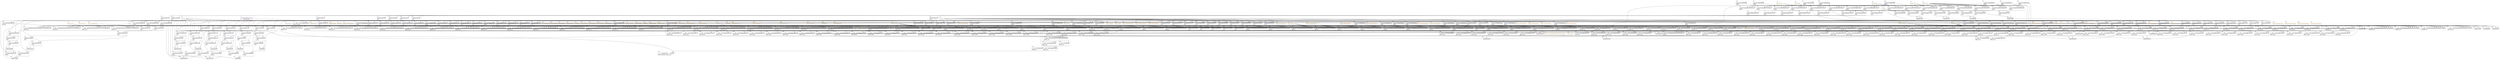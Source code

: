 digraph
{
    compound = true

    subgraph "cluster 5"
    {
        label = 5
        labeljust = l
        style = dotted

        "5dummy" [ height = 0, label = "", style = invis, width = 0 ]
        "\"0\"" [ label = <<table border="0" cellborder="1" cellpadding="4" cellspacing="0"><tr><td><font color="blueviolet">Var serving_default_input_1:0</font></td></tr><tr><td>f32[?,128,128,1]</td></tr></table>>, shape = plain ]
    }

    subgraph "cluster 6"
    {
        label = 6
        labeljust = l
        style = dotted

        "6dummy" [ height = 0, label = "", style = invis, width = 0 ]
        "\"1\"" [ label = <<table border="0" cellborder="1" cellpadding="4" cellspacing="0"><tr><td><font color="darkorange">i32[4] : {0,3,1,2}</font></td></tr></table>>, shape = plain ]
    }

    subgraph "cluster 7"
    {
        label = 7
        labeljust = l
        style = dotted

        "7dummy" [ height = 0, label = "", style = invis, width = 0 ]
        "\"2\"" [ label = <<table border="0" cellborder="1" cellpadding="4" cellspacing="0"><tr><td><font color="darkblue">Call</font></td><td port="P0">(1) Transpose</td><td port="P1">5</td><td port="P2">6</td></tr><tr><td>f32[?,1,128,128]</td></tr></table>>, shape = plain ]
    }

    subgraph "cluster 8"
    {
        label = 8
        labeljust = l
        style = dotted

        "8dummy" [ height = 0, label = "", style = invis, width = 0 ]
        "\"3\"" [ label = <<table border="0" cellborder="1" cellpadding="4" cellspacing="0"><tr><td><font color="darkorange">f32[16,1,3,3]</font></td></tr></table>>, shape = plain ]
    }

    subgraph "cluster 9"
    {
        label = 9
        labeljust = l
        style = dotted

        "9dummy" [ height = 0, label = "", style = invis, width = 0 ]
        "\"4\"" [ label = <<table border="0" cellborder="1" cellpadding="4" cellspacing="0"><tr><td><font color="darkorange">f32[16]</font></td></tr></table>>, shape = plain ]
    }

    subgraph "cluster 10"
    {
        label = 10
        labeljust = l
        style = dotted

        "10dummy" [ height = 0, label = "", style = invis, width = 0 ]
        "\"5\"" [ label = <<table border="0" cellborder="1" cellpadding="4" cellspacing="0"><tr><td><font color="darkorange">i32[2] : {1,1}</font></td></tr></table>>, shape = plain ]
    }

    subgraph "cluster 13"
    {
        label = 13
        labeljust = l
        style = dotted

        "13dummy" [ height = 0, label = "", style = invis, width = 0 ]
        "\"6\"" [ label = <<table border="0" cellborder="1" cellpadding="4" cellspacing="0"><tr><td><font color="darkblue">Call</font></td><td port="P0">(12) ShapeOf</td><td port="P1">7</td></tr><tr><td>i64[4]</td></tr></table>>, shape = plain ]
    }

    subgraph "cluster 14"
    {
        label = 14
        labeljust = l
        style = dotted

        "14dummy" [ height = 0, label = "", style = invis, width = 0 ]
        "\"7\"" [ label = <<table border="0" cellborder="1" cellpadding="4" cellspacing="0"><tr><td><font color="darkorange">i64[4] : {16L,1L,3L,3L}</font></td></tr></table>>, shape = plain ]
    }

    subgraph "cluster 15"
    {
        label = 15
        labeljust = l
        style = dotted

        "15dummy" [ height = 0, label = "", style = invis, width = 0 ]
        "\"8\"" [ label = <<table border="0" cellborder="1" cellpadding="4" cellspacing="0"><tr><td><font color="darkorange">bool : True</font></td></tr></table>>, shape = plain ]
    }

    subgraph "cluster 16"
    {
        label = 16
        labeljust = l
        style = dotted

        "16dummy" [ height = 0, label = "", style = invis, width = 0 ]
        "\"9\"" [ label = <<table border="0" cellborder="1" cellpadding="4" cellspacing="0"><tr><td><font color="darkorange">bool : False</font></td></tr></table>>, shape = plain ]
    }

    subgraph "cluster 17"
    {
        label = 17
        labeljust = l
        style = dotted

        "17dummy" [ height = 0, label = "", style = invis, width = 0 ]
        "\"10\"" [ label = <<table border="0" cellborder="1" cellpadding="4" cellspacing="0"><tr><td><font color="darkblue">Call</font></td><td port="P0">(11) GetPaddings</td><td port="P1">13</td><td port="P2">14</td><td port="P3">10</td><td port="P4">10</td><td port="P5">15</td><td port="P6">16</td></tr><tr><td>i64[2,2]</td></tr></table>>, shape = plain ]
    }

    subgraph "cluster 18"
    {
        label = 18
        labeljust = l
        style = dotted

        "18dummy" [ height = 0, label = "", style = invis, width = 0 ]
        "\"11\"" [ label = <<table border="0" cellborder="1" cellpadding="4" cellspacing="0"><tr><td><font color="darkorange">i32 : 1</font></td></tr></table>>, shape = plain ]
    }

    subgraph "cluster 19"
    {
        label = 19
        labeljust = l
        style = dotted

        "19dummy" [ height = 0, label = "", style = invis, width = 0 ]
        "\"12\"" [ label = <<table border="0" cellborder="1" cellpadding="4" cellspacing="0"><tr><td><font color="darkorange">f32[2] : {-∞f,∞f}</font></td></tr></table>>, shape = plain ]
    }

    subgraph "cluster 20"
    {
        label = 20
        labeljust = l
        style = dotted

        "20dummy" [ height = 0, label = "", style = invis, width = 0 ]
        "\"13\"" [ label = <<table border="0" cellborder="1" cellpadding="4" cellspacing="0"><tr><td><font color="darkblue">Call</font></td><td port="P0">(2) Conv2D</td><td port="P1">7</td><td port="P2">8</td><td port="P3">9</td><td port="P4">10</td><td port="P5">17</td><td port="P6">10</td><td port="P7">18</td><td port="P8">19</td></tr><tr><td>f32[?,16,?,?]</td></tr></table>>, shape = plain ]
    }

    subgraph "cluster 21"
    {
        label = 21
        labeljust = l
        style = dotted

        "21dummy" [ height = 0, label = "", style = invis, width = 0 ]
        "\"14\"" [ label = <<table border="0" cellborder="1" cellpadding="4" cellspacing="0"><tr><td><font color="darkorange">i32[4] : {0,2,3,1}</font></td></tr></table>>, shape = plain ]
    }

    subgraph "cluster 22"
    {
        label = 22
        labeljust = l
        style = dotted

        "22dummy" [ height = 0, label = "", style = invis, width = 0 ]
        "\"15\"" [ label = <<table border="0" cellborder="1" cellpadding="4" cellspacing="0"><tr><td><font color="darkblue">Call</font></td><td port="P0">(1) Transpose</td><td port="P1">20</td><td port="P2">21</td></tr><tr><td>f32[?,?,?,16]</td></tr></table>>, shape = plain ]
    }

    subgraph "cluster 23"
    {
        label = 23
        labeljust = l
        style = dotted

        "23dummy" [ height = 0, label = "", style = invis, width = 0 ]
        "\"16\"" [ label = <<table border="0" cellborder="1" cellpadding="4" cellspacing="0"><tr><td><font color="darkorange">f32 : 0.3</font></td></tr></table>>, shape = plain ]
    }

    subgraph "cluster 26"
    {
        label = 26
        labeljust = l
        style = dotted

        "26dummy" [ height = 0, label = "", style = invis, width = 0 ]
        "\"17\"" [ label = <<table border="0" cellborder="1" cellpadding="4" cellspacing="0"><tr><td><font color="darkorange">f32[16,16,3,3]</font></td></tr></table>>, shape = plain ]
    }

    subgraph "cluster 27"
    {
        label = 27
        labeljust = l
        style = dotted

        "27dummy" [ height = 0, label = "", style = invis, width = 0 ]
        "\"18\"" [ label = <<table border="0" cellborder="1" cellpadding="4" cellspacing="0"><tr><td><font color="darkblue">Call</font></td><td port="P0">(12) ShapeOf</td><td port="P1">428</td></tr><tr><td>i64[4]</td></tr></table>>, shape = plain ]
    }

    subgraph "cluster 28"
    {
        label = 28
        labeljust = l
        style = dotted

        "28dummy" [ height = 0, label = "", style = invis, width = 0 ]
        "\"19\"" [ label = <<table border="0" cellborder="1" cellpadding="4" cellspacing="0"><tr><td><font color="darkorange">i64[4] : {16L,16L,3L,3L}</font></td></tr></table>>, shape = plain ]
    }

    subgraph "cluster 29"
    {
        label = 29
        labeljust = l
        style = dotted

        "29dummy" [ height = 0, label = "", style = invis, width = 0 ]
        "\"20\"" [ label = <<table border="0" cellborder="1" cellpadding="4" cellspacing="0"><tr><td><font color="darkblue">Call</font></td><td port="P0">(11) GetPaddings</td><td port="P1">27</td><td port="P2">28</td><td port="P3">10</td><td port="P4">10</td><td port="P5">15</td><td port="P6">16</td></tr><tr><td>i64[2,2]</td></tr></table>>, shape = plain ]
    }

    subgraph "cluster 30"
    {
        label = 30
        labeljust = l
        style = dotted

        "30dummy" [ height = 0, label = "", style = invis, width = 0 ]
        "\"21\"" [ label = <<table border="0" cellborder="1" cellpadding="4" cellspacing="0"><tr><td><font color="darkblue">Call</font></td><td port="P0">(2) Conv2D</td><td port="P1">428</td><td port="P2">26</td><td port="P3">9</td><td port="P4">10</td><td port="P5">29</td><td port="P6">10</td><td port="P7">18</td><td port="P8">19</td></tr><tr><td>f32[?,16,?,?]</td></tr></table>>, shape = plain ]
    }

    subgraph "cluster 31"
    {
        label = 31
        labeljust = l
        style = dotted

        "31dummy" [ height = 0, label = "", style = invis, width = 0 ]
        "\"22\"" [ label = <<table border="0" cellborder="1" cellpadding="4" cellspacing="0"><tr><td><font color="darkblue">Call</font></td><td port="P0">(1) Transpose</td><td port="P1">30</td><td port="P2">21</td></tr><tr><td>f32[?,?,?,16]</td></tr></table>>, shape = plain ]
    }

    subgraph "cluster 36"
    {
        label = 36
        labeljust = l
        style = dotted

        "36dummy" [ height = 0, label = "", style = invis, width = 0 ]
        "\"23\"" [ label = <<table border="0" cellborder="1" cellpadding="4" cellspacing="0"><tr><td><font color="darkorange">f32 : -3.4028235E+38</font></td></tr></table>>, shape = plain ]
    }

    subgraph "cluster 37"
    {
        label = 37
        labeljust = l
        style = dotted

        "37dummy" [ height = 0, label = "", style = invis, width = 0 ]
        "\"24\"" [ label = <<table border="0" cellborder="1" cellpadding="4" cellspacing="0"><tr><td><font color="darkorange">i32[2] : {2,2}</font></td></tr></table>>, shape = plain ]
    }

    subgraph "cluster 41"
    {
        label = 41
        labeljust = l
        style = dotted

        "41dummy" [ height = 0, label = "", style = invis, width = 0 ]
        "\"25\"" [ label = <<table border="0" cellborder="1" cellpadding="4" cellspacing="0"><tr><td><font color="darkorange">i32 : 0</font></td></tr></table>>, shape = plain ]
    }

    subgraph "cluster 48"
    {
        label = 48
        labeljust = l
        style = dotted

        "48dummy" [ height = 0, label = "", style = invis, width = 0 ]
        "\"26\"" [ label = <<table border="0" cellborder="1" cellpadding="4" cellspacing="0"><tr><td><font color="darkblue">Call</font></td><td port="P0">(12) ShapeOf</td><td port="P1">430</td></tr><tr><td>i64[4]</td></tr></table>>, shape = plain ]
    }

    subgraph "cluster 49"
    {
        label = 49
        labeljust = l
        style = dotted

        "49dummy" [ height = 0, label = "", style = invis, width = 0 ]
        "\"27\"" [ label = <<table border="0" cellborder="1" cellpadding="4" cellspacing="0"><tr><td><font color="darkorange">i32[1] : {2}</font></td></tr></table>>, shape = plain ]
    }

    subgraph "cluster 50"
    {
        label = 50
        labeljust = l
        style = dotted

        "50dummy" [ height = 0, label = "", style = invis, width = 0 ]
        "\"28\"" [ label = <<table border="0" cellborder="1" cellpadding="4" cellspacing="0"><tr><td><font color="darkorange">i32[1] : {3}</font></td></tr></table>>, shape = plain ]
    }

    subgraph "cluster 51"
    {
        label = 51
        labeljust = l
        style = dotted

        "51dummy" [ height = 0, label = "", style = invis, width = 0 ]
        "\"29\"" [ label = <<table border="0" cellborder="1" cellpadding="4" cellspacing="0"><tr><td><font color="darkorange">i32[1] : {0}</font></td></tr></table>>, shape = plain ]
    }

    subgraph "cluster 52"
    {
        label = 52
        labeljust = l
        style = dotted

        "52dummy" [ height = 0, label = "", style = invis, width = 0 ]
        "\"30\"" [ label = <<table border="0" cellborder="1" cellpadding="4" cellspacing="0"><tr><td><font color="darkorange">i32[1] : {1}</font></td></tr></table>>, shape = plain ]
    }

    subgraph "cluster 53"
    {
        label = 53
        labeljust = l
        style = dotted

        "53dummy" [ height = 0, label = "", style = invis, width = 0 ]
        "\"31\"" [ label = <<table border="0" cellborder="1" cellpadding="4" cellspacing="0"><tr><td><font color="darkblue">Call</font></td><td port="P0">(47) Slice</td><td port="P1">48</td><td port="P2">49</td><td port="P3">50</td><td port="P4">51</td><td port="P5">52</td></tr><tr><td>i64[1]</td></tr></table>>, shape = plain ]
    }

    subgraph "cluster 54"
    {
        label = 54
        labeljust = l
        style = dotted

        "54dummy" [ height = 0, label = "", style = invis, width = 0 ]
        "\"32\"" [ label = <<table border="0" cellborder="1" cellpadding="4" cellspacing="0"><tr><td><font color="darkorange">i32[0]</font></td></tr></table>>, shape = plain ]
    }

    subgraph "cluster 55"
    {
        label = 55
        labeljust = l
        style = dotted

        "55dummy" [ height = 0, label = "", style = invis, width = 0 ]
        "\"33\"" [ label = <<table border="0" cellborder="1" cellpadding="4" cellspacing="0"><tr><td><font color="darkblue">Call</font></td><td port="P0">(46) Reshape</td><td port="P1">53</td><td port="P2">54</td></tr><tr><td>i64</td></tr></table>>, shape = plain ]
    }

    subgraph "cluster 56"
    {
        label = 56
        labeljust = l
        style = dotted

        "56dummy" [ height = 0, label = "", style = invis, width = 0 ]
        "\"34\"" [ label = <<table border="0" cellborder="1" cellpadding="4" cellspacing="0"><tr><td><font color="darkblue">Call</font></td><td port="P0">(45) Cast</td><td port="P1">55</td></tr><tr><td>i32</td></tr></table>>, shape = plain ]
    }

    subgraph "cluster 57"
    {
        label = 57
        labeljust = l
        style = dotted

        "57dummy" [ height = 0, label = "", style = invis, width = 0 ]
        "\"35\"" [ label = <<table border="0" cellborder="1" cellpadding="4" cellspacing="0"><tr><td><font color="darkorange">i32 : 2</font></td></tr></table>>, shape = plain ]
    }

    subgraph "cluster 58"
    {
        label = 58
        labeljust = l
        style = dotted

        "58dummy" [ height = 0, label = "", style = invis, width = 0 ]
        "\"36\"" [ label = <<table border="0" cellborder="1" cellpadding="4" cellspacing="0"><tr><td><font color="darkblue">Call</font></td><td port="P0">(42) Sub</td><td port="P1">56</td><td port="P2">57</td></tr><tr><td>i32</td></tr></table>>, shape = plain ]
    }

    subgraph "cluster 59"
    {
        label = 59
        labeljust = l
        style = dotted

        "59dummy" [ height = 0, label = "", style = invis, width = 0 ]
        "\"37\"" [ label = <<table border="0" cellborder="1" cellpadding="4" cellspacing="0"><tr><td><font color="darkblue">Call</font></td><td port="P0">(43) Add</td><td port="P1">58</td><td port="P2">57</td></tr><tr><td>i32</td></tr></table>>, shape = plain ]
    }

    subgraph "cluster 60"
    {
        label = 60
        labeljust = l
        style = dotted

        "60dummy" [ height = 0, label = "", style = invis, width = 0 ]
        "\"38\"" [ label = <<table border="0" cellborder="1" cellpadding="4" cellspacing="0"><tr><td><font color="darkblue">Call</font></td><td port="P0">(39) Div</td><td port="P1">59</td><td port="P2">57</td></tr><tr><td>i32</td></tr></table>>, shape = plain ]
    }

    subgraph "cluster 61"
    {
        label = 61
        labeljust = l
        style = dotted

        "61dummy" [ height = 0, label = "", style = invis, width = 0 ]
        "\"39\"" [ label = <<table border="0" cellborder="1" cellpadding="4" cellspacing="0"><tr><td><font color="darkblue">Call</font></td><td port="P0">(42) Sub</td><td port="P1">60</td><td port="P2">18</td></tr><tr><td>i32</td></tr></table>>, shape = plain ]
    }

    subgraph "cluster 62"
    {
        label = 62
        labeljust = l
        style = dotted

        "62dummy" [ height = 0, label = "", style = invis, width = 0 ]
        "\"40\"" [ label = <<table border="0" cellborder="1" cellpadding="4" cellspacing="0"><tr><td><font color="darkblue">Call</font></td><td port="P0">(44) Mul</td><td port="P1">61</td><td port="P2">57</td></tr><tr><td>i32</td></tr></table>>, shape = plain ]
    }

    subgraph "cluster 63"
    {
        label = 63
        labeljust = l
        style = dotted

        "63dummy" [ height = 0, label = "", style = invis, width = 0 ]
        "\"41\"" [ label = <<table border="0" cellborder="1" cellpadding="4" cellspacing="0"><tr><td><font color="darkblue">Call</font></td><td port="P0">(43) Add</td><td port="P1">62</td><td port="P2">57</td></tr><tr><td>i32</td></tr></table>>, shape = plain ]
    }

    subgraph "cluster 64"
    {
        label = 64
        labeljust = l
        style = dotted

        "64dummy" [ height = 0, label = "", style = invis, width = 0 ]
        "\"42\"" [ label = <<table border="0" cellborder="1" cellpadding="4" cellspacing="0"><tr><td><font color="darkblue">Call</font></td><td port="P0">(42) Sub</td><td port="P1">63</td><td port="P2">56</td></tr><tr><td>i32</td></tr></table>>, shape = plain ]
    }

    subgraph "cluster 65"
    {
        label = 65
        labeljust = l
        style = dotted

        "65dummy" [ height = 0, label = "", style = invis, width = 0 ]
        "\"43\"" [ label = <<table border="0" cellborder="1" cellpadding="4" cellspacing="0"><tr><td><font color="darkblue">Call</font></td><td port="P0">(40) Max</td><td port="P1">41</td><td port="P2">64</td></tr><tr><td>i32</td></tr></table>>, shape = plain ]
    }

    subgraph "cluster 66"
    {
        label = 66
        labeljust = l
        style = dotted

        "66dummy" [ height = 0, label = "", style = invis, width = 0 ]
        "\"44\"" [ label = <<table border="0" cellborder="1" cellpadding="4" cellspacing="0"><tr><td><font color="darkblue">Call</font></td><td port="P0">(39) Div</td><td port="P1">65</td><td port="P2">57</td></tr><tr><td>i32</td></tr></table>>, shape = plain ]
    }

    subgraph "cluster 67"
    {
        label = 67
        labeljust = l
        style = dotted

        "67dummy" [ height = 0, label = "", style = invis, width = 0 ]
        "\"45\"" [ label = <<table border="0" cellborder="1" cellpadding="4" cellspacing="0"><tr><td><font color="darkblue">Call</font></td><td port="P0">(42) Sub</td><td port="P1">65</td><td port="P2">66</td></tr><tr><td>i32</td></tr></table>>, shape = plain ]
    }

    subgraph "cluster 68"
    {
        label = 68
        labeljust = l
        style = dotted

        "68dummy" [ height = 0, label = "", style = invis, width = 0 ]
        "\"46\"" [ label = <<table border="0" cellborder="1" cellpadding="4" cellspacing="0"><tr><td><font>Tuple</font></td><td port="P0">66</td><td port="P1">67</td></tr></table>>, shape = plain ]
    }

    subgraph "cluster 69"
    {
        label = 69
        labeljust = l
        style = dotted

        "69dummy" [ height = 0, label = "", style = invis, width = 0 ]
        "\"47\"" [ label = <<table border="0" cellborder="1" cellpadding="4" cellspacing="0"><tr><td><font color="darkblue">Call</font></td><td port="P0">(38) Stack</td><td port="P1">68</td><td port="P2">41</td></tr><tr><td>i32[2]</td></tr></table>>, shape = plain ]
    }

    subgraph "cluster 70"
    {
        label = 70
        labeljust = l
        style = dotted

        "70dummy" [ height = 0, label = "", style = invis, width = 0 ]
        "\"48\"" [ label = <<table border="0" cellborder="1" cellpadding="4" cellspacing="0"><tr><td><font color="darkorange">i32[1] : {4}</font></td></tr></table>>, shape = plain ]
    }

    subgraph "cluster 71"
    {
        label = 71
        labeljust = l
        style = dotted

        "71dummy" [ height = 0, label = "", style = invis, width = 0 ]
        "\"49\"" [ label = <<table border="0" cellborder="1" cellpadding="4" cellspacing="0"><tr><td><font color="darkblue">Call</font></td><td port="P0">(47) Slice</td><td port="P1">48</td><td port="P2">50</td><td port="P3">70</td><td port="P4">51</td><td port="P5">52</td></tr><tr><td>i64[1]</td></tr></table>>, shape = plain ]
    }

    subgraph "cluster 72"
    {
        label = 72
        labeljust = l
        style = dotted

        "72dummy" [ height = 0, label = "", style = invis, width = 0 ]
        "\"50\"" [ label = <<table border="0" cellborder="1" cellpadding="4" cellspacing="0"><tr><td><font color="darkblue">Call</font></td><td port="P0">(46) Reshape</td><td port="P1">71</td><td port="P2">54</td></tr><tr><td>i64</td></tr></table>>, shape = plain ]
    }

    subgraph "cluster 73"
    {
        label = 73
        labeljust = l
        style = dotted

        "73dummy" [ height = 0, label = "", style = invis, width = 0 ]
        "\"51\"" [ label = <<table border="0" cellborder="1" cellpadding="4" cellspacing="0"><tr><td><font color="darkblue">Call</font></td><td port="P0">(45) Cast</td><td port="P1">72</td></tr><tr><td>i32</td></tr></table>>, shape = plain ]
    }

    subgraph "cluster 74"
    {
        label = 74
        labeljust = l
        style = dotted

        "74dummy" [ height = 0, label = "", style = invis, width = 0 ]
        "\"52\"" [ label = <<table border="0" cellborder="1" cellpadding="4" cellspacing="0"><tr><td><font color="darkblue">Call</font></td><td port="P0">(42) Sub</td><td port="P1">73</td><td port="P2">57</td></tr><tr><td>i32</td></tr></table>>, shape = plain ]
    }

    subgraph "cluster 75"
    {
        label = 75
        labeljust = l
        style = dotted

        "75dummy" [ height = 0, label = "", style = invis, width = 0 ]
        "\"53\"" [ label = <<table border="0" cellborder="1" cellpadding="4" cellspacing="0"><tr><td><font color="darkblue">Call</font></td><td port="P0">(43) Add</td><td port="P1">74</td><td port="P2">57</td></tr><tr><td>i32</td></tr></table>>, shape = plain ]
    }

    subgraph "cluster 76"
    {
        label = 76
        labeljust = l
        style = dotted

        "76dummy" [ height = 0, label = "", style = invis, width = 0 ]
        "\"54\"" [ label = <<table border="0" cellborder="1" cellpadding="4" cellspacing="0"><tr><td><font color="darkblue">Call</font></td><td port="P0">(39) Div</td><td port="P1">75</td><td port="P2">57</td></tr><tr><td>i32</td></tr></table>>, shape = plain ]
    }

    subgraph "cluster 77"
    {
        label = 77
        labeljust = l
        style = dotted

        "77dummy" [ height = 0, label = "", style = invis, width = 0 ]
        "\"55\"" [ label = <<table border="0" cellborder="1" cellpadding="4" cellspacing="0"><tr><td><font color="darkblue">Call</font></td><td port="P0">(42) Sub</td><td port="P1">76</td><td port="P2">18</td></tr><tr><td>i32</td></tr></table>>, shape = plain ]
    }

    subgraph "cluster 78"
    {
        label = 78
        labeljust = l
        style = dotted

        "78dummy" [ height = 0, label = "", style = invis, width = 0 ]
        "\"56\"" [ label = <<table border="0" cellborder="1" cellpadding="4" cellspacing="0"><tr><td><font color="darkblue">Call</font></td><td port="P0">(44) Mul</td><td port="P1">77</td><td port="P2">57</td></tr><tr><td>i32</td></tr></table>>, shape = plain ]
    }

    subgraph "cluster 79"
    {
        label = 79
        labeljust = l
        style = dotted

        "79dummy" [ height = 0, label = "", style = invis, width = 0 ]
        "\"57\"" [ label = <<table border="0" cellborder="1" cellpadding="4" cellspacing="0"><tr><td><font color="darkblue">Call</font></td><td port="P0">(43) Add</td><td port="P1">78</td><td port="P2">57</td></tr><tr><td>i32</td></tr></table>>, shape = plain ]
    }

    subgraph "cluster 80"
    {
        label = 80
        labeljust = l
        style = dotted

        "80dummy" [ height = 0, label = "", style = invis, width = 0 ]
        "\"58\"" [ label = <<table border="0" cellborder="1" cellpadding="4" cellspacing="0"><tr><td><font color="darkblue">Call</font></td><td port="P0">(42) Sub</td><td port="P1">79</td><td port="P2">73</td></tr><tr><td>i32</td></tr></table>>, shape = plain ]
    }

    subgraph "cluster 81"
    {
        label = 81
        labeljust = l
        style = dotted

        "81dummy" [ height = 0, label = "", style = invis, width = 0 ]
        "\"59\"" [ label = <<table border="0" cellborder="1" cellpadding="4" cellspacing="0"><tr><td><font color="darkblue">Call</font></td><td port="P0">(40) Max</td><td port="P1">41</td><td port="P2">80</td></tr><tr><td>i32</td></tr></table>>, shape = plain ]
    }

    subgraph "cluster 82"
    {
        label = 82
        labeljust = l
        style = dotted

        "82dummy" [ height = 0, label = "", style = invis, width = 0 ]
        "\"60\"" [ label = <<table border="0" cellborder="1" cellpadding="4" cellspacing="0"><tr><td><font color="darkblue">Call</font></td><td port="P0">(39) Div</td><td port="P1">81</td><td port="P2">57</td></tr><tr><td>i32</td></tr></table>>, shape = plain ]
    }

    subgraph "cluster 83"
    {
        label = 83
        labeljust = l
        style = dotted

        "83dummy" [ height = 0, label = "", style = invis, width = 0 ]
        "\"61\"" [ label = <<table border="0" cellborder="1" cellpadding="4" cellspacing="0"><tr><td><font color="darkblue">Call</font></td><td port="P0">(42) Sub</td><td port="P1">81</td><td port="P2">82</td></tr><tr><td>i32</td></tr></table>>, shape = plain ]
    }

    subgraph "cluster 84"
    {
        label = 84
        labeljust = l
        style = dotted

        "84dummy" [ height = 0, label = "", style = invis, width = 0 ]
        "\"62\"" [ label = <<table border="0" cellborder="1" cellpadding="4" cellspacing="0"><tr><td><font>Tuple</font></td><td port="P0">82</td><td port="P1">83</td></tr></table>>, shape = plain ]
    }

    subgraph "cluster 85"
    {
        label = 85
        labeljust = l
        style = dotted

        "85dummy" [ height = 0, label = "", style = invis, width = 0 ]
        "\"63\"" [ label = <<table border="0" cellborder="1" cellpadding="4" cellspacing="0"><tr><td><font color="darkblue">Call</font></td><td port="P0">(38) Stack</td><td port="P1">84</td><td port="P2">41</td></tr><tr><td>i32[2]</td></tr></table>>, shape = plain ]
    }

    subgraph "cluster 86"
    {
        label = 86
        labeljust = l
        style = dotted

        "86dummy" [ height = 0, label = "", style = invis, width = 0 ]
        "\"64\"" [ label = <<table border="0" cellborder="1" cellpadding="4" cellspacing="0"><tr><td><font>Tuple</font></td><td port="P0">69</td><td port="P1">85</td></tr></table>>, shape = plain ]
    }

    subgraph "cluster 87"
    {
        label = 87
        labeljust = l
        style = dotted

        "87dummy" [ height = 0, label = "", style = invis, width = 0 ]
        "\"65\"" [ label = <<table border="0" cellborder="1" cellpadding="4" cellspacing="0"><tr><td><font color="darkblue">Call</font></td><td port="P0">(38) Stack</td><td port="P1">86</td><td port="P2">41</td></tr><tr><td>i32[2,2]</td></tr></table>>, shape = plain ]
    }

    subgraph "cluster 88"
    {
        label = 88
        labeljust = l
        style = dotted

        "88dummy" [ height = 0, label = "", style = invis, width = 0 ]
        "\"66\"" [ label = <<table border="0" cellborder="1" cellpadding="4" cellspacing="0"><tr><td><font color="darkorange">i64[2] : {1L,1L}</font></td></tr></table>>, shape = plain ]
    }

    subgraph "cluster 89"
    {
        label = 89
        labeljust = l
        style = dotted

        "89dummy" [ height = 0, label = "", style = invis, width = 0 ]
        "\"67\"" [ label = <<table border="0" cellborder="1" cellpadding="4" cellspacing="0"><tr><td><font color="darkblue">Call</font></td><td port="P0">(34) ReduceWindow2D</td><td port="P1">430</td><td port="P2">36</td><td port="P3">37</td><td port="P4">37</td><td port="P5">87</td><td port="P6">88</td><td port="P7">16</td><td port="P8">16</td></tr><tr><td>f32[?,?,?,?]</td></tr></table>>, shape = plain ]
    }

    subgraph "cluster 90"
    {
        label = 90
        labeljust = l
        style = dotted

        "90dummy" [ height = 0, label = "", style = invis, width = 0 ]
        "\"68\"" [ label = <<table border="0" cellborder="1" cellpadding="4" cellspacing="0"><tr><td><font color="darkorange">f32[32,16,3,3]</font></td></tr></table>>, shape = plain ]
    }

    subgraph "cluster 91"
    {
        label = 91
        labeljust = l
        style = dotted

        "91dummy" [ height = 0, label = "", style = invis, width = 0 ]
        "\"69\"" [ label = <<table border="0" cellborder="1" cellpadding="4" cellspacing="0"><tr><td><font color="darkorange">f32[32]</font></td></tr></table>>, shape = plain ]
    }

    subgraph "cluster 92"
    {
        label = 92
        labeljust = l
        style = dotted

        "92dummy" [ height = 0, label = "", style = invis, width = 0 ]
        "\"70\"" [ label = <<table border="0" cellborder="1" cellpadding="4" cellspacing="0"><tr><td><font color="darkblue">Call</font></td><td port="P0">(12) ShapeOf</td><td port="P1">89</td></tr><tr><td>i64[4]</td></tr></table>>, shape = plain ]
    }

    subgraph "cluster 93"
    {
        label = 93
        labeljust = l
        style = dotted

        "93dummy" [ height = 0, label = "", style = invis, width = 0 ]
        "\"71\"" [ label = <<table border="0" cellborder="1" cellpadding="4" cellspacing="0"><tr><td><font color="darkorange">i64[4] : {32L,16L,3L,3L}</font></td></tr></table>>, shape = plain ]
    }

    subgraph "cluster 94"
    {
        label = 94
        labeljust = l
        style = dotted

        "94dummy" [ height = 0, label = "", style = invis, width = 0 ]
        "\"72\"" [ label = <<table border="0" cellborder="1" cellpadding="4" cellspacing="0"><tr><td><font color="darkblue">Call</font></td><td port="P0">(11) GetPaddings</td><td port="P1">92</td><td port="P2">93</td><td port="P3">10</td><td port="P4">10</td><td port="P5">15</td><td port="P6">16</td></tr><tr><td>i64[2,2]</td></tr></table>>, shape = plain ]
    }

    subgraph "cluster 95"
    {
        label = 95
        labeljust = l
        style = dotted

        "95dummy" [ height = 0, label = "", style = invis, width = 0 ]
        "\"73\"" [ label = <<table border="0" cellborder="1" cellpadding="4" cellspacing="0"><tr><td><font color="darkblue">Call</font></td><td port="P0">(2) Conv2D</td><td port="P1">89</td><td port="P2">90</td><td port="P3">91</td><td port="P4">10</td><td port="P5">94</td><td port="P6">10</td><td port="P7">18</td><td port="P8">19</td></tr><tr><td>f32[?,32,?,?]</td></tr></table>>, shape = plain ]
    }

    subgraph "cluster 96"
    {
        label = 96
        labeljust = l
        style = dotted

        "96dummy" [ height = 0, label = "", style = invis, width = 0 ]
        "\"74\"" [ label = <<table border="0" cellborder="1" cellpadding="4" cellspacing="0"><tr><td><font color="darkblue">Call</font></td><td port="P0">(1) Transpose</td><td port="P1">95</td><td port="P2">21</td></tr><tr><td>f32[?,?,?,32]</td></tr></table>>, shape = plain ]
    }

    subgraph "cluster 99"
    {
        label = 99
        labeljust = l
        style = dotted

        "99dummy" [ height = 0, label = "", style = invis, width = 0 ]
        "\"75\"" [ label = <<table border="0" cellborder="1" cellpadding="4" cellspacing="0"><tr><td><font color="darkorange">f32[32,32,3,3]</font></td></tr></table>>, shape = plain ]
    }

    subgraph "cluster 100"
    {
        label = 100
        labeljust = l
        style = dotted

        "100dummy" [ height = 0, label = "", style = invis, width = 0 ]
        "\"76\"" [ label = <<table border="0" cellborder="1" cellpadding="4" cellspacing="0"><tr><td><font color="darkblue">Call</font></td><td port="P0">(12) ShapeOf</td><td port="P1">432</td></tr><tr><td>i64[4]</td></tr></table>>, shape = plain ]
    }

    subgraph "cluster 101"
    {
        label = 101
        labeljust = l
        style = dotted

        "101dummy" [ height = 0, label = "", style = invis, width = 0 ]
        "\"77\"" [ label = <<table border="0" cellborder="1" cellpadding="4" cellspacing="0"><tr><td><font color="darkorange">i64[4] : {32L,32L,3L,3L}</font></td></tr></table>>, shape = plain ]
    }

    subgraph "cluster 102"
    {
        label = 102
        labeljust = l
        style = dotted

        "102dummy" [ height = 0, label = "", style = invis, width = 0 ]
        "\"78\"" [ label = <<table border="0" cellborder="1" cellpadding="4" cellspacing="0"><tr><td><font color="darkblue">Call</font></td><td port="P0">(11) GetPaddings</td><td port="P1">100</td><td port="P2">101</td><td port="P3">10</td><td port="P4">10</td><td port="P5">15</td><td port="P6">16</td></tr><tr><td>i64[2,2]</td></tr></table>>, shape = plain ]
    }

    subgraph "cluster 103"
    {
        label = 103
        labeljust = l
        style = dotted

        "103dummy" [ height = 0, label = "", style = invis, width = 0 ]
        "\"79\"" [ label = <<table border="0" cellborder="1" cellpadding="4" cellspacing="0"><tr><td><font color="darkblue">Call</font></td><td port="P0">(2) Conv2D</td><td port="P1">432</td><td port="P2">99</td><td port="P3">91</td><td port="P4">10</td><td port="P5">102</td><td port="P6">10</td><td port="P7">18</td><td port="P8">19</td></tr><tr><td>f32[?,32,?,?]</td></tr></table>>, shape = plain ]
    }

    subgraph "cluster 104"
    {
        label = 104
        labeljust = l
        style = dotted

        "104dummy" [ height = 0, label = "", style = invis, width = 0 ]
        "\"80\"" [ label = <<table border="0" cellborder="1" cellpadding="4" cellspacing="0"><tr><td><font color="darkblue">Call</font></td><td port="P0">(1) Transpose</td><td port="P1">103</td><td port="P2">21</td></tr><tr><td>f32[?,?,?,32]</td></tr></table>>, shape = plain ]
    }

    subgraph "cluster 107"
    {
        label = 107
        labeljust = l
        style = dotted

        "107dummy" [ height = 0, label = "", style = invis, width = 0 ]
        "\"81\"" [ label = <<table border="0" cellborder="1" cellpadding="4" cellspacing="0"><tr><td><font color="darkblue">Call</font></td><td port="P0">(12) ShapeOf</td><td port="P1">434</td></tr><tr><td>i64[4]</td></tr></table>>, shape = plain ]
    }

    subgraph "cluster 108"
    {
        label = 108
        labeljust = l
        style = dotted

        "108dummy" [ height = 0, label = "", style = invis, width = 0 ]
        "\"82\"" [ label = <<table border="0" cellborder="1" cellpadding="4" cellspacing="0"><tr><td><font color="darkblue">Call</font></td><td port="P0">(47) Slice</td><td port="P1">107</td><td port="P2">49</td><td port="P3">50</td><td port="P4">51</td><td port="P5">52</td></tr><tr><td>i64[1]</td></tr></table>>, shape = plain ]
    }

    subgraph "cluster 109"
    {
        label = 109
        labeljust = l
        style = dotted

        "109dummy" [ height = 0, label = "", style = invis, width = 0 ]
        "\"83\"" [ label = <<table border="0" cellborder="1" cellpadding="4" cellspacing="0"><tr><td><font color="darkblue">Call</font></td><td port="P0">(46) Reshape</td><td port="P1">108</td><td port="P2">54</td></tr><tr><td>i64</td></tr></table>>, shape = plain ]
    }

    subgraph "cluster 110"
    {
        label = 110
        labeljust = l
        style = dotted

        "110dummy" [ height = 0, label = "", style = invis, width = 0 ]
        "\"84\"" [ label = <<table border="0" cellborder="1" cellpadding="4" cellspacing="0"><tr><td><font color="darkblue">Call</font></td><td port="P0">(45) Cast</td><td port="P1">109</td></tr><tr><td>i32</td></tr></table>>, shape = plain ]
    }

    subgraph "cluster 111"
    {
        label = 111
        labeljust = l
        style = dotted

        "111dummy" [ height = 0, label = "", style = invis, width = 0 ]
        "\"85\"" [ label = <<table border="0" cellborder="1" cellpadding="4" cellspacing="0"><tr><td><font color="darkblue">Call</font></td><td port="P0">(42) Sub</td><td port="P1">110</td><td port="P2">57</td></tr><tr><td>i32</td></tr></table>>, shape = plain ]
    }

    subgraph "cluster 112"
    {
        label = 112
        labeljust = l
        style = dotted

        "112dummy" [ height = 0, label = "", style = invis, width = 0 ]
        "\"86\"" [ label = <<table border="0" cellborder="1" cellpadding="4" cellspacing="0"><tr><td><font color="darkblue">Call</font></td><td port="P0">(43) Add</td><td port="P1">111</td><td port="P2">57</td></tr><tr><td>i32</td></tr></table>>, shape = plain ]
    }

    subgraph "cluster 113"
    {
        label = 113
        labeljust = l
        style = dotted

        "113dummy" [ height = 0, label = "", style = invis, width = 0 ]
        "\"87\"" [ label = <<table border="0" cellborder="1" cellpadding="4" cellspacing="0"><tr><td><font color="darkblue">Call</font></td><td port="P0">(39) Div</td><td port="P1">112</td><td port="P2">57</td></tr><tr><td>i32</td></tr></table>>, shape = plain ]
    }

    subgraph "cluster 114"
    {
        label = 114
        labeljust = l
        style = dotted

        "114dummy" [ height = 0, label = "", style = invis, width = 0 ]
        "\"88\"" [ label = <<table border="0" cellborder="1" cellpadding="4" cellspacing="0"><tr><td><font color="darkblue">Call</font></td><td port="P0">(42) Sub</td><td port="P1">113</td><td port="P2">18</td></tr><tr><td>i32</td></tr></table>>, shape = plain ]
    }

    subgraph "cluster 115"
    {
        label = 115
        labeljust = l
        style = dotted

        "115dummy" [ height = 0, label = "", style = invis, width = 0 ]
        "\"89\"" [ label = <<table border="0" cellborder="1" cellpadding="4" cellspacing="0"><tr><td><font color="darkblue">Call</font></td><td port="P0">(44) Mul</td><td port="P1">114</td><td port="P2">57</td></tr><tr><td>i32</td></tr></table>>, shape = plain ]
    }

    subgraph "cluster 116"
    {
        label = 116
        labeljust = l
        style = dotted

        "116dummy" [ height = 0, label = "", style = invis, width = 0 ]
        "\"90\"" [ label = <<table border="0" cellborder="1" cellpadding="4" cellspacing="0"><tr><td><font color="darkblue">Call</font></td><td port="P0">(43) Add</td><td port="P1">115</td><td port="P2">57</td></tr><tr><td>i32</td></tr></table>>, shape = plain ]
    }

    subgraph "cluster 117"
    {
        label = 117
        labeljust = l
        style = dotted

        "117dummy" [ height = 0, label = "", style = invis, width = 0 ]
        "\"91\"" [ label = <<table border="0" cellborder="1" cellpadding="4" cellspacing="0"><tr><td><font color="darkblue">Call</font></td><td port="P0">(42) Sub</td><td port="P1">116</td><td port="P2">110</td></tr><tr><td>i32</td></tr></table>>, shape = plain ]
    }

    subgraph "cluster 118"
    {
        label = 118
        labeljust = l
        style = dotted

        "118dummy" [ height = 0, label = "", style = invis, width = 0 ]
        "\"92\"" [ label = <<table border="0" cellborder="1" cellpadding="4" cellspacing="0"><tr><td><font color="darkblue">Call</font></td><td port="P0">(40) Max</td><td port="P1">41</td><td port="P2">117</td></tr><tr><td>i32</td></tr></table>>, shape = plain ]
    }

    subgraph "cluster 119"
    {
        label = 119
        labeljust = l
        style = dotted

        "119dummy" [ height = 0, label = "", style = invis, width = 0 ]
        "\"93\"" [ label = <<table border="0" cellborder="1" cellpadding="4" cellspacing="0"><tr><td><font color="darkblue">Call</font></td><td port="P0">(39) Div</td><td port="P1">118</td><td port="P2">57</td></tr><tr><td>i32</td></tr></table>>, shape = plain ]
    }

    subgraph "cluster 120"
    {
        label = 120
        labeljust = l
        style = dotted

        "120dummy" [ height = 0, label = "", style = invis, width = 0 ]
        "\"94\"" [ label = <<table border="0" cellborder="1" cellpadding="4" cellspacing="0"><tr><td><font color="darkblue">Call</font></td><td port="P0">(42) Sub</td><td port="P1">118</td><td port="P2">119</td></tr><tr><td>i32</td></tr></table>>, shape = plain ]
    }

    subgraph "cluster 121"
    {
        label = 121
        labeljust = l
        style = dotted

        "121dummy" [ height = 0, label = "", style = invis, width = 0 ]
        "\"95\"" [ label = <<table border="0" cellborder="1" cellpadding="4" cellspacing="0"><tr><td><font>Tuple</font></td><td port="P0">119</td><td port="P1">120</td></tr></table>>, shape = plain ]
    }

    subgraph "cluster 122"
    {
        label = 122
        labeljust = l
        style = dotted

        "122dummy" [ height = 0, label = "", style = invis, width = 0 ]
        "\"96\"" [ label = <<table border="0" cellborder="1" cellpadding="4" cellspacing="0"><tr><td><font color="darkblue">Call</font></td><td port="P0">(38) Stack</td><td port="P1">121</td><td port="P2">41</td></tr><tr><td>i32[2]</td></tr></table>>, shape = plain ]
    }

    subgraph "cluster 123"
    {
        label = 123
        labeljust = l
        style = dotted

        "123dummy" [ height = 0, label = "", style = invis, width = 0 ]
        "\"97\"" [ label = <<table border="0" cellborder="1" cellpadding="4" cellspacing="0"><tr><td><font color="darkblue">Call</font></td><td port="P0">(47) Slice</td><td port="P1">107</td><td port="P2">50</td><td port="P3">70</td><td port="P4">51</td><td port="P5">52</td></tr><tr><td>i64[1]</td></tr></table>>, shape = plain ]
    }

    subgraph "cluster 124"
    {
        label = 124
        labeljust = l
        style = dotted

        "124dummy" [ height = 0, label = "", style = invis, width = 0 ]
        "\"98\"" [ label = <<table border="0" cellborder="1" cellpadding="4" cellspacing="0"><tr><td><font color="darkblue">Call</font></td><td port="P0">(46) Reshape</td><td port="P1">123</td><td port="P2">54</td></tr><tr><td>i64</td></tr></table>>, shape = plain ]
    }

    subgraph "cluster 125"
    {
        label = 125
        labeljust = l
        style = dotted

        "125dummy" [ height = 0, label = "", style = invis, width = 0 ]
        "\"99\"" [ label = <<table border="0" cellborder="1" cellpadding="4" cellspacing="0"><tr><td><font color="darkblue">Call</font></td><td port="P0">(45) Cast</td><td port="P1">124</td></tr><tr><td>i32</td></tr></table>>, shape = plain ]
    }

    subgraph "cluster 126"
    {
        label = 126
        labeljust = l
        style = dotted

        "126dummy" [ height = 0, label = "", style = invis, width = 0 ]
        "\"100\"" [ label = <<table border="0" cellborder="1" cellpadding="4" cellspacing="0"><tr><td><font color="darkblue">Call</font></td><td port="P0">(42) Sub</td><td port="P1">125</td><td port="P2">57</td></tr><tr><td>i32</td></tr></table>>, shape = plain ]
    }

    subgraph "cluster 127"
    {
        label = 127
        labeljust = l
        style = dotted

        "127dummy" [ height = 0, label = "", style = invis, width = 0 ]
        "\"101\"" [ label = <<table border="0" cellborder="1" cellpadding="4" cellspacing="0"><tr><td><font color="darkblue">Call</font></td><td port="P0">(43) Add</td><td port="P1">126</td><td port="P2">57</td></tr><tr><td>i32</td></tr></table>>, shape = plain ]
    }

    subgraph "cluster 128"
    {
        label = 128
        labeljust = l
        style = dotted

        "128dummy" [ height = 0, label = "", style = invis, width = 0 ]
        "\"102\"" [ label = <<table border="0" cellborder="1" cellpadding="4" cellspacing="0"><tr><td><font color="darkblue">Call</font></td><td port="P0">(39) Div</td><td port="P1">127</td><td port="P2">57</td></tr><tr><td>i32</td></tr></table>>, shape = plain ]
    }

    subgraph "cluster 129"
    {
        label = 129
        labeljust = l
        style = dotted

        "129dummy" [ height = 0, label = "", style = invis, width = 0 ]
        "\"103\"" [ label = <<table border="0" cellborder="1" cellpadding="4" cellspacing="0"><tr><td><font color="darkblue">Call</font></td><td port="P0">(42) Sub</td><td port="P1">128</td><td port="P2">18</td></tr><tr><td>i32</td></tr></table>>, shape = plain ]
    }

    subgraph "cluster 130"
    {
        label = 130
        labeljust = l
        style = dotted

        "130dummy" [ height = 0, label = "", style = invis, width = 0 ]
        "\"104\"" [ label = <<table border="0" cellborder="1" cellpadding="4" cellspacing="0"><tr><td><font color="darkblue">Call</font></td><td port="P0">(44) Mul</td><td port="P1">129</td><td port="P2">57</td></tr><tr><td>i32</td></tr></table>>, shape = plain ]
    }

    subgraph "cluster 131"
    {
        label = 131
        labeljust = l
        style = dotted

        "131dummy" [ height = 0, label = "", style = invis, width = 0 ]
        "\"105\"" [ label = <<table border="0" cellborder="1" cellpadding="4" cellspacing="0"><tr><td><font color="darkblue">Call</font></td><td port="P0">(43) Add</td><td port="P1">130</td><td port="P2">57</td></tr><tr><td>i32</td></tr></table>>, shape = plain ]
    }

    subgraph "cluster 132"
    {
        label = 132
        labeljust = l
        style = dotted

        "132dummy" [ height = 0, label = "", style = invis, width = 0 ]
        "\"106\"" [ label = <<table border="0" cellborder="1" cellpadding="4" cellspacing="0"><tr><td><font color="darkblue">Call</font></td><td port="P0">(42) Sub</td><td port="P1">131</td><td port="P2">125</td></tr><tr><td>i32</td></tr></table>>, shape = plain ]
    }

    subgraph "cluster 133"
    {
        label = 133
        labeljust = l
        style = dotted

        "133dummy" [ height = 0, label = "", style = invis, width = 0 ]
        "\"107\"" [ label = <<table border="0" cellborder="1" cellpadding="4" cellspacing="0"><tr><td><font color="darkblue">Call</font></td><td port="P0">(40) Max</td><td port="P1">41</td><td port="P2">132</td></tr><tr><td>i32</td></tr></table>>, shape = plain ]
    }

    subgraph "cluster 134"
    {
        label = 134
        labeljust = l
        style = dotted

        "134dummy" [ height = 0, label = "", style = invis, width = 0 ]
        "\"108\"" [ label = <<table border="0" cellborder="1" cellpadding="4" cellspacing="0"><tr><td><font color="darkblue">Call</font></td><td port="P0">(39) Div</td><td port="P1">133</td><td port="P2">57</td></tr><tr><td>i32</td></tr></table>>, shape = plain ]
    }

    subgraph "cluster 135"
    {
        label = 135
        labeljust = l
        style = dotted

        "135dummy" [ height = 0, label = "", style = invis, width = 0 ]
        "\"109\"" [ label = <<table border="0" cellborder="1" cellpadding="4" cellspacing="0"><tr><td><font color="darkblue">Call</font></td><td port="P0">(42) Sub</td><td port="P1">133</td><td port="P2">134</td></tr><tr><td>i32</td></tr></table>>, shape = plain ]
    }

    subgraph "cluster 136"
    {
        label = 136
        labeljust = l
        style = dotted

        "136dummy" [ height = 0, label = "", style = invis, width = 0 ]
        "\"110\"" [ label = <<table border="0" cellborder="1" cellpadding="4" cellspacing="0"><tr><td><font>Tuple</font></td><td port="P0">134</td><td port="P1">135</td></tr></table>>, shape = plain ]
    }

    subgraph "cluster 137"
    {
        label = 137
        labeljust = l
        style = dotted

        "137dummy" [ height = 0, label = "", style = invis, width = 0 ]
        "\"111\"" [ label = <<table border="0" cellborder="1" cellpadding="4" cellspacing="0"><tr><td><font color="darkblue">Call</font></td><td port="P0">(38) Stack</td><td port="P1">136</td><td port="P2">41</td></tr><tr><td>i32[2]</td></tr></table>>, shape = plain ]
    }

    subgraph "cluster 138"
    {
        label = 138
        labeljust = l
        style = dotted

        "138dummy" [ height = 0, label = "", style = invis, width = 0 ]
        "\"112\"" [ label = <<table border="0" cellborder="1" cellpadding="4" cellspacing="0"><tr><td><font>Tuple</font></td><td port="P0">122</td><td port="P1">137</td></tr></table>>, shape = plain ]
    }

    subgraph "cluster 139"
    {
        label = 139
        labeljust = l
        style = dotted

        "139dummy" [ height = 0, label = "", style = invis, width = 0 ]
        "\"113\"" [ label = <<table border="0" cellborder="1" cellpadding="4" cellspacing="0"><tr><td><font color="darkblue">Call</font></td><td port="P0">(38) Stack</td><td port="P1">138</td><td port="P2">41</td></tr><tr><td>i32[2,2]</td></tr></table>>, shape = plain ]
    }

    subgraph "cluster 140"
    {
        label = 140
        labeljust = l
        style = dotted

        "140dummy" [ height = 0, label = "", style = invis, width = 0 ]
        "\"114\"" [ label = <<table border="0" cellborder="1" cellpadding="4" cellspacing="0"><tr><td><font color="darkblue">Call</font></td><td port="P0">(34) ReduceWindow2D</td><td port="P1">434</td><td port="P2">36</td><td port="P3">37</td><td port="P4">37</td><td port="P5">139</td><td port="P6">88</td><td port="P7">16</td><td port="P8">16</td></tr><tr><td>f32[?,?,?,?]</td></tr></table>>, shape = plain ]
    }

    subgraph "cluster 141"
    {
        label = 141
        labeljust = l
        style = dotted

        "141dummy" [ height = 0, label = "", style = invis, width = 0 ]
        "\"115\"" [ label = <<table border="0" cellborder="1" cellpadding="4" cellspacing="0"><tr><td><font color="darkorange">f32[64,32,3,3]</font></td></tr></table>>, shape = plain ]
    }

    subgraph "cluster 142"
    {
        label = 142
        labeljust = l
        style = dotted

        "142dummy" [ height = 0, label = "", style = invis, width = 0 ]
        "\"116\"" [ label = <<table border="0" cellborder="1" cellpadding="4" cellspacing="0"><tr><td><font color="darkorange">f32[64]</font></td></tr></table>>, shape = plain ]
    }

    subgraph "cluster 143"
    {
        label = 143
        labeljust = l
        style = dotted

        "143dummy" [ height = 0, label = "", style = invis, width = 0 ]
        "\"117\"" [ label = <<table border="0" cellborder="1" cellpadding="4" cellspacing="0"><tr><td><font color="darkblue">Call</font></td><td port="P0">(12) ShapeOf</td><td port="P1">140</td></tr><tr><td>i64[4]</td></tr></table>>, shape = plain ]
    }

    subgraph "cluster 144"
    {
        label = 144
        labeljust = l
        style = dotted

        "144dummy" [ height = 0, label = "", style = invis, width = 0 ]
        "\"118\"" [ label = <<table border="0" cellborder="1" cellpadding="4" cellspacing="0"><tr><td><font color="darkorange">i64[4] : {64L,32L,3L,3L}</font></td></tr></table>>, shape = plain ]
    }

    subgraph "cluster 145"
    {
        label = 145
        labeljust = l
        style = dotted

        "145dummy" [ height = 0, label = "", style = invis, width = 0 ]
        "\"119\"" [ label = <<table border="0" cellborder="1" cellpadding="4" cellspacing="0"><tr><td><font color="darkblue">Call</font></td><td port="P0">(11) GetPaddings</td><td port="P1">143</td><td port="P2">144</td><td port="P3">10</td><td port="P4">10</td><td port="P5">15</td><td port="P6">16</td></tr><tr><td>i64[2,2]</td></tr></table>>, shape = plain ]
    }

    subgraph "cluster 146"
    {
        label = 146
        labeljust = l
        style = dotted

        "146dummy" [ height = 0, label = "", style = invis, width = 0 ]
        "\"120\"" [ label = <<table border="0" cellborder="1" cellpadding="4" cellspacing="0"><tr><td><font color="darkblue">Call</font></td><td port="P0">(2) Conv2D</td><td port="P1">140</td><td port="P2">141</td><td port="P3">142</td><td port="P4">10</td><td port="P5">145</td><td port="P6">10</td><td port="P7">18</td><td port="P8">19</td></tr><tr><td>f32[?,64,?,?]</td></tr></table>>, shape = plain ]
    }

    subgraph "cluster 147"
    {
        label = 147
        labeljust = l
        style = dotted

        "147dummy" [ height = 0, label = "", style = invis, width = 0 ]
        "\"121\"" [ label = <<table border="0" cellborder="1" cellpadding="4" cellspacing="0"><tr><td><font color="darkblue">Call</font></td><td port="P0">(1) Transpose</td><td port="P1">146</td><td port="P2">21</td></tr><tr><td>f32[?,?,?,64]</td></tr></table>>, shape = plain ]
    }

    subgraph "cluster 150"
    {
        label = 150
        labeljust = l
        style = dotted

        "150dummy" [ height = 0, label = "", style = invis, width = 0 ]
        "\"122\"" [ label = <<table border="0" cellborder="1" cellpadding="4" cellspacing="0"><tr><td><font color="darkorange">f32[64,64,3,3]</font></td></tr></table>>, shape = plain ]
    }

    subgraph "cluster 151"
    {
        label = 151
        labeljust = l
        style = dotted

        "151dummy" [ height = 0, label = "", style = invis, width = 0 ]
        "\"123\"" [ label = <<table border="0" cellborder="1" cellpadding="4" cellspacing="0"><tr><td><font color="darkblue">Call</font></td><td port="P0">(12) ShapeOf</td><td port="P1">436</td></tr><tr><td>i64[4]</td></tr></table>>, shape = plain ]
    }

    subgraph "cluster 152"
    {
        label = 152
        labeljust = l
        style = dotted

        "152dummy" [ height = 0, label = "", style = invis, width = 0 ]
        "\"124\"" [ label = <<table border="0" cellborder="1" cellpadding="4" cellspacing="0"><tr><td><font color="darkorange">i64[4] : {64L,64L,3L,3L}</font></td></tr></table>>, shape = plain ]
    }

    subgraph "cluster 153"
    {
        label = 153
        labeljust = l
        style = dotted

        "153dummy" [ height = 0, label = "", style = invis, width = 0 ]
        "\"125\"" [ label = <<table border="0" cellborder="1" cellpadding="4" cellspacing="0"><tr><td><font color="darkblue">Call</font></td><td port="P0">(11) GetPaddings</td><td port="P1">151</td><td port="P2">152</td><td port="P3">10</td><td port="P4">10</td><td port="P5">15</td><td port="P6">16</td></tr><tr><td>i64[2,2]</td></tr></table>>, shape = plain ]
    }

    subgraph "cluster 154"
    {
        label = 154
        labeljust = l
        style = dotted

        "154dummy" [ height = 0, label = "", style = invis, width = 0 ]
        "\"126\"" [ label = <<table border="0" cellborder="1" cellpadding="4" cellspacing="0"><tr><td><font color="darkblue">Call</font></td><td port="P0">(2) Conv2D</td><td port="P1">436</td><td port="P2">150</td><td port="P3">142</td><td port="P4">10</td><td port="P5">153</td><td port="P6">10</td><td port="P7">18</td><td port="P8">19</td></tr><tr><td>f32[?,64,?,?]</td></tr></table>>, shape = plain ]
    }

    subgraph "cluster 155"
    {
        label = 155
        labeljust = l
        style = dotted

        "155dummy" [ height = 0, label = "", style = invis, width = 0 ]
        "\"127\"" [ label = <<table border="0" cellborder="1" cellpadding="4" cellspacing="0"><tr><td><font color="darkblue">Call</font></td><td port="P0">(1) Transpose</td><td port="P1">154</td><td port="P2">21</td></tr><tr><td>f32[?,?,?,64]</td></tr></table>>, shape = plain ]
    }

    subgraph "cluster 158"
    {
        label = 158
        labeljust = l
        style = dotted

        "158dummy" [ height = 0, label = "", style = invis, width = 0 ]
        "\"128\"" [ label = <<table border="0" cellborder="1" cellpadding="4" cellspacing="0"><tr><td><font color="darkblue">Call</font></td><td port="P0">(12) ShapeOf</td><td port="P1">438</td></tr><tr><td>i64[4]</td></tr></table>>, shape = plain ]
    }

    subgraph "cluster 159"
    {
        label = 159
        labeljust = l
        style = dotted

        "159dummy" [ height = 0, label = "", style = invis, width = 0 ]
        "\"129\"" [ label = <<table border="0" cellborder="1" cellpadding="4" cellspacing="0"><tr><td><font color="darkblue">Call</font></td><td port="P0">(47) Slice</td><td port="P1">158</td><td port="P2">49</td><td port="P3">50</td><td port="P4">51</td><td port="P5">52</td></tr><tr><td>i64[1]</td></tr></table>>, shape = plain ]
    }

    subgraph "cluster 160"
    {
        label = 160
        labeljust = l
        style = dotted

        "160dummy" [ height = 0, label = "", style = invis, width = 0 ]
        "\"130\"" [ label = <<table border="0" cellborder="1" cellpadding="4" cellspacing="0"><tr><td><font color="darkblue">Call</font></td><td port="P0">(46) Reshape</td><td port="P1">159</td><td port="P2">54</td></tr><tr><td>i64</td></tr></table>>, shape = plain ]
    }

    subgraph "cluster 161"
    {
        label = 161
        labeljust = l
        style = dotted

        "161dummy" [ height = 0, label = "", style = invis, width = 0 ]
        "\"131\"" [ label = <<table border="0" cellborder="1" cellpadding="4" cellspacing="0"><tr><td><font color="darkblue">Call</font></td><td port="P0">(45) Cast</td><td port="P1">160</td></tr><tr><td>i32</td></tr></table>>, shape = plain ]
    }

    subgraph "cluster 162"
    {
        label = 162
        labeljust = l
        style = dotted

        "162dummy" [ height = 0, label = "", style = invis, width = 0 ]
        "\"132\"" [ label = <<table border="0" cellborder="1" cellpadding="4" cellspacing="0"><tr><td><font color="darkblue">Call</font></td><td port="P0">(42) Sub</td><td port="P1">161</td><td port="P2">57</td></tr><tr><td>i32</td></tr></table>>, shape = plain ]
    }

    subgraph "cluster 163"
    {
        label = 163
        labeljust = l
        style = dotted

        "163dummy" [ height = 0, label = "", style = invis, width = 0 ]
        "\"133\"" [ label = <<table border="0" cellborder="1" cellpadding="4" cellspacing="0"><tr><td><font color="darkblue">Call</font></td><td port="P0">(43) Add</td><td port="P1">162</td><td port="P2">57</td></tr><tr><td>i32</td></tr></table>>, shape = plain ]
    }

    subgraph "cluster 164"
    {
        label = 164
        labeljust = l
        style = dotted

        "164dummy" [ height = 0, label = "", style = invis, width = 0 ]
        "\"134\"" [ label = <<table border="0" cellborder="1" cellpadding="4" cellspacing="0"><tr><td><font color="darkblue">Call</font></td><td port="P0">(39) Div</td><td port="P1">163</td><td port="P2">57</td></tr><tr><td>i32</td></tr></table>>, shape = plain ]
    }

    subgraph "cluster 165"
    {
        label = 165
        labeljust = l
        style = dotted

        "165dummy" [ height = 0, label = "", style = invis, width = 0 ]
        "\"135\"" [ label = <<table border="0" cellborder="1" cellpadding="4" cellspacing="0"><tr><td><font color="darkblue">Call</font></td><td port="P0">(42) Sub</td><td port="P1">164</td><td port="P2">18</td></tr><tr><td>i32</td></tr></table>>, shape = plain ]
    }

    subgraph "cluster 166"
    {
        label = 166
        labeljust = l
        style = dotted

        "166dummy" [ height = 0, label = "", style = invis, width = 0 ]
        "\"136\"" [ label = <<table border="0" cellborder="1" cellpadding="4" cellspacing="0"><tr><td><font color="darkblue">Call</font></td><td port="P0">(44) Mul</td><td port="P1">165</td><td port="P2">57</td></tr><tr><td>i32</td></tr></table>>, shape = plain ]
    }

    subgraph "cluster 167"
    {
        label = 167
        labeljust = l
        style = dotted

        "167dummy" [ height = 0, label = "", style = invis, width = 0 ]
        "\"137\"" [ label = <<table border="0" cellborder="1" cellpadding="4" cellspacing="0"><tr><td><font color="darkblue">Call</font></td><td port="P0">(43) Add</td><td port="P1">166</td><td port="P2">57</td></tr><tr><td>i32</td></tr></table>>, shape = plain ]
    }

    subgraph "cluster 168"
    {
        label = 168
        labeljust = l
        style = dotted

        "168dummy" [ height = 0, label = "", style = invis, width = 0 ]
        "\"138\"" [ label = <<table border="0" cellborder="1" cellpadding="4" cellspacing="0"><tr><td><font color="darkblue">Call</font></td><td port="P0">(42) Sub</td><td port="P1">167</td><td port="P2">161</td></tr><tr><td>i32</td></tr></table>>, shape = plain ]
    }

    subgraph "cluster 169"
    {
        label = 169
        labeljust = l
        style = dotted

        "169dummy" [ height = 0, label = "", style = invis, width = 0 ]
        "\"139\"" [ label = <<table border="0" cellborder="1" cellpadding="4" cellspacing="0"><tr><td><font color="darkblue">Call</font></td><td port="P0">(40) Max</td><td port="P1">41</td><td port="P2">168</td></tr><tr><td>i32</td></tr></table>>, shape = plain ]
    }

    subgraph "cluster 170"
    {
        label = 170
        labeljust = l
        style = dotted

        "170dummy" [ height = 0, label = "", style = invis, width = 0 ]
        "\"140\"" [ label = <<table border="0" cellborder="1" cellpadding="4" cellspacing="0"><tr><td><font color="darkblue">Call</font></td><td port="P0">(39) Div</td><td port="P1">169</td><td port="P2">57</td></tr><tr><td>i32</td></tr></table>>, shape = plain ]
    }

    subgraph "cluster 171"
    {
        label = 171
        labeljust = l
        style = dotted

        "171dummy" [ height = 0, label = "", style = invis, width = 0 ]
        "\"141\"" [ label = <<table border="0" cellborder="1" cellpadding="4" cellspacing="0"><tr><td><font color="darkblue">Call</font></td><td port="P0">(42) Sub</td><td port="P1">169</td><td port="P2">170</td></tr><tr><td>i32</td></tr></table>>, shape = plain ]
    }

    subgraph "cluster 172"
    {
        label = 172
        labeljust = l
        style = dotted

        "172dummy" [ height = 0, label = "", style = invis, width = 0 ]
        "\"142\"" [ label = <<table border="0" cellborder="1" cellpadding="4" cellspacing="0"><tr><td><font>Tuple</font></td><td port="P0">170</td><td port="P1">171</td></tr></table>>, shape = plain ]
    }

    subgraph "cluster 173"
    {
        label = 173
        labeljust = l
        style = dotted

        "173dummy" [ height = 0, label = "", style = invis, width = 0 ]
        "\"143\"" [ label = <<table border="0" cellborder="1" cellpadding="4" cellspacing="0"><tr><td><font color="darkblue">Call</font></td><td port="P0">(38) Stack</td><td port="P1">172</td><td port="P2">41</td></tr><tr><td>i32[2]</td></tr></table>>, shape = plain ]
    }

    subgraph "cluster 174"
    {
        label = 174
        labeljust = l
        style = dotted

        "174dummy" [ height = 0, label = "", style = invis, width = 0 ]
        "\"144\"" [ label = <<table border="0" cellborder="1" cellpadding="4" cellspacing="0"><tr><td><font color="darkblue">Call</font></td><td port="P0">(47) Slice</td><td port="P1">158</td><td port="P2">50</td><td port="P3">70</td><td port="P4">51</td><td port="P5">52</td></tr><tr><td>i64[1]</td></tr></table>>, shape = plain ]
    }

    subgraph "cluster 175"
    {
        label = 175
        labeljust = l
        style = dotted

        "175dummy" [ height = 0, label = "", style = invis, width = 0 ]
        "\"145\"" [ label = <<table border="0" cellborder="1" cellpadding="4" cellspacing="0"><tr><td><font color="darkblue">Call</font></td><td port="P0">(46) Reshape</td><td port="P1">174</td><td port="P2">54</td></tr><tr><td>i64</td></tr></table>>, shape = plain ]
    }

    subgraph "cluster 176"
    {
        label = 176
        labeljust = l
        style = dotted

        "176dummy" [ height = 0, label = "", style = invis, width = 0 ]
        "\"146\"" [ label = <<table border="0" cellborder="1" cellpadding="4" cellspacing="0"><tr><td><font color="darkblue">Call</font></td><td port="P0">(45) Cast</td><td port="P1">175</td></tr><tr><td>i32</td></tr></table>>, shape = plain ]
    }

    subgraph "cluster 177"
    {
        label = 177
        labeljust = l
        style = dotted

        "177dummy" [ height = 0, label = "", style = invis, width = 0 ]
        "\"147\"" [ label = <<table border="0" cellborder="1" cellpadding="4" cellspacing="0"><tr><td><font color="darkblue">Call</font></td><td port="P0">(42) Sub</td><td port="P1">176</td><td port="P2">57</td></tr><tr><td>i32</td></tr></table>>, shape = plain ]
    }

    subgraph "cluster 178"
    {
        label = 178
        labeljust = l
        style = dotted

        "178dummy" [ height = 0, label = "", style = invis, width = 0 ]
        "\"148\"" [ label = <<table border="0" cellborder="1" cellpadding="4" cellspacing="0"><tr><td><font color="darkblue">Call</font></td><td port="P0">(43) Add</td><td port="P1">177</td><td port="P2">57</td></tr><tr><td>i32</td></tr></table>>, shape = plain ]
    }

    subgraph "cluster 179"
    {
        label = 179
        labeljust = l
        style = dotted

        "179dummy" [ height = 0, label = "", style = invis, width = 0 ]
        "\"149\"" [ label = <<table border="0" cellborder="1" cellpadding="4" cellspacing="0"><tr><td><font color="darkblue">Call</font></td><td port="P0">(39) Div</td><td port="P1">178</td><td port="P2">57</td></tr><tr><td>i32</td></tr></table>>, shape = plain ]
    }

    subgraph "cluster 180"
    {
        label = 180
        labeljust = l
        style = dotted

        "180dummy" [ height = 0, label = "", style = invis, width = 0 ]
        "\"150\"" [ label = <<table border="0" cellborder="1" cellpadding="4" cellspacing="0"><tr><td><font color="darkblue">Call</font></td><td port="P0">(42) Sub</td><td port="P1">179</td><td port="P2">18</td></tr><tr><td>i32</td></tr></table>>, shape = plain ]
    }

    subgraph "cluster 181"
    {
        label = 181
        labeljust = l
        style = dotted

        "181dummy" [ height = 0, label = "", style = invis, width = 0 ]
        "\"151\"" [ label = <<table border="0" cellborder="1" cellpadding="4" cellspacing="0"><tr><td><font color="darkblue">Call</font></td><td port="P0">(44) Mul</td><td port="P1">180</td><td port="P2">57</td></tr><tr><td>i32</td></tr></table>>, shape = plain ]
    }

    subgraph "cluster 182"
    {
        label = 182
        labeljust = l
        style = dotted

        "182dummy" [ height = 0, label = "", style = invis, width = 0 ]
        "\"152\"" [ label = <<table border="0" cellborder="1" cellpadding="4" cellspacing="0"><tr><td><font color="darkblue">Call</font></td><td port="P0">(43) Add</td><td port="P1">181</td><td port="P2">57</td></tr><tr><td>i32</td></tr></table>>, shape = plain ]
    }

    subgraph "cluster 183"
    {
        label = 183
        labeljust = l
        style = dotted

        "183dummy" [ height = 0, label = "", style = invis, width = 0 ]
        "\"153\"" [ label = <<table border="0" cellborder="1" cellpadding="4" cellspacing="0"><tr><td><font color="darkblue">Call</font></td><td port="P0">(42) Sub</td><td port="P1">182</td><td port="P2">176</td></tr><tr><td>i32</td></tr></table>>, shape = plain ]
    }

    subgraph "cluster 184"
    {
        label = 184
        labeljust = l
        style = dotted

        "184dummy" [ height = 0, label = "", style = invis, width = 0 ]
        "\"154\"" [ label = <<table border="0" cellborder="1" cellpadding="4" cellspacing="0"><tr><td><font color="darkblue">Call</font></td><td port="P0">(40) Max</td><td port="P1">41</td><td port="P2">183</td></tr><tr><td>i32</td></tr></table>>, shape = plain ]
    }

    subgraph "cluster 185"
    {
        label = 185
        labeljust = l
        style = dotted

        "185dummy" [ height = 0, label = "", style = invis, width = 0 ]
        "\"155\"" [ label = <<table border="0" cellborder="1" cellpadding="4" cellspacing="0"><tr><td><font color="darkblue">Call</font></td><td port="P0">(39) Div</td><td port="P1">184</td><td port="P2">57</td></tr><tr><td>i32</td></tr></table>>, shape = plain ]
    }

    subgraph "cluster 186"
    {
        label = 186
        labeljust = l
        style = dotted

        "186dummy" [ height = 0, label = "", style = invis, width = 0 ]
        "\"156\"" [ label = <<table border="0" cellborder="1" cellpadding="4" cellspacing="0"><tr><td><font color="darkblue">Call</font></td><td port="P0">(42) Sub</td><td port="P1">184</td><td port="P2">185</td></tr><tr><td>i32</td></tr></table>>, shape = plain ]
    }

    subgraph "cluster 187"
    {
        label = 187
        labeljust = l
        style = dotted

        "187dummy" [ height = 0, label = "", style = invis, width = 0 ]
        "\"157\"" [ label = <<table border="0" cellborder="1" cellpadding="4" cellspacing="0"><tr><td><font>Tuple</font></td><td port="P0">185</td><td port="P1">186</td></tr></table>>, shape = plain ]
    }

    subgraph "cluster 188"
    {
        label = 188
        labeljust = l
        style = dotted

        "188dummy" [ height = 0, label = "", style = invis, width = 0 ]
        "\"158\"" [ label = <<table border="0" cellborder="1" cellpadding="4" cellspacing="0"><tr><td><font color="darkblue">Call</font></td><td port="P0">(38) Stack</td><td port="P1">187</td><td port="P2">41</td></tr><tr><td>i32[2]</td></tr></table>>, shape = plain ]
    }

    subgraph "cluster 189"
    {
        label = 189
        labeljust = l
        style = dotted

        "189dummy" [ height = 0, label = "", style = invis, width = 0 ]
        "\"159\"" [ label = <<table border="0" cellborder="1" cellpadding="4" cellspacing="0"><tr><td><font>Tuple</font></td><td port="P0">173</td><td port="P1">188</td></tr></table>>, shape = plain ]
    }

    subgraph "cluster 190"
    {
        label = 190
        labeljust = l
        style = dotted

        "190dummy" [ height = 0, label = "", style = invis, width = 0 ]
        "\"160\"" [ label = <<table border="0" cellborder="1" cellpadding="4" cellspacing="0"><tr><td><font color="darkblue">Call</font></td><td port="P0">(38) Stack</td><td port="P1">189</td><td port="P2">41</td></tr><tr><td>i32[2,2]</td></tr></table>>, shape = plain ]
    }

    subgraph "cluster 191"
    {
        label = 191
        labeljust = l
        style = dotted

        "191dummy" [ height = 0, label = "", style = invis, width = 0 ]
        "\"161\"" [ label = <<table border="0" cellborder="1" cellpadding="4" cellspacing="0"><tr><td><font color="darkblue">Call</font></td><td port="P0">(34) ReduceWindow2D</td><td port="P1">438</td><td port="P2">36</td><td port="P3">37</td><td port="P4">37</td><td port="P5">190</td><td port="P6">88</td><td port="P7">16</td><td port="P8">16</td></tr><tr><td>f32[?,?,?,?]</td></tr></table>>, shape = plain ]
    }

    subgraph "cluster 192"
    {
        label = 192
        labeljust = l
        style = dotted

        "192dummy" [ height = 0, label = "", style = invis, width = 0 ]
        "\"162\"" [ label = <<table border="0" cellborder="1" cellpadding="4" cellspacing="0"><tr><td><font color="darkorange">f32[128,64,3,3]</font></td></tr></table>>, shape = plain ]
    }

    subgraph "cluster 193"
    {
        label = 193
        labeljust = l
        style = dotted

        "193dummy" [ height = 0, label = "", style = invis, width = 0 ]
        "\"163\"" [ label = <<table border="0" cellborder="1" cellpadding="4" cellspacing="0"><tr><td><font color="darkorange">f32[128]</font></td></tr></table>>, shape = plain ]
    }

    subgraph "cluster 194"
    {
        label = 194
        labeljust = l
        style = dotted

        "194dummy" [ height = 0, label = "", style = invis, width = 0 ]
        "\"164\"" [ label = <<table border="0" cellborder="1" cellpadding="4" cellspacing="0"><tr><td><font color="darkblue">Call</font></td><td port="P0">(12) ShapeOf</td><td port="P1">191</td></tr><tr><td>i64[4]</td></tr></table>>, shape = plain ]
    }

    subgraph "cluster 195"
    {
        label = 195
        labeljust = l
        style = dotted

        "195dummy" [ height = 0, label = "", style = invis, width = 0 ]
        "\"165\"" [ label = <<table border="0" cellborder="1" cellpadding="4" cellspacing="0"><tr><td><font color="darkorange">i64[4] : {128L,64L,3L,3L}</font></td></tr></table>>, shape = plain ]
    }

    subgraph "cluster 196"
    {
        label = 196
        labeljust = l
        style = dotted

        "196dummy" [ height = 0, label = "", style = invis, width = 0 ]
        "\"166\"" [ label = <<table border="0" cellborder="1" cellpadding="4" cellspacing="0"><tr><td><font color="darkblue">Call</font></td><td port="P0">(11) GetPaddings</td><td port="P1">194</td><td port="P2">195</td><td port="P3">10</td><td port="P4">10</td><td port="P5">15</td><td port="P6">16</td></tr><tr><td>i64[2,2]</td></tr></table>>, shape = plain ]
    }

    subgraph "cluster 197"
    {
        label = 197
        labeljust = l
        style = dotted

        "197dummy" [ height = 0, label = "", style = invis, width = 0 ]
        "\"167\"" [ label = <<table border="0" cellborder="1" cellpadding="4" cellspacing="0"><tr><td><font color="darkblue">Call</font></td><td port="P0">(2) Conv2D</td><td port="P1">191</td><td port="P2">192</td><td port="P3">193</td><td port="P4">10</td><td port="P5">196</td><td port="P6">10</td><td port="P7">18</td><td port="P8">19</td></tr><tr><td>f32[?,128,?,?]</td></tr></table>>, shape = plain ]
    }

    subgraph "cluster 198"
    {
        label = 198
        labeljust = l
        style = dotted

        "198dummy" [ height = 0, label = "", style = invis, width = 0 ]
        "\"168\"" [ label = <<table border="0" cellborder="1" cellpadding="4" cellspacing="0"><tr><td><font color="darkblue">Call</font></td><td port="P0">(1) Transpose</td><td port="P1">197</td><td port="P2">21</td></tr><tr><td>f32[?,?,?,128]</td></tr></table>>, shape = plain ]
    }

    subgraph "cluster 201"
    {
        label = 201
        labeljust = l
        style = dotted

        "201dummy" [ height = 0, label = "", style = invis, width = 0 ]
        "\"169\"" [ label = <<table border="0" cellborder="1" cellpadding="4" cellspacing="0"><tr><td><font color="darkorange">f32[128,128,3,3]</font></td></tr></table>>, shape = plain ]
    }

    subgraph "cluster 202"
    {
        label = 202
        labeljust = l
        style = dotted

        "202dummy" [ height = 0, label = "", style = invis, width = 0 ]
        "\"170\"" [ label = <<table border="0" cellborder="1" cellpadding="4" cellspacing="0"><tr><td><font color="darkblue">Call</font></td><td port="P0">(12) ShapeOf</td><td port="P1">440</td></tr><tr><td>i64[4]</td></tr></table>>, shape = plain ]
    }

    subgraph "cluster 203"
    {
        label = 203
        labeljust = l
        style = dotted

        "203dummy" [ height = 0, label = "", style = invis, width = 0 ]
        "\"171\"" [ label = <<table border="0" cellborder="1" cellpadding="4" cellspacing="0"><tr><td><font color="darkorange">i64[4] : {128L,128L,3L,3L}</font></td></tr></table>>, shape = plain ]
    }

    subgraph "cluster 204"
    {
        label = 204
        labeljust = l
        style = dotted

        "204dummy" [ height = 0, label = "", style = invis, width = 0 ]
        "\"172\"" [ label = <<table border="0" cellborder="1" cellpadding="4" cellspacing="0"><tr><td><font color="darkblue">Call</font></td><td port="P0">(11) GetPaddings</td><td port="P1">202</td><td port="P2">203</td><td port="P3">10</td><td port="P4">10</td><td port="P5">15</td><td port="P6">16</td></tr><tr><td>i64[2,2]</td></tr></table>>, shape = plain ]
    }

    subgraph "cluster 205"
    {
        label = 205
        labeljust = l
        style = dotted

        "205dummy" [ height = 0, label = "", style = invis, width = 0 ]
        "\"173\"" [ label = <<table border="0" cellborder="1" cellpadding="4" cellspacing="0"><tr><td><font color="darkblue">Call</font></td><td port="P0">(2) Conv2D</td><td port="P1">440</td><td port="P2">201</td><td port="P3">193</td><td port="P4">10</td><td port="P5">204</td><td port="P6">10</td><td port="P7">18</td><td port="P8">19</td></tr><tr><td>f32[?,128,?,?]</td></tr></table>>, shape = plain ]
    }

    subgraph "cluster 206"
    {
        label = 206
        labeljust = l
        style = dotted

        "206dummy" [ height = 0, label = "", style = invis, width = 0 ]
        "\"174\"" [ label = <<table border="0" cellborder="1" cellpadding="4" cellspacing="0"><tr><td><font color="darkblue">Call</font></td><td port="P0">(1) Transpose</td><td port="P1">205</td><td port="P2">21</td></tr><tr><td>f32[?,?,?,128]</td></tr></table>>, shape = plain ]
    }

    subgraph "cluster 209"
    {
        label = 209
        labeljust = l
        style = dotted

        "209dummy" [ height = 0, label = "", style = invis, width = 0 ]
        "\"175\"" [ label = <<table border="0" cellborder="1" cellpadding="4" cellspacing="0"><tr><td><font color="darkblue">Call</font></td><td port="P0">(12) ShapeOf</td><td port="P1">442</td></tr><tr><td>i64[4]</td></tr></table>>, shape = plain ]
    }

    subgraph "cluster 210"
    {
        label = 210
        labeljust = l
        style = dotted

        "210dummy" [ height = 0, label = "", style = invis, width = 0 ]
        "\"176\"" [ label = <<table border="0" cellborder="1" cellpadding="4" cellspacing="0"><tr><td><font color="darkblue">Call</font></td><td port="P0">(47) Slice</td><td port="P1">209</td><td port="P2">49</td><td port="P3">50</td><td port="P4">51</td><td port="P5">52</td></tr><tr><td>i64[1]</td></tr></table>>, shape = plain ]
    }

    subgraph "cluster 211"
    {
        label = 211
        labeljust = l
        style = dotted

        "211dummy" [ height = 0, label = "", style = invis, width = 0 ]
        "\"177\"" [ label = <<table border="0" cellborder="1" cellpadding="4" cellspacing="0"><tr><td><font color="darkblue">Call</font></td><td port="P0">(46) Reshape</td><td port="P1">210</td><td port="P2">54</td></tr><tr><td>i64</td></tr></table>>, shape = plain ]
    }

    subgraph "cluster 212"
    {
        label = 212
        labeljust = l
        style = dotted

        "212dummy" [ height = 0, label = "", style = invis, width = 0 ]
        "\"178\"" [ label = <<table border="0" cellborder="1" cellpadding="4" cellspacing="0"><tr><td><font color="darkblue">Call</font></td><td port="P0">(45) Cast</td><td port="P1">211</td></tr><tr><td>i32</td></tr></table>>, shape = plain ]
    }

    subgraph "cluster 213"
    {
        label = 213
        labeljust = l
        style = dotted

        "213dummy" [ height = 0, label = "", style = invis, width = 0 ]
        "\"179\"" [ label = <<table border="0" cellborder="1" cellpadding="4" cellspacing="0"><tr><td><font color="darkblue">Call</font></td><td port="P0">(42) Sub</td><td port="P1">212</td><td port="P2">57</td></tr><tr><td>i32</td></tr></table>>, shape = plain ]
    }

    subgraph "cluster 214"
    {
        label = 214
        labeljust = l
        style = dotted

        "214dummy" [ height = 0, label = "", style = invis, width = 0 ]
        "\"180\"" [ label = <<table border="0" cellborder="1" cellpadding="4" cellspacing="0"><tr><td><font color="darkblue">Call</font></td><td port="P0">(43) Add</td><td port="P1">213</td><td port="P2">57</td></tr><tr><td>i32</td></tr></table>>, shape = plain ]
    }

    subgraph "cluster 215"
    {
        label = 215
        labeljust = l
        style = dotted

        "215dummy" [ height = 0, label = "", style = invis, width = 0 ]
        "\"181\"" [ label = <<table border="0" cellborder="1" cellpadding="4" cellspacing="0"><tr><td><font color="darkblue">Call</font></td><td port="P0">(39) Div</td><td port="P1">214</td><td port="P2">57</td></tr><tr><td>i32</td></tr></table>>, shape = plain ]
    }

    subgraph "cluster 216"
    {
        label = 216
        labeljust = l
        style = dotted

        "216dummy" [ height = 0, label = "", style = invis, width = 0 ]
        "\"182\"" [ label = <<table border="0" cellborder="1" cellpadding="4" cellspacing="0"><tr><td><font color="darkblue">Call</font></td><td port="P0">(42) Sub</td><td port="P1">215</td><td port="P2">18</td></tr><tr><td>i32</td></tr></table>>, shape = plain ]
    }

    subgraph "cluster 217"
    {
        label = 217
        labeljust = l
        style = dotted

        "217dummy" [ height = 0, label = "", style = invis, width = 0 ]
        "\"183\"" [ label = <<table border="0" cellborder="1" cellpadding="4" cellspacing="0"><tr><td><font color="darkblue">Call</font></td><td port="P0">(44) Mul</td><td port="P1">216</td><td port="P2">57</td></tr><tr><td>i32</td></tr></table>>, shape = plain ]
    }

    subgraph "cluster 218"
    {
        label = 218
        labeljust = l
        style = dotted

        "218dummy" [ height = 0, label = "", style = invis, width = 0 ]
        "\"184\"" [ label = <<table border="0" cellborder="1" cellpadding="4" cellspacing="0"><tr><td><font color="darkblue">Call</font></td><td port="P0">(43) Add</td><td port="P1">217</td><td port="P2">57</td></tr><tr><td>i32</td></tr></table>>, shape = plain ]
    }

    subgraph "cluster 219"
    {
        label = 219
        labeljust = l
        style = dotted

        "219dummy" [ height = 0, label = "", style = invis, width = 0 ]
        "\"185\"" [ label = <<table border="0" cellborder="1" cellpadding="4" cellspacing="0"><tr><td><font color="darkblue">Call</font></td><td port="P0">(42) Sub</td><td port="P1">218</td><td port="P2">212</td></tr><tr><td>i32</td></tr></table>>, shape = plain ]
    }

    subgraph "cluster 220"
    {
        label = 220
        labeljust = l
        style = dotted

        "220dummy" [ height = 0, label = "", style = invis, width = 0 ]
        "\"186\"" [ label = <<table border="0" cellborder="1" cellpadding="4" cellspacing="0"><tr><td><font color="darkblue">Call</font></td><td port="P0">(40) Max</td><td port="P1">41</td><td port="P2">219</td></tr><tr><td>i32</td></tr></table>>, shape = plain ]
    }

    subgraph "cluster 221"
    {
        label = 221
        labeljust = l
        style = dotted

        "221dummy" [ height = 0, label = "", style = invis, width = 0 ]
        "\"187\"" [ label = <<table border="0" cellborder="1" cellpadding="4" cellspacing="0"><tr><td><font color="darkblue">Call</font></td><td port="P0">(39) Div</td><td port="P1">220</td><td port="P2">57</td></tr><tr><td>i32</td></tr></table>>, shape = plain ]
    }

    subgraph "cluster 222"
    {
        label = 222
        labeljust = l
        style = dotted

        "222dummy" [ height = 0, label = "", style = invis, width = 0 ]
        "\"188\"" [ label = <<table border="0" cellborder="1" cellpadding="4" cellspacing="0"><tr><td><font color="darkblue">Call</font></td><td port="P0">(42) Sub</td><td port="P1">220</td><td port="P2">221</td></tr><tr><td>i32</td></tr></table>>, shape = plain ]
    }

    subgraph "cluster 223"
    {
        label = 223
        labeljust = l
        style = dotted

        "223dummy" [ height = 0, label = "", style = invis, width = 0 ]
        "\"189\"" [ label = <<table border="0" cellborder="1" cellpadding="4" cellspacing="0"><tr><td><font>Tuple</font></td><td port="P0">221</td><td port="P1">222</td></tr></table>>, shape = plain ]
    }

    subgraph "cluster 224"
    {
        label = 224
        labeljust = l
        style = dotted

        "224dummy" [ height = 0, label = "", style = invis, width = 0 ]
        "\"190\"" [ label = <<table border="0" cellborder="1" cellpadding="4" cellspacing="0"><tr><td><font color="darkblue">Call</font></td><td port="P0">(38) Stack</td><td port="P1">223</td><td port="P2">41</td></tr><tr><td>i32[2]</td></tr></table>>, shape = plain ]
    }

    subgraph "cluster 225"
    {
        label = 225
        labeljust = l
        style = dotted

        "225dummy" [ height = 0, label = "", style = invis, width = 0 ]
        "\"191\"" [ label = <<table border="0" cellborder="1" cellpadding="4" cellspacing="0"><tr><td><font color="darkblue">Call</font></td><td port="P0">(47) Slice</td><td port="P1">209</td><td port="P2">50</td><td port="P3">70</td><td port="P4">51</td><td port="P5">52</td></tr><tr><td>i64[1]</td></tr></table>>, shape = plain ]
    }

    subgraph "cluster 226"
    {
        label = 226
        labeljust = l
        style = dotted

        "226dummy" [ height = 0, label = "", style = invis, width = 0 ]
        "\"192\"" [ label = <<table border="0" cellborder="1" cellpadding="4" cellspacing="0"><tr><td><font color="darkblue">Call</font></td><td port="P0">(46) Reshape</td><td port="P1">225</td><td port="P2">54</td></tr><tr><td>i64</td></tr></table>>, shape = plain ]
    }

    subgraph "cluster 227"
    {
        label = 227
        labeljust = l
        style = dotted

        "227dummy" [ height = 0, label = "", style = invis, width = 0 ]
        "\"193\"" [ label = <<table border="0" cellborder="1" cellpadding="4" cellspacing="0"><tr><td><font color="darkblue">Call</font></td><td port="P0">(45) Cast</td><td port="P1">226</td></tr><tr><td>i32</td></tr></table>>, shape = plain ]
    }

    subgraph "cluster 228"
    {
        label = 228
        labeljust = l
        style = dotted

        "228dummy" [ height = 0, label = "", style = invis, width = 0 ]
        "\"194\"" [ label = <<table border="0" cellborder="1" cellpadding="4" cellspacing="0"><tr><td><font color="darkblue">Call</font></td><td port="P0">(42) Sub</td><td port="P1">227</td><td port="P2">57</td></tr><tr><td>i32</td></tr></table>>, shape = plain ]
    }

    subgraph "cluster 229"
    {
        label = 229
        labeljust = l
        style = dotted

        "229dummy" [ height = 0, label = "", style = invis, width = 0 ]
        "\"195\"" [ label = <<table border="0" cellborder="1" cellpadding="4" cellspacing="0"><tr><td><font color="darkblue">Call</font></td><td port="P0">(43) Add</td><td port="P1">228</td><td port="P2">57</td></tr><tr><td>i32</td></tr></table>>, shape = plain ]
    }

    subgraph "cluster 230"
    {
        label = 230
        labeljust = l
        style = dotted

        "230dummy" [ height = 0, label = "", style = invis, width = 0 ]
        "\"196\"" [ label = <<table border="0" cellborder="1" cellpadding="4" cellspacing="0"><tr><td><font color="darkblue">Call</font></td><td port="P0">(39) Div</td><td port="P1">229</td><td port="P2">57</td></tr><tr><td>i32</td></tr></table>>, shape = plain ]
    }

    subgraph "cluster 231"
    {
        label = 231
        labeljust = l
        style = dotted

        "231dummy" [ height = 0, label = "", style = invis, width = 0 ]
        "\"197\"" [ label = <<table border="0" cellborder="1" cellpadding="4" cellspacing="0"><tr><td><font color="darkblue">Call</font></td><td port="P0">(42) Sub</td><td port="P1">230</td><td port="P2">18</td></tr><tr><td>i32</td></tr></table>>, shape = plain ]
    }

    subgraph "cluster 232"
    {
        label = 232
        labeljust = l
        style = dotted

        "232dummy" [ height = 0, label = "", style = invis, width = 0 ]
        "\"198\"" [ label = <<table border="0" cellborder="1" cellpadding="4" cellspacing="0"><tr><td><font color="darkblue">Call</font></td><td port="P0">(44) Mul</td><td port="P1">231</td><td port="P2">57</td></tr><tr><td>i32</td></tr></table>>, shape = plain ]
    }

    subgraph "cluster 233"
    {
        label = 233
        labeljust = l
        style = dotted

        "233dummy" [ height = 0, label = "", style = invis, width = 0 ]
        "\"199\"" [ label = <<table border="0" cellborder="1" cellpadding="4" cellspacing="0"><tr><td><font color="darkblue">Call</font></td><td port="P0">(43) Add</td><td port="P1">232</td><td port="P2">57</td></tr><tr><td>i32</td></tr></table>>, shape = plain ]
    }

    subgraph "cluster 234"
    {
        label = 234
        labeljust = l
        style = dotted

        "234dummy" [ height = 0, label = "", style = invis, width = 0 ]
        "\"200\"" [ label = <<table border="0" cellborder="1" cellpadding="4" cellspacing="0"><tr><td><font color="darkblue">Call</font></td><td port="P0">(42) Sub</td><td port="P1">233</td><td port="P2">227</td></tr><tr><td>i32</td></tr></table>>, shape = plain ]
    }

    subgraph "cluster 235"
    {
        label = 235
        labeljust = l
        style = dotted

        "235dummy" [ height = 0, label = "", style = invis, width = 0 ]
        "\"201\"" [ label = <<table border="0" cellborder="1" cellpadding="4" cellspacing="0"><tr><td><font color="darkblue">Call</font></td><td port="P0">(40) Max</td><td port="P1">41</td><td port="P2">234</td></tr><tr><td>i32</td></tr></table>>, shape = plain ]
    }

    subgraph "cluster 236"
    {
        label = 236
        labeljust = l
        style = dotted

        "236dummy" [ height = 0, label = "", style = invis, width = 0 ]
        "\"202\"" [ label = <<table border="0" cellborder="1" cellpadding="4" cellspacing="0"><tr><td><font color="darkblue">Call</font></td><td port="P0">(39) Div</td><td port="P1">235</td><td port="P2">57</td></tr><tr><td>i32</td></tr></table>>, shape = plain ]
    }

    subgraph "cluster 237"
    {
        label = 237
        labeljust = l
        style = dotted

        "237dummy" [ height = 0, label = "", style = invis, width = 0 ]
        "\"203\"" [ label = <<table border="0" cellborder="1" cellpadding="4" cellspacing="0"><tr><td><font color="darkblue">Call</font></td><td port="P0">(42) Sub</td><td port="P1">235</td><td port="P2">236</td></tr><tr><td>i32</td></tr></table>>, shape = plain ]
    }

    subgraph "cluster 238"
    {
        label = 238
        labeljust = l
        style = dotted

        "238dummy" [ height = 0, label = "", style = invis, width = 0 ]
        "\"204\"" [ label = <<table border="0" cellborder="1" cellpadding="4" cellspacing="0"><tr><td><font>Tuple</font></td><td port="P0">236</td><td port="P1">237</td></tr></table>>, shape = plain ]
    }

    subgraph "cluster 239"
    {
        label = 239
        labeljust = l
        style = dotted

        "239dummy" [ height = 0, label = "", style = invis, width = 0 ]
        "\"205\"" [ label = <<table border="0" cellborder="1" cellpadding="4" cellspacing="0"><tr><td><font color="darkblue">Call</font></td><td port="P0">(38) Stack</td><td port="P1">238</td><td port="P2">41</td></tr><tr><td>i32[2]</td></tr></table>>, shape = plain ]
    }

    subgraph "cluster 240"
    {
        label = 240
        labeljust = l
        style = dotted

        "240dummy" [ height = 0, label = "", style = invis, width = 0 ]
        "\"206\"" [ label = <<table border="0" cellborder="1" cellpadding="4" cellspacing="0"><tr><td><font>Tuple</font></td><td port="P0">224</td><td port="P1">239</td></tr></table>>, shape = plain ]
    }

    subgraph "cluster 241"
    {
        label = 241
        labeljust = l
        style = dotted

        "241dummy" [ height = 0, label = "", style = invis, width = 0 ]
        "\"207\"" [ label = <<table border="0" cellborder="1" cellpadding="4" cellspacing="0"><tr><td><font color="darkblue">Call</font></td><td port="P0">(38) Stack</td><td port="P1">240</td><td port="P2">41</td></tr><tr><td>i32[2,2]</td></tr></table>>, shape = plain ]
    }

    subgraph "cluster 242"
    {
        label = 242
        labeljust = l
        style = dotted

        "242dummy" [ height = 0, label = "", style = invis, width = 0 ]
        "\"208\"" [ label = <<table border="0" cellborder="1" cellpadding="4" cellspacing="0"><tr><td><font color="darkblue">Call</font></td><td port="P0">(34) ReduceWindow2D</td><td port="P1">442</td><td port="P2">36</td><td port="P3">37</td><td port="P4">37</td><td port="P5">241</td><td port="P6">88</td><td port="P7">16</td><td port="P8">16</td></tr><tr><td>f32[?,?,?,?]</td></tr></table>>, shape = plain ]
    }

    subgraph "cluster 243"
    {
        label = 243
        labeljust = l
        style = dotted

        "243dummy" [ height = 0, label = "", style = invis, width = 0 ]
        "\"209\"" [ label = <<table border="0" cellborder="1" cellpadding="4" cellspacing="0"><tr><td><font color="darkorange">f32[256,128,3,3]</font></td></tr></table>>, shape = plain ]
    }

    subgraph "cluster 244"
    {
        label = 244
        labeljust = l
        style = dotted

        "244dummy" [ height = 0, label = "", style = invis, width = 0 ]
        "\"210\"" [ label = <<table border="0" cellborder="1" cellpadding="4" cellspacing="0"><tr><td><font color="darkorange">f32[256]</font></td></tr></table>>, shape = plain ]
    }

    subgraph "cluster 245"
    {
        label = 245
        labeljust = l
        style = dotted

        "245dummy" [ height = 0, label = "", style = invis, width = 0 ]
        "\"211\"" [ label = <<table border="0" cellborder="1" cellpadding="4" cellspacing="0"><tr><td><font color="darkblue">Call</font></td><td port="P0">(12) ShapeOf</td><td port="P1">242</td></tr><tr><td>i64[4]</td></tr></table>>, shape = plain ]
    }

    subgraph "cluster 246"
    {
        label = 246
        labeljust = l
        style = dotted

        "246dummy" [ height = 0, label = "", style = invis, width = 0 ]
        "\"212\"" [ label = <<table border="0" cellborder="1" cellpadding="4" cellspacing="0"><tr><td><font color="darkorange">i64[4] : {256L,128L,3L,3L}</font></td></tr></table>>, shape = plain ]
    }

    subgraph "cluster 247"
    {
        label = 247
        labeljust = l
        style = dotted

        "247dummy" [ height = 0, label = "", style = invis, width = 0 ]
        "\"213\"" [ label = <<table border="0" cellborder="1" cellpadding="4" cellspacing="0"><tr><td><font color="darkblue">Call</font></td><td port="P0">(11) GetPaddings</td><td port="P1">245</td><td port="P2">246</td><td port="P3">10</td><td port="P4">10</td><td port="P5">15</td><td port="P6">16</td></tr><tr><td>i64[2,2]</td></tr></table>>, shape = plain ]
    }

    subgraph "cluster 248"
    {
        label = 248
        labeljust = l
        style = dotted

        "248dummy" [ height = 0, label = "", style = invis, width = 0 ]
        "\"214\"" [ label = <<table border="0" cellborder="1" cellpadding="4" cellspacing="0"><tr><td><font color="darkblue">Call</font></td><td port="P0">(2) Conv2D</td><td port="P1">242</td><td port="P2">243</td><td port="P3">244</td><td port="P4">10</td><td port="P5">247</td><td port="P6">10</td><td port="P7">18</td><td port="P8">19</td></tr><tr><td>f32[?,256,?,?]</td></tr></table>>, shape = plain ]
    }

    subgraph "cluster 249"
    {
        label = 249
        labeljust = l
        style = dotted

        "249dummy" [ height = 0, label = "", style = invis, width = 0 ]
        "\"215\"" [ label = <<table border="0" cellborder="1" cellpadding="4" cellspacing="0"><tr><td><font color="darkblue">Call</font></td><td port="P0">(1) Transpose</td><td port="P1">248</td><td port="P2">21</td></tr><tr><td>f32[?,?,?,256]</td></tr></table>>, shape = plain ]
    }

    subgraph "cluster 252"
    {
        label = 252
        labeljust = l
        style = dotted

        "252dummy" [ height = 0, label = "", style = invis, width = 0 ]
        "\"216\"" [ label = <<table border="0" cellborder="1" cellpadding="4" cellspacing="0"><tr><td><font color="darkorange">f32[256,256,3,3]</font></td></tr></table>>, shape = plain ]
    }

    subgraph "cluster 253"
    {
        label = 253
        labeljust = l
        style = dotted

        "253dummy" [ height = 0, label = "", style = invis, width = 0 ]
        "\"217\"" [ label = <<table border="0" cellborder="1" cellpadding="4" cellspacing="0"><tr><td><font color="darkblue">Call</font></td><td port="P0">(12) ShapeOf</td><td port="P1">444</td></tr><tr><td>i64[4]</td></tr></table>>, shape = plain ]
    }

    subgraph "cluster 254"
    {
        label = 254
        labeljust = l
        style = dotted

        "254dummy" [ height = 0, label = "", style = invis, width = 0 ]
        "\"218\"" [ label = <<table border="0" cellborder="1" cellpadding="4" cellspacing="0"><tr><td><font color="darkorange">i64[4] : {256L,256L,3L,3L}</font></td></tr></table>>, shape = plain ]
    }

    subgraph "cluster 255"
    {
        label = 255
        labeljust = l
        style = dotted

        "255dummy" [ height = 0, label = "", style = invis, width = 0 ]
        "\"219\"" [ label = <<table border="0" cellborder="1" cellpadding="4" cellspacing="0"><tr><td><font color="darkblue">Call</font></td><td port="P0">(11) GetPaddings</td><td port="P1">253</td><td port="P2">254</td><td port="P3">10</td><td port="P4">10</td><td port="P5">15</td><td port="P6">16</td></tr><tr><td>i64[2,2]</td></tr></table>>, shape = plain ]
    }

    subgraph "cluster 256"
    {
        label = 256
        labeljust = l
        style = dotted

        "256dummy" [ height = 0, label = "", style = invis, width = 0 ]
        "\"220\"" [ label = <<table border="0" cellborder="1" cellpadding="4" cellspacing="0"><tr><td><font color="darkblue">Call</font></td><td port="P0">(2) Conv2D</td><td port="P1">444</td><td port="P2">252</td><td port="P3">244</td><td port="P4">10</td><td port="P5">255</td><td port="P6">10</td><td port="P7">18</td><td port="P8">19</td></tr><tr><td>f32[?,256,?,?]</td></tr></table>>, shape = plain ]
    }

    subgraph "cluster 257"
    {
        label = 257
        labeljust = l
        style = dotted

        "257dummy" [ height = 0, label = "", style = invis, width = 0 ]
        "\"221\"" [ label = <<table border="0" cellborder="1" cellpadding="4" cellspacing="0"><tr><td><font color="darkblue">Call</font></td><td port="P0">(1) Transpose</td><td port="P1">256</td><td port="P2">21</td></tr><tr><td>f32[?,?,?,256]</td></tr></table>>, shape = plain ]
    }

    subgraph "cluster 260"
    {
        label = 260
        labeljust = l
        style = dotted

        "260dummy" [ height = 0, label = "", style = invis, width = 0 ]
        "\"222\"" [ label = <<table border="0" cellborder="1" cellpadding="4" cellspacing="0"><tr><td><font color="darkorange">f32[0]</font></td></tr></table>>, shape = plain ]
    }

    subgraph "cluster 261"
    {
        label = 261
        labeljust = l
        style = dotted

        "261dummy" [ height = 0, label = "", style = invis, width = 0 ]
        "\"223\"" [ label = <<table border="0" cellborder="1" cellpadding="4" cellspacing="0"><tr><td><font color="darkblue">Call</font></td><td port="P0">(12) ShapeOf</td><td port="P1">446</td></tr><tr><td>i64[4]</td></tr></table>>, shape = plain ]
    }

    subgraph "cluster 262"
    {
        label = 262
        labeljust = l
        style = dotted

        "262dummy" [ height = 0, label = "", style = invis, width = 0 ]
        "\"224\"" [ label = <<table border="0" cellborder="1" cellpadding="4" cellspacing="0"><tr><td><font color="darkblue">Call</font></td><td port="P0">(47) Slice</td><td port="P1">261</td><td port="P2">51</td><td port="P3">52</td><td port="P4">51</td><td port="P5">52</td></tr><tr><td>i64[1]</td></tr></table>>, shape = plain ]
    }

    subgraph "cluster 263"
    {
        label = 263
        labeljust = l
        style = dotted

        "263dummy" [ height = 0, label = "", style = invis, width = 0 ]
        "\"225\"" [ label = <<table border="0" cellborder="1" cellpadding="4" cellspacing="0"><tr><td><font color="darkblue">Call</font></td><td port="P0">(46) Reshape</td><td port="P1">262</td><td port="P2">54</td></tr><tr><td>i64</td></tr></table>>, shape = plain ]
    }

    subgraph "cluster 264"
    {
        label = 264
        labeljust = l
        style = dotted

        "264dummy" [ height = 0, label = "", style = invis, width = 0 ]
        "\"226\"" [ label = <<table border="0" cellborder="1" cellpadding="4" cellspacing="0"><tr><td><font color="darkblue">Call</font></td><td port="P0">(47) Slice</td><td port="P1">261</td><td port="P2">52</td><td port="P3">49</td><td port="P4">51</td><td port="P5">52</td></tr><tr><td>i64[1]</td></tr></table>>, shape = plain ]
    }

    subgraph "cluster 265"
    {
        label = 265
        labeljust = l
        style = dotted

        "265dummy" [ height = 0, label = "", style = invis, width = 0 ]
        "\"227\"" [ label = <<table border="0" cellborder="1" cellpadding="4" cellspacing="0"><tr><td><font color="darkblue">Call</font></td><td port="P0">(46) Reshape</td><td port="P1">264</td><td port="P2">54</td></tr><tr><td>i64</td></tr></table>>, shape = plain ]
    }

    subgraph "cluster 266"
    {
        label = 266
        labeljust = l
        style = dotted

        "266dummy" [ height = 0, label = "", style = invis, width = 0 ]
        "\"228\"" [ label = <<table border="0" cellborder="1" cellpadding="4" cellspacing="0"><tr><td><font>Tuple</font></td><td port="P0">263</td><td port="P1">265</td></tr></table>>, shape = plain ]
    }

    subgraph "cluster 267"
    {
        label = 267
        labeljust = l
        style = dotted

        "267dummy" [ height = 0, label = "", style = invis, width = 0 ]
        "\"229\"" [ label = <<table border="0" cellborder="1" cellpadding="4" cellspacing="0"><tr><td><font color="darkblue">Call</font></td><td port="P0">(38) Stack</td><td port="P1">266</td><td port="P2">41</td></tr><tr><td>i64[2]</td></tr></table>>, shape = plain ]
    }

    subgraph "cluster 268"
    {
        label = 268
        labeljust = l
        style = dotted

        "268dummy" [ height = 0, label = "", style = invis, width = 0 ]
        "\"230\"" [ label = <<table border="0" cellborder="1" cellpadding="4" cellspacing="0"><tr><td><font color="darkorange">i64[2] : {16L,16L}</font></td></tr></table>>, shape = plain ]
    }

    subgraph "cluster 269"
    {
        label = 269
        labeljust = l
        style = dotted

        "269dummy" [ height = 0, label = "", style = invis, width = 0 ]
        "\"231\"" [ label = <<table border="0" cellborder="1" cellpadding="4" cellspacing="0"><tr><td><font>Tuple</font></td><td port="P0">267</td><td port="P1">268</td></tr></table>>, shape = plain ]
    }

    subgraph "cluster 270"
    {
        label = 270
        labeljust = l
        style = dotted

        "270dummy" [ height = 0, label = "", style = invis, width = 0 ]
        "\"232\"" [ label = <<table border="0" cellborder="1" cellpadding="4" cellspacing="0"><tr><td><font color="darkblue">Call</font></td><td port="P0">(4) Concat</td><td port="P1">269</td><td port="P2">41</td></tr><tr><td>i64[4]</td></tr></table>>, shape = plain ]
    }

    subgraph "cluster 271"
    {
        label = 271
        labeljust = l
        style = dotted

        "271dummy" [ height = 0, label = "", style = invis, width = 0 ]
        "\"233\"" [ label = <<table border="0" cellborder="1" cellpadding="4" cellspacing="0"><tr><td><font color="darkorange">f32 : -0.75</font></td></tr></table>>, shape = plain ]
    }

    subgraph "cluster 272"
    {
        label = 272
        labeljust = l
        style = dotted

        "272dummy" [ height = 0, label = "", style = invis, width = 0 ]
        "\"234\"" [ label = <<table border="0" cellborder="1" cellpadding="4" cellspacing="0"><tr><td><font color="darkorange">f32 : -0</font></td></tr></table>>, shape = plain ]
    }

    subgraph "cluster 273"
    {
        label = 273
        labeljust = l
        style = dotted

        "273dummy" [ height = 0, label = "", style = invis, width = 0 ]
        "\"235\"" [ label = <<table border="0" cellborder="1" cellpadding="4" cellspacing="0"><tr><td><font color="darkblue">Call</font></td><td port="P0">(33) ResizeImage</td><td port="P1">446</td><td port="P2">260</td><td port="P3">270</td><td port="P4">271</td><td port="P5">16</td><td port="P6">272</td></tr><tr><td>f32[?,256,?,?]</td></tr></table>>, shape = plain ]
    }

    subgraph "cluster 274"
    {
        label = 274
        labeljust = l
        style = dotted

        "274dummy" [ height = 0, label = "", style = invis, width = 0 ]
        "\"236\"" [ label = <<table border="0" cellborder="1" cellpadding="4" cellspacing="0"><tr><td><font color="darkorange">f32[128,256,2,2]</font></td></tr></table>>, shape = plain ]
    }

    subgraph "cluster 275"
    {
        label = 275
        labeljust = l
        style = dotted

        "275dummy" [ height = 0, label = "", style = invis, width = 0 ]
        "\"237\"" [ label = <<table border="0" cellborder="1" cellpadding="4" cellspacing="0"><tr><td><font color="darkblue">Call</font></td><td port="P0">(12) ShapeOf</td><td port="P1">273</td></tr><tr><td>i64[4]</td></tr></table>>, shape = plain ]
    }

    subgraph "cluster 276"
    {
        label = 276
        labeljust = l
        style = dotted

        "276dummy" [ height = 0, label = "", style = invis, width = 0 ]
        "\"238\"" [ label = <<table border="0" cellborder="1" cellpadding="4" cellspacing="0"><tr><td><font color="darkorange">i64[4] : {128L,256L,2L,2L}</font></td></tr></table>>, shape = plain ]
    }

    subgraph "cluster 277"
    {
        label = 277
        labeljust = l
        style = dotted

        "277dummy" [ height = 0, label = "", style = invis, width = 0 ]
        "\"239\"" [ label = <<table border="0" cellborder="1" cellpadding="4" cellspacing="0"><tr><td><font color="darkblue">Call</font></td><td port="P0">(11) GetPaddings</td><td port="P1">275</td><td port="P2">276</td><td port="P3">10</td><td port="P4">10</td><td port="P5">15</td><td port="P6">16</td></tr><tr><td>i64[2,2]</td></tr></table>>, shape = plain ]
    }

    subgraph "cluster 278"
    {
        label = 278
        labeljust = l
        style = dotted

        "278dummy" [ height = 0, label = "", style = invis, width = 0 ]
        "\"240\"" [ label = <<table border="0" cellborder="1" cellpadding="4" cellspacing="0"><tr><td><font color="darkblue">Call</font></td><td port="P0">(2) Conv2D</td><td port="P1">273</td><td port="P2">274</td><td port="P3">193</td><td port="P4">10</td><td port="P5">277</td><td port="P6">10</td><td port="P7">18</td><td port="P8">19</td></tr><tr><td>f32[?,128,?,?]</td></tr></table>>, shape = plain ]
    }

    subgraph "cluster 279"
    {
        label = 279
        labeljust = l
        style = dotted

        "279dummy" [ height = 0, label = "", style = invis, width = 0 ]
        "\"241\"" [ label = <<table border="0" cellborder="1" cellpadding="4" cellspacing="0"><tr><td><font color="darkblue">Call</font></td><td port="P0">(1) Transpose</td><td port="P1">278</td><td port="P2">21</td></tr><tr><td>f32[?,?,?,128]</td></tr></table>>, shape = plain ]
    }

    subgraph "cluster 281"
    {
        label = 281
        labeljust = l
        style = dotted

        "281dummy" [ height = 0, label = "", style = invis, width = 0 ]
        "\"242\"" [ label = <<table border="0" cellborder="1" cellpadding="4" cellspacing="0"><tr><td><font>Tuple</font></td><td port="P0">443</td><td port="P1">449</td></tr></table>>, shape = plain ]
    }

    subgraph "cluster 282"
    {
        label = 282
        labeljust = l
        style = dotted

        "282dummy" [ height = 0, label = "", style = invis, width = 0 ]
        "\"243\"" [ label = <<table border="0" cellborder="1" cellpadding="4" cellspacing="0"><tr><td><font color="darkorange">i32 : 3</font></td></tr></table>>, shape = plain ]
    }

    subgraph "cluster 285"
    {
        label = 285
        labeljust = l
        style = dotted

        "285dummy" [ height = 0, label = "", style = invis, width = 0 ]
        "\"244\"" [ label = <<table border="0" cellborder="1" cellpadding="4" cellspacing="0"><tr><td><font color="darkorange">f32[128,256,3,3]</font></td></tr></table>>, shape = plain ]
    }

    subgraph "cluster 286"
    {
        label = 286
        labeljust = l
        style = dotted

        "286dummy" [ height = 0, label = "", style = invis, width = 0 ]
        "\"245\"" [ label = <<table border="0" cellborder="1" cellpadding="4" cellspacing="0"><tr><td><font color="darkblue">Call</font></td><td port="P0">(12) ShapeOf</td><td port="P1">475</td></tr><tr><td>i64[4]</td></tr></table>>, shape = plain ]
    }

    subgraph "cluster 287"
    {
        label = 287
        labeljust = l
        style = dotted

        "287dummy" [ height = 0, label = "", style = invis, width = 0 ]
        "\"246\"" [ label = <<table border="0" cellborder="1" cellpadding="4" cellspacing="0"><tr><td><font color="darkorange">i64[4] : {128L,256L,3L,3L}</font></td></tr></table>>, shape = plain ]
    }

    subgraph "cluster 288"
    {
        label = 288
        labeljust = l
        style = dotted

        "288dummy" [ height = 0, label = "", style = invis, width = 0 ]
        "\"247\"" [ label = <<table border="0" cellborder="1" cellpadding="4" cellspacing="0"><tr><td><font color="darkblue">Call</font></td><td port="P0">(11) GetPaddings</td><td port="P1">286</td><td port="P2">287</td><td port="P3">10</td><td port="P4">10</td><td port="P5">15</td><td port="P6">16</td></tr><tr><td>i64[2,2]</td></tr></table>>, shape = plain ]
    }

    subgraph "cluster 289"
    {
        label = 289
        labeljust = l
        style = dotted

        "289dummy" [ height = 0, label = "", style = invis, width = 0 ]
        "\"248\"" [ label = <<table border="0" cellborder="1" cellpadding="4" cellspacing="0"><tr><td><font color="darkblue">Call</font></td><td port="P0">(2) Conv2D</td><td port="P1">475</td><td port="P2">285</td><td port="P3">193</td><td port="P4">10</td><td port="P5">288</td><td port="P6">10</td><td port="P7">18</td><td port="P8">19</td></tr><tr><td>f32[?,128,?,?]</td></tr></table>>, shape = plain ]
    }

    subgraph "cluster 290"
    {
        label = 290
        labeljust = l
        style = dotted

        "290dummy" [ height = 0, label = "", style = invis, width = 0 ]
        "\"249\"" [ label = <<table border="0" cellborder="1" cellpadding="4" cellspacing="0"><tr><td><font color="darkblue">Call</font></td><td port="P0">(1) Transpose</td><td port="P1">289</td><td port="P2">21</td></tr><tr><td>f32[?,?,?,128]</td></tr></table>>, shape = plain ]
    }

    subgraph "cluster 293"
    {
        label = 293
        labeljust = l
        style = dotted

        "293dummy" [ height = 0, label = "", style = invis, width = 0 ]
        "\"250\"" [ label = <<table border="0" cellborder="1" cellpadding="4" cellspacing="0"><tr><td><font color="darkorange">f32[128,128,3,3]</font></td></tr></table>>, shape = plain ]
    }

    subgraph "cluster 294"
    {
        label = 294
        labeljust = l
        style = dotted

        "294dummy" [ height = 0, label = "", style = invis, width = 0 ]
        "\"251\"" [ label = <<table border="0" cellborder="1" cellpadding="4" cellspacing="0"><tr><td><font color="darkblue">Call</font></td><td port="P0">(12) ShapeOf</td><td port="P1">450</td></tr><tr><td>i64[4]</td></tr></table>>, shape = plain ]
    }

    subgraph "cluster 295"
    {
        label = 295
        labeljust = l
        style = dotted

        "295dummy" [ height = 0, label = "", style = invis, width = 0 ]
        "\"252\"" [ label = <<table border="0" cellborder="1" cellpadding="4" cellspacing="0"><tr><td><font color="darkblue">Call</font></td><td port="P0">(11) GetPaddings</td><td port="P1">294</td><td port="P2">203</td><td port="P3">10</td><td port="P4">10</td><td port="P5">15</td><td port="P6">16</td></tr><tr><td>i64[2,2]</td></tr></table>>, shape = plain ]
    }

    subgraph "cluster 296"
    {
        label = 296
        labeljust = l
        style = dotted

        "296dummy" [ height = 0, label = "", style = invis, width = 0 ]
        "\"253\"" [ label = <<table border="0" cellborder="1" cellpadding="4" cellspacing="0"><tr><td><font color="darkblue">Call</font></td><td port="P0">(2) Conv2D</td><td port="P1">450</td><td port="P2">293</td><td port="P3">193</td><td port="P4">10</td><td port="P5">295</td><td port="P6">10</td><td port="P7">18</td><td port="P8">19</td></tr><tr><td>f32[?,128,?,?]</td></tr></table>>, shape = plain ]
    }

    subgraph "cluster 297"
    {
        label = 297
        labeljust = l
        style = dotted

        "297dummy" [ height = 0, label = "", style = invis, width = 0 ]
        "\"254\"" [ label = <<table border="0" cellborder="1" cellpadding="4" cellspacing="0"><tr><td><font color="darkblue">Call</font></td><td port="P0">(1) Transpose</td><td port="P1">296</td><td port="P2">21</td></tr><tr><td>f32[?,?,?,128]</td></tr></table>>, shape = plain ]
    }

    subgraph "cluster 300"
    {
        label = 300
        labeljust = l
        style = dotted

        "300dummy" [ height = 0, label = "", style = invis, width = 0 ]
        "\"255\"" [ label = <<table border="0" cellborder="1" cellpadding="4" cellspacing="0"><tr><td><font color="darkblue">Call</font></td><td port="P0">(12) ShapeOf</td><td port="P1">452</td></tr><tr><td>i64[4]</td></tr></table>>, shape = plain ]
    }

    subgraph "cluster 301"
    {
        label = 301
        labeljust = l
        style = dotted

        "301dummy" [ height = 0, label = "", style = invis, width = 0 ]
        "\"256\"" [ label = <<table border="0" cellborder="1" cellpadding="4" cellspacing="0"><tr><td><font color="darkblue">Call</font></td><td port="P0">(47) Slice</td><td port="P1">300</td><td port="P2">51</td><td port="P3">52</td><td port="P4">51</td><td port="P5">52</td></tr><tr><td>i64[1]</td></tr></table>>, shape = plain ]
    }

    subgraph "cluster 302"
    {
        label = 302
        labeljust = l
        style = dotted

        "302dummy" [ height = 0, label = "", style = invis, width = 0 ]
        "\"257\"" [ label = <<table border="0" cellborder="1" cellpadding="4" cellspacing="0"><tr><td><font color="darkblue">Call</font></td><td port="P0">(46) Reshape</td><td port="P1">301</td><td port="P2">54</td></tr><tr><td>i64</td></tr></table>>, shape = plain ]
    }

    subgraph "cluster 303"
    {
        label = 303
        labeljust = l
        style = dotted

        "303dummy" [ height = 0, label = "", style = invis, width = 0 ]
        "\"258\"" [ label = <<table border="0" cellborder="1" cellpadding="4" cellspacing="0"><tr><td><font color="darkblue">Call</font></td><td port="P0">(47) Slice</td><td port="P1">300</td><td port="P2">52</td><td port="P3">49</td><td port="P4">51</td><td port="P5">52</td></tr><tr><td>i64[1]</td></tr></table>>, shape = plain ]
    }

    subgraph "cluster 304"
    {
        label = 304
        labeljust = l
        style = dotted

        "304dummy" [ height = 0, label = "", style = invis, width = 0 ]
        "\"259\"" [ label = <<table border="0" cellborder="1" cellpadding="4" cellspacing="0"><tr><td><font color="darkblue">Call</font></td><td port="P0">(46) Reshape</td><td port="P1">303</td><td port="P2">54</td></tr><tr><td>i64</td></tr></table>>, shape = plain ]
    }

    subgraph "cluster 305"
    {
        label = 305
        labeljust = l
        style = dotted

        "305dummy" [ height = 0, label = "", style = invis, width = 0 ]
        "\"260\"" [ label = <<table border="0" cellborder="1" cellpadding="4" cellspacing="0"><tr><td><font>Tuple</font></td><td port="P0">302</td><td port="P1">304</td></tr></table>>, shape = plain ]
    }

    subgraph "cluster 306"
    {
        label = 306
        labeljust = l
        style = dotted

        "306dummy" [ height = 0, label = "", style = invis, width = 0 ]
        "\"261\"" [ label = <<table border="0" cellborder="1" cellpadding="4" cellspacing="0"><tr><td><font color="darkblue">Call</font></td><td port="P0">(38) Stack</td><td port="P1">305</td><td port="P2">41</td></tr><tr><td>i64[2]</td></tr></table>>, shape = plain ]
    }

    subgraph "cluster 307"
    {
        label = 307
        labeljust = l
        style = dotted

        "307dummy" [ height = 0, label = "", style = invis, width = 0 ]
        "\"262\"" [ label = <<table border="0" cellborder="1" cellpadding="4" cellspacing="0"><tr><td><font color="darkorange">i64[2] : {32L,32L}</font></td></tr></table>>, shape = plain ]
    }

    subgraph "cluster 308"
    {
        label = 308
        labeljust = l
        style = dotted

        "308dummy" [ height = 0, label = "", style = invis, width = 0 ]
        "\"263\"" [ label = <<table border="0" cellborder="1" cellpadding="4" cellspacing="0"><tr><td><font>Tuple</font></td><td port="P0">306</td><td port="P1">307</td></tr></table>>, shape = plain ]
    }

    subgraph "cluster 309"
    {
        label = 309
        labeljust = l
        style = dotted

        "309dummy" [ height = 0, label = "", style = invis, width = 0 ]
        "\"264\"" [ label = <<table border="0" cellborder="1" cellpadding="4" cellspacing="0"><tr><td><font color="darkblue">Call</font></td><td port="P0">(4) Concat</td><td port="P1">308</td><td port="P2">41</td></tr><tr><td>i64[4]</td></tr></table>>, shape = plain ]
    }

    subgraph "cluster 310"
    {
        label = 310
        labeljust = l
        style = dotted

        "310dummy" [ height = 0, label = "", style = invis, width = 0 ]
        "\"265\"" [ label = <<table border="0" cellborder="1" cellpadding="4" cellspacing="0"><tr><td><font color="darkblue">Call</font></td><td port="P0">(33) ResizeImage</td><td port="P1">452</td><td port="P2">260</td><td port="P3">309</td><td port="P4">271</td><td port="P5">16</td><td port="P6">272</td></tr><tr><td>f32[?,128,?,?]</td></tr></table>>, shape = plain ]
    }

    subgraph "cluster 311"
    {
        label = 311
        labeljust = l
        style = dotted

        "311dummy" [ height = 0, label = "", style = invis, width = 0 ]
        "\"266\"" [ label = <<table border="0" cellborder="1" cellpadding="4" cellspacing="0"><tr><td><font color="darkorange">f32[64,128,2,2]</font></td></tr></table>>, shape = plain ]
    }

    subgraph "cluster 312"
    {
        label = 312
        labeljust = l
        style = dotted

        "312dummy" [ height = 0, label = "", style = invis, width = 0 ]
        "\"267\"" [ label = <<table border="0" cellborder="1" cellpadding="4" cellspacing="0"><tr><td><font color="darkblue">Call</font></td><td port="P0">(12) ShapeOf</td><td port="P1">310</td></tr><tr><td>i64[4]</td></tr></table>>, shape = plain ]
    }

    subgraph "cluster 313"
    {
        label = 313
        labeljust = l
        style = dotted

        "313dummy" [ height = 0, label = "", style = invis, width = 0 ]
        "\"268\"" [ label = <<table border="0" cellborder="1" cellpadding="4" cellspacing="0"><tr><td><font color="darkorange">i64[4] : {64L,128L,2L,2L}</font></td></tr></table>>, shape = plain ]
    }

    subgraph "cluster 314"
    {
        label = 314
        labeljust = l
        style = dotted

        "314dummy" [ height = 0, label = "", style = invis, width = 0 ]
        "\"269\"" [ label = <<table border="0" cellborder="1" cellpadding="4" cellspacing="0"><tr><td><font color="darkblue">Call</font></td><td port="P0">(11) GetPaddings</td><td port="P1">312</td><td port="P2">313</td><td port="P3">10</td><td port="P4">10</td><td port="P5">15</td><td port="P6">16</td></tr><tr><td>i64[2,2]</td></tr></table>>, shape = plain ]
    }

    subgraph "cluster 315"
    {
        label = 315
        labeljust = l
        style = dotted

        "315dummy" [ height = 0, label = "", style = invis, width = 0 ]
        "\"270\"" [ label = <<table border="0" cellborder="1" cellpadding="4" cellspacing="0"><tr><td><font color="darkblue">Call</font></td><td port="P0">(2) Conv2D</td><td port="P1">310</td><td port="P2">311</td><td port="P3">142</td><td port="P4">10</td><td port="P5">314</td><td port="P6">10</td><td port="P7">18</td><td port="P8">19</td></tr><tr><td>f32[?,64,?,?]</td></tr></table>>, shape = plain ]
    }

    subgraph "cluster 316"
    {
        label = 316
        labeljust = l
        style = dotted

        "316dummy" [ height = 0, label = "", style = invis, width = 0 ]
        "\"271\"" [ label = <<table border="0" cellborder="1" cellpadding="4" cellspacing="0"><tr><td><font color="darkblue">Call</font></td><td port="P0">(1) Transpose</td><td port="P1">315</td><td port="P2">21</td></tr><tr><td>f32[?,?,?,64]</td></tr></table>>, shape = plain ]
    }

    subgraph "cluster 318"
    {
        label = 318
        labeljust = l
        style = dotted

        "318dummy" [ height = 0, label = "", style = invis, width = 0 ]
        "\"272\"" [ label = <<table border="0" cellborder="1" cellpadding="4" cellspacing="0"><tr><td><font>Tuple</font></td><td port="P0">439</td><td port="P1">455</td></tr></table>>, shape = plain ]
    }

    subgraph "cluster 321"
    {
        label = 321
        labeljust = l
        style = dotted

        "321dummy" [ height = 0, label = "", style = invis, width = 0 ]
        "\"273\"" [ label = <<table border="0" cellborder="1" cellpadding="4" cellspacing="0"><tr><td><font color="darkorange">f32[64,128,3,3]</font></td></tr></table>>, shape = plain ]
    }

    subgraph "cluster 322"
    {
        label = 322
        labeljust = l
        style = dotted

        "322dummy" [ height = 0, label = "", style = invis, width = 0 ]
        "\"274\"" [ label = <<table border="0" cellborder="1" cellpadding="4" cellspacing="0"><tr><td><font color="darkblue">Call</font></td><td port="P0">(12) ShapeOf</td><td port="P1">478</td></tr><tr><td>i64[4]</td></tr></table>>, shape = plain ]
    }

    subgraph "cluster 323"
    {
        label = 323
        labeljust = l
        style = dotted

        "323dummy" [ height = 0, label = "", style = invis, width = 0 ]
        "\"275\"" [ label = <<table border="0" cellborder="1" cellpadding="4" cellspacing="0"><tr><td><font color="darkorange">i64[4] : {64L,128L,3L,3L}</font></td></tr></table>>, shape = plain ]
    }

    subgraph "cluster 324"
    {
        label = 324
        labeljust = l
        style = dotted

        "324dummy" [ height = 0, label = "", style = invis, width = 0 ]
        "\"276\"" [ label = <<table border="0" cellborder="1" cellpadding="4" cellspacing="0"><tr><td><font color="darkblue">Call</font></td><td port="P0">(11) GetPaddings</td><td port="P1">322</td><td port="P2">323</td><td port="P3">10</td><td port="P4">10</td><td port="P5">15</td><td port="P6">16</td></tr><tr><td>i64[2,2]</td></tr></table>>, shape = plain ]
    }

    subgraph "cluster 325"
    {
        label = 325
        labeljust = l
        style = dotted

        "325dummy" [ height = 0, label = "", style = invis, width = 0 ]
        "\"277\"" [ label = <<table border="0" cellborder="1" cellpadding="4" cellspacing="0"><tr><td><font color="darkblue">Call</font></td><td port="P0">(2) Conv2D</td><td port="P1">478</td><td port="P2">321</td><td port="P3">142</td><td port="P4">10</td><td port="P5">324</td><td port="P6">10</td><td port="P7">18</td><td port="P8">19</td></tr><tr><td>f32[?,64,?,?]</td></tr></table>>, shape = plain ]
    }

    subgraph "cluster 326"
    {
        label = 326
        labeljust = l
        style = dotted

        "326dummy" [ height = 0, label = "", style = invis, width = 0 ]
        "\"278\"" [ label = <<table border="0" cellborder="1" cellpadding="4" cellspacing="0"><tr><td><font color="darkblue">Call</font></td><td port="P0">(1) Transpose</td><td port="P1">325</td><td port="P2">21</td></tr><tr><td>f32[?,?,?,64]</td></tr></table>>, shape = plain ]
    }

    subgraph "cluster 329"
    {
        label = 329
        labeljust = l
        style = dotted

        "329dummy" [ height = 0, label = "", style = invis, width = 0 ]
        "\"279\"" [ label = <<table border="0" cellborder="1" cellpadding="4" cellspacing="0"><tr><td><font color="darkorange">f32[64,64,3,3]</font></td></tr></table>>, shape = plain ]
    }

    subgraph "cluster 330"
    {
        label = 330
        labeljust = l
        style = dotted

        "330dummy" [ height = 0, label = "", style = invis, width = 0 ]
        "\"280\"" [ label = <<table border="0" cellborder="1" cellpadding="4" cellspacing="0"><tr><td><font color="darkblue">Call</font></td><td port="P0">(12) ShapeOf</td><td port="P1">456</td></tr><tr><td>i64[4]</td></tr></table>>, shape = plain ]
    }

    subgraph "cluster 331"
    {
        label = 331
        labeljust = l
        style = dotted

        "331dummy" [ height = 0, label = "", style = invis, width = 0 ]
        "\"281\"" [ label = <<table border="0" cellborder="1" cellpadding="4" cellspacing="0"><tr><td><font color="darkblue">Call</font></td><td port="P0">(11) GetPaddings</td><td port="P1">330</td><td port="P2">152</td><td port="P3">10</td><td port="P4">10</td><td port="P5">15</td><td port="P6">16</td></tr><tr><td>i64[2,2]</td></tr></table>>, shape = plain ]
    }

    subgraph "cluster 332"
    {
        label = 332
        labeljust = l
        style = dotted

        "332dummy" [ height = 0, label = "", style = invis, width = 0 ]
        "\"282\"" [ label = <<table border="0" cellborder="1" cellpadding="4" cellspacing="0"><tr><td><font color="darkblue">Call</font></td><td port="P0">(2) Conv2D</td><td port="P1">456</td><td port="P2">329</td><td port="P3">142</td><td port="P4">10</td><td port="P5">331</td><td port="P6">10</td><td port="P7">18</td><td port="P8">19</td></tr><tr><td>f32[?,64,?,?]</td></tr></table>>, shape = plain ]
    }

    subgraph "cluster 333"
    {
        label = 333
        labeljust = l
        style = dotted

        "333dummy" [ height = 0, label = "", style = invis, width = 0 ]
        "\"283\"" [ label = <<table border="0" cellborder="1" cellpadding="4" cellspacing="0"><tr><td><font color="darkblue">Call</font></td><td port="P0">(1) Transpose</td><td port="P1">332</td><td port="P2">21</td></tr><tr><td>f32[?,?,?,64]</td></tr></table>>, shape = plain ]
    }

    subgraph "cluster 336"
    {
        label = 336
        labeljust = l
        style = dotted

        "336dummy" [ height = 0, label = "", style = invis, width = 0 ]
        "\"284\"" [ label = <<table border="0" cellborder="1" cellpadding="4" cellspacing="0"><tr><td><font color="darkblue">Call</font></td><td port="P0">(12) ShapeOf</td><td port="P1">458</td></tr><tr><td>i64[4]</td></tr></table>>, shape = plain ]
    }

    subgraph "cluster 337"
    {
        label = 337
        labeljust = l
        style = dotted

        "337dummy" [ height = 0, label = "", style = invis, width = 0 ]
        "\"285\"" [ label = <<table border="0" cellborder="1" cellpadding="4" cellspacing="0"><tr><td><font color="darkblue">Call</font></td><td port="P0">(47) Slice</td><td port="P1">336</td><td port="P2">51</td><td port="P3">52</td><td port="P4">51</td><td port="P5">52</td></tr><tr><td>i64[1]</td></tr></table>>, shape = plain ]
    }

    subgraph "cluster 338"
    {
        label = 338
        labeljust = l
        style = dotted

        "338dummy" [ height = 0, label = "", style = invis, width = 0 ]
        "\"286\"" [ label = <<table border="0" cellborder="1" cellpadding="4" cellspacing="0"><tr><td><font color="darkblue">Call</font></td><td port="P0">(46) Reshape</td><td port="P1">337</td><td port="P2">54</td></tr><tr><td>i64</td></tr></table>>, shape = plain ]
    }

    subgraph "cluster 339"
    {
        label = 339
        labeljust = l
        style = dotted

        "339dummy" [ height = 0, label = "", style = invis, width = 0 ]
        "\"287\"" [ label = <<table border="0" cellborder="1" cellpadding="4" cellspacing="0"><tr><td><font color="darkblue">Call</font></td><td port="P0">(47) Slice</td><td port="P1">336</td><td port="P2">52</td><td port="P3">49</td><td port="P4">51</td><td port="P5">52</td></tr><tr><td>i64[1]</td></tr></table>>, shape = plain ]
    }

    subgraph "cluster 340"
    {
        label = 340
        labeljust = l
        style = dotted

        "340dummy" [ height = 0, label = "", style = invis, width = 0 ]
        "\"288\"" [ label = <<table border="0" cellborder="1" cellpadding="4" cellspacing="0"><tr><td><font color="darkblue">Call</font></td><td port="P0">(46) Reshape</td><td port="P1">339</td><td port="P2">54</td></tr><tr><td>i64</td></tr></table>>, shape = plain ]
    }

    subgraph "cluster 341"
    {
        label = 341
        labeljust = l
        style = dotted

        "341dummy" [ height = 0, label = "", style = invis, width = 0 ]
        "\"289\"" [ label = <<table border="0" cellborder="1" cellpadding="4" cellspacing="0"><tr><td><font>Tuple</font></td><td port="P0">338</td><td port="P1">340</td></tr></table>>, shape = plain ]
    }

    subgraph "cluster 342"
    {
        label = 342
        labeljust = l
        style = dotted

        "342dummy" [ height = 0, label = "", style = invis, width = 0 ]
        "\"290\"" [ label = <<table border="0" cellborder="1" cellpadding="4" cellspacing="0"><tr><td><font color="darkblue">Call</font></td><td port="P0">(38) Stack</td><td port="P1">341</td><td port="P2">41</td></tr><tr><td>i64[2]</td></tr></table>>, shape = plain ]
    }

    subgraph "cluster 343"
    {
        label = 343
        labeljust = l
        style = dotted

        "343dummy" [ height = 0, label = "", style = invis, width = 0 ]
        "\"291\"" [ label = <<table border="0" cellborder="1" cellpadding="4" cellspacing="0"><tr><td><font color="darkorange">i64[2] : {64L,64L}</font></td></tr></table>>, shape = plain ]
    }

    subgraph "cluster 344"
    {
        label = 344
        labeljust = l
        style = dotted

        "344dummy" [ height = 0, label = "", style = invis, width = 0 ]
        "\"292\"" [ label = <<table border="0" cellborder="1" cellpadding="4" cellspacing="0"><tr><td><font>Tuple</font></td><td port="P0">342</td><td port="P1">343</td></tr></table>>, shape = plain ]
    }

    subgraph "cluster 345"
    {
        label = 345
        labeljust = l
        style = dotted

        "345dummy" [ height = 0, label = "", style = invis, width = 0 ]
        "\"293\"" [ label = <<table border="0" cellborder="1" cellpadding="4" cellspacing="0"><tr><td><font color="darkblue">Call</font></td><td port="P0">(4) Concat</td><td port="P1">344</td><td port="P2">41</td></tr><tr><td>i64[4]</td></tr></table>>, shape = plain ]
    }

    subgraph "cluster 346"
    {
        label = 346
        labeljust = l
        style = dotted

        "346dummy" [ height = 0, label = "", style = invis, width = 0 ]
        "\"294\"" [ label = <<table border="0" cellborder="1" cellpadding="4" cellspacing="0"><tr><td><font color="darkblue">Call</font></td><td port="P0">(33) ResizeImage</td><td port="P1">458</td><td port="P2">260</td><td port="P3">345</td><td port="P4">271</td><td port="P5">16</td><td port="P6">272</td></tr><tr><td>f32[?,64,?,?]</td></tr></table>>, shape = plain ]
    }

    subgraph "cluster 347"
    {
        label = 347
        labeljust = l
        style = dotted

        "347dummy" [ height = 0, label = "", style = invis, width = 0 ]
        "\"295\"" [ label = <<table border="0" cellborder="1" cellpadding="4" cellspacing="0"><tr><td><font color="darkorange">f32[32,64,2,2]</font></td></tr></table>>, shape = plain ]
    }

    subgraph "cluster 348"
    {
        label = 348
        labeljust = l
        style = dotted

        "348dummy" [ height = 0, label = "", style = invis, width = 0 ]
        "\"296\"" [ label = <<table border="0" cellborder="1" cellpadding="4" cellspacing="0"><tr><td><font color="darkblue">Call</font></td><td port="P0">(12) ShapeOf</td><td port="P1">346</td></tr><tr><td>i64[4]</td></tr></table>>, shape = plain ]
    }

    subgraph "cluster 349"
    {
        label = 349
        labeljust = l
        style = dotted

        "349dummy" [ height = 0, label = "", style = invis, width = 0 ]
        "\"297\"" [ label = <<table border="0" cellborder="1" cellpadding="4" cellspacing="0"><tr><td><font color="darkorange">i64[4] : {32L,64L,2L,2L}</font></td></tr></table>>, shape = plain ]
    }

    subgraph "cluster 350"
    {
        label = 350
        labeljust = l
        style = dotted

        "350dummy" [ height = 0, label = "", style = invis, width = 0 ]
        "\"298\"" [ label = <<table border="0" cellborder="1" cellpadding="4" cellspacing="0"><tr><td><font color="darkblue">Call</font></td><td port="P0">(11) GetPaddings</td><td port="P1">348</td><td port="P2">349</td><td port="P3">10</td><td port="P4">10</td><td port="P5">15</td><td port="P6">16</td></tr><tr><td>i64[2,2]</td></tr></table>>, shape = plain ]
    }

    subgraph "cluster 351"
    {
        label = 351
        labeljust = l
        style = dotted

        "351dummy" [ height = 0, label = "", style = invis, width = 0 ]
        "\"299\"" [ label = <<table border="0" cellborder="1" cellpadding="4" cellspacing="0"><tr><td><font color="darkblue">Call</font></td><td port="P0">(2) Conv2D</td><td port="P1">346</td><td port="P2">347</td><td port="P3">91</td><td port="P4">10</td><td port="P5">350</td><td port="P6">10</td><td port="P7">18</td><td port="P8">19</td></tr><tr><td>f32[?,32,?,?]</td></tr></table>>, shape = plain ]
    }

    subgraph "cluster 352"
    {
        label = 352
        labeljust = l
        style = dotted

        "352dummy" [ height = 0, label = "", style = invis, width = 0 ]
        "\"300\"" [ label = <<table border="0" cellborder="1" cellpadding="4" cellspacing="0"><tr><td><font color="darkblue">Call</font></td><td port="P0">(1) Transpose</td><td port="P1">351</td><td port="P2">21</td></tr><tr><td>f32[?,?,?,32]</td></tr></table>>, shape = plain ]
    }

    subgraph "cluster 354"
    {
        label = 354
        labeljust = l
        style = dotted

        "354dummy" [ height = 0, label = "", style = invis, width = 0 ]
        "\"301\"" [ label = <<table border="0" cellborder="1" cellpadding="4" cellspacing="0"><tr><td><font>Tuple</font></td><td port="P0">435</td><td port="P1">461</td></tr></table>>, shape = plain ]
    }

    subgraph "cluster 357"
    {
        label = 357
        labeljust = l
        style = dotted

        "357dummy" [ height = 0, label = "", style = invis, width = 0 ]
        "\"302\"" [ label = <<table border="0" cellborder="1" cellpadding="4" cellspacing="0"><tr><td><font color="darkorange">f32[32,64,3,3]</font></td></tr></table>>, shape = plain ]
    }

    subgraph "cluster 358"
    {
        label = 358
        labeljust = l
        style = dotted

        "358dummy" [ height = 0, label = "", style = invis, width = 0 ]
        "\"303\"" [ label = <<table border="0" cellborder="1" cellpadding="4" cellspacing="0"><tr><td><font color="darkblue">Call</font></td><td port="P0">(12) ShapeOf</td><td port="P1">481</td></tr><tr><td>i64[4]</td></tr></table>>, shape = plain ]
    }

    subgraph "cluster 359"
    {
        label = 359
        labeljust = l
        style = dotted

        "359dummy" [ height = 0, label = "", style = invis, width = 0 ]
        "\"304\"" [ label = <<table border="0" cellborder="1" cellpadding="4" cellspacing="0"><tr><td><font color="darkorange">i64[4] : {32L,64L,3L,3L}</font></td></tr></table>>, shape = plain ]
    }

    subgraph "cluster 360"
    {
        label = 360
        labeljust = l
        style = dotted

        "360dummy" [ height = 0, label = "", style = invis, width = 0 ]
        "\"305\"" [ label = <<table border="0" cellborder="1" cellpadding="4" cellspacing="0"><tr><td><font color="darkblue">Call</font></td><td port="P0">(11) GetPaddings</td><td port="P1">358</td><td port="P2">359</td><td port="P3">10</td><td port="P4">10</td><td port="P5">15</td><td port="P6">16</td></tr><tr><td>i64[2,2]</td></tr></table>>, shape = plain ]
    }

    subgraph "cluster 361"
    {
        label = 361
        labeljust = l
        style = dotted

        "361dummy" [ height = 0, label = "", style = invis, width = 0 ]
        "\"306\"" [ label = <<table border="0" cellborder="1" cellpadding="4" cellspacing="0"><tr><td><font color="darkblue">Call</font></td><td port="P0">(2) Conv2D</td><td port="P1">481</td><td port="P2">357</td><td port="P3">91</td><td port="P4">10</td><td port="P5">360</td><td port="P6">10</td><td port="P7">18</td><td port="P8">19</td></tr><tr><td>f32[?,32,?,?]</td></tr></table>>, shape = plain ]
    }

    subgraph "cluster 362"
    {
        label = 362
        labeljust = l
        style = dotted

        "362dummy" [ height = 0, label = "", style = invis, width = 0 ]
        "\"307\"" [ label = <<table border="0" cellborder="1" cellpadding="4" cellspacing="0"><tr><td><font color="darkblue">Call</font></td><td port="P0">(1) Transpose</td><td port="P1">361</td><td port="P2">21</td></tr><tr><td>f32[?,?,?,32]</td></tr></table>>, shape = plain ]
    }

    subgraph "cluster 365"
    {
        label = 365
        labeljust = l
        style = dotted

        "365dummy" [ height = 0, label = "", style = invis, width = 0 ]
        "\"308\"" [ label = <<table border="0" cellborder="1" cellpadding="4" cellspacing="0"><tr><td><font color="darkorange">f32[32,32,3,3]</font></td></tr></table>>, shape = plain ]
    }

    subgraph "cluster 366"
    {
        label = 366
        labeljust = l
        style = dotted

        "366dummy" [ height = 0, label = "", style = invis, width = 0 ]
        "\"309\"" [ label = <<table border="0" cellborder="1" cellpadding="4" cellspacing="0"><tr><td><font color="darkblue">Call</font></td><td port="P0">(12) ShapeOf</td><td port="P1">462</td></tr><tr><td>i64[4]</td></tr></table>>, shape = plain ]
    }

    subgraph "cluster 367"
    {
        label = 367
        labeljust = l
        style = dotted

        "367dummy" [ height = 0, label = "", style = invis, width = 0 ]
        "\"310\"" [ label = <<table border="0" cellborder="1" cellpadding="4" cellspacing="0"><tr><td><font color="darkblue">Call</font></td><td port="P0">(11) GetPaddings</td><td port="P1">366</td><td port="P2">101</td><td port="P3">10</td><td port="P4">10</td><td port="P5">15</td><td port="P6">16</td></tr><tr><td>i64[2,2]</td></tr></table>>, shape = plain ]
    }

    subgraph "cluster 368"
    {
        label = 368
        labeljust = l
        style = dotted

        "368dummy" [ height = 0, label = "", style = invis, width = 0 ]
        "\"311\"" [ label = <<table border="0" cellborder="1" cellpadding="4" cellspacing="0"><tr><td><font color="darkblue">Call</font></td><td port="P0">(2) Conv2D</td><td port="P1">462</td><td port="P2">365</td><td port="P3">91</td><td port="P4">10</td><td port="P5">367</td><td port="P6">10</td><td port="P7">18</td><td port="P8">19</td></tr><tr><td>f32[?,32,?,?]</td></tr></table>>, shape = plain ]
    }

    subgraph "cluster 369"
    {
        label = 369
        labeljust = l
        style = dotted

        "369dummy" [ height = 0, label = "", style = invis, width = 0 ]
        "\"312\"" [ label = <<table border="0" cellborder="1" cellpadding="4" cellspacing="0"><tr><td><font color="darkblue">Call</font></td><td port="P0">(1) Transpose</td><td port="P1">368</td><td port="P2">21</td></tr><tr><td>f32[?,?,?,32]</td></tr></table>>, shape = plain ]
    }

    subgraph "cluster 372"
    {
        label = 372
        labeljust = l
        style = dotted

        "372dummy" [ height = 0, label = "", style = invis, width = 0 ]
        "\"313\"" [ label = <<table border="0" cellborder="1" cellpadding="4" cellspacing="0"><tr><td><font color="darkblue">Call</font></td><td port="P0">(12) ShapeOf</td><td port="P1">464</td></tr><tr><td>i64[4]</td></tr></table>>, shape = plain ]
    }

    subgraph "cluster 373"
    {
        label = 373
        labeljust = l
        style = dotted

        "373dummy" [ height = 0, label = "", style = invis, width = 0 ]
        "\"314\"" [ label = <<table border="0" cellborder="1" cellpadding="4" cellspacing="0"><tr><td><font color="darkblue">Call</font></td><td port="P0">(47) Slice</td><td port="P1">372</td><td port="P2">51</td><td port="P3">52</td><td port="P4">51</td><td port="P5">52</td></tr><tr><td>i64[1]</td></tr></table>>, shape = plain ]
    }

    subgraph "cluster 374"
    {
        label = 374
        labeljust = l
        style = dotted

        "374dummy" [ height = 0, label = "", style = invis, width = 0 ]
        "\"315\"" [ label = <<table border="0" cellborder="1" cellpadding="4" cellspacing="0"><tr><td><font color="darkblue">Call</font></td><td port="P0">(46) Reshape</td><td port="P1">373</td><td port="P2">54</td></tr><tr><td>i64</td></tr></table>>, shape = plain ]
    }

    subgraph "cluster 375"
    {
        label = 375
        labeljust = l
        style = dotted

        "375dummy" [ height = 0, label = "", style = invis, width = 0 ]
        "\"316\"" [ label = <<table border="0" cellborder="1" cellpadding="4" cellspacing="0"><tr><td><font color="darkblue">Call</font></td><td port="P0">(47) Slice</td><td port="P1">372</td><td port="P2">52</td><td port="P3">49</td><td port="P4">51</td><td port="P5">52</td></tr><tr><td>i64[1]</td></tr></table>>, shape = plain ]
    }

    subgraph "cluster 376"
    {
        label = 376
        labeljust = l
        style = dotted

        "376dummy" [ height = 0, label = "", style = invis, width = 0 ]
        "\"317\"" [ label = <<table border="0" cellborder="1" cellpadding="4" cellspacing="0"><tr><td><font color="darkblue">Call</font></td><td port="P0">(46) Reshape</td><td port="P1">375</td><td port="P2">54</td></tr><tr><td>i64</td></tr></table>>, shape = plain ]
    }

    subgraph "cluster 377"
    {
        label = 377
        labeljust = l
        style = dotted

        "377dummy" [ height = 0, label = "", style = invis, width = 0 ]
        "\"318\"" [ label = <<table border="0" cellborder="1" cellpadding="4" cellspacing="0"><tr><td><font>Tuple</font></td><td port="P0">374</td><td port="P1">376</td></tr></table>>, shape = plain ]
    }

    subgraph "cluster 378"
    {
        label = 378
        labeljust = l
        style = dotted

        "378dummy" [ height = 0, label = "", style = invis, width = 0 ]
        "\"319\"" [ label = <<table border="0" cellborder="1" cellpadding="4" cellspacing="0"><tr><td><font color="darkblue">Call</font></td><td port="P0">(38) Stack</td><td port="P1">377</td><td port="P2">41</td></tr><tr><td>i64[2]</td></tr></table>>, shape = plain ]
    }

    subgraph "cluster 379"
    {
        label = 379
        labeljust = l
        style = dotted

        "379dummy" [ height = 0, label = "", style = invis, width = 0 ]
        "\"320\"" [ label = <<table border="0" cellborder="1" cellpadding="4" cellspacing="0"><tr><td><font color="darkorange">i64[2] : {128L,128L}</font></td></tr></table>>, shape = plain ]
    }

    subgraph "cluster 380"
    {
        label = 380
        labeljust = l
        style = dotted

        "380dummy" [ height = 0, label = "", style = invis, width = 0 ]
        "\"321\"" [ label = <<table border="0" cellborder="1" cellpadding="4" cellspacing="0"><tr><td><font>Tuple</font></td><td port="P0">378</td><td port="P1">379</td></tr></table>>, shape = plain ]
    }

    subgraph "cluster 381"
    {
        label = 381
        labeljust = l
        style = dotted

        "381dummy" [ height = 0, label = "", style = invis, width = 0 ]
        "\"322\"" [ label = <<table border="0" cellborder="1" cellpadding="4" cellspacing="0"><tr><td><font color="darkblue">Call</font></td><td port="P0">(4) Concat</td><td port="P1">380</td><td port="P2">41</td></tr><tr><td>i64[4]</td></tr></table>>, shape = plain ]
    }

    subgraph "cluster 382"
    {
        label = 382
        labeljust = l
        style = dotted

        "382dummy" [ height = 0, label = "", style = invis, width = 0 ]
        "\"323\"" [ label = <<table border="0" cellborder="1" cellpadding="4" cellspacing="0"><tr><td><font color="darkblue">Call</font></td><td port="P0">(33) ResizeImage</td><td port="P1">464</td><td port="P2">260</td><td port="P3">381</td><td port="P4">271</td><td port="P5">16</td><td port="P6">272</td></tr><tr><td>f32[?,32,?,?]</td></tr></table>>, shape = plain ]
    }

    subgraph "cluster 383"
    {
        label = 383
        labeljust = l
        style = dotted

        "383dummy" [ height = 0, label = "", style = invis, width = 0 ]
        "\"324\"" [ label = <<table border="0" cellborder="1" cellpadding="4" cellspacing="0"><tr><td><font color="darkorange">f32[16,32,2,2]</font></td></tr></table>>, shape = plain ]
    }

    subgraph "cluster 384"
    {
        label = 384
        labeljust = l
        style = dotted

        "384dummy" [ height = 0, label = "", style = invis, width = 0 ]
        "\"325\"" [ label = <<table border="0" cellborder="1" cellpadding="4" cellspacing="0"><tr><td><font color="darkblue">Call</font></td><td port="P0">(12) ShapeOf</td><td port="P1">382</td></tr><tr><td>i64[4]</td></tr></table>>, shape = plain ]
    }

    subgraph "cluster 385"
    {
        label = 385
        labeljust = l
        style = dotted

        "385dummy" [ height = 0, label = "", style = invis, width = 0 ]
        "\"326\"" [ label = <<table border="0" cellborder="1" cellpadding="4" cellspacing="0"><tr><td><font color="darkorange">i64[4] : {16L,32L,2L,2L}</font></td></tr></table>>, shape = plain ]
    }

    subgraph "cluster 386"
    {
        label = 386
        labeljust = l
        style = dotted

        "386dummy" [ height = 0, label = "", style = invis, width = 0 ]
        "\"327\"" [ label = <<table border="0" cellborder="1" cellpadding="4" cellspacing="0"><tr><td><font color="darkblue">Call</font></td><td port="P0">(11) GetPaddings</td><td port="P1">384</td><td port="P2">385</td><td port="P3">10</td><td port="P4">10</td><td port="P5">15</td><td port="P6">16</td></tr><tr><td>i64[2,2]</td></tr></table>>, shape = plain ]
    }

    subgraph "cluster 387"
    {
        label = 387
        labeljust = l
        style = dotted

        "387dummy" [ height = 0, label = "", style = invis, width = 0 ]
        "\"328\"" [ label = <<table border="0" cellborder="1" cellpadding="4" cellspacing="0"><tr><td><font color="darkblue">Call</font></td><td port="P0">(2) Conv2D</td><td port="P1">382</td><td port="P2">383</td><td port="P3">9</td><td port="P4">10</td><td port="P5">386</td><td port="P6">10</td><td port="P7">18</td><td port="P8">19</td></tr><tr><td>f32[?,16,?,?]</td></tr></table>>, shape = plain ]
    }

    subgraph "cluster 388"
    {
        label = 388
        labeljust = l
        style = dotted

        "388dummy" [ height = 0, label = "", style = invis, width = 0 ]
        "\"329\"" [ label = <<table border="0" cellborder="1" cellpadding="4" cellspacing="0"><tr><td><font color="darkblue">Call</font></td><td port="P0">(1) Transpose</td><td port="P1">387</td><td port="P2">21</td></tr><tr><td>f32[?,?,?,16]</td></tr></table>>, shape = plain ]
    }

    subgraph "cluster 390"
    {
        label = 390
        labeljust = l
        style = dotted

        "390dummy" [ height = 0, label = "", style = invis, width = 0 ]
        "\"330\"" [ label = <<table border="0" cellborder="1" cellpadding="4" cellspacing="0"><tr><td><font>Tuple</font></td><td port="P0">431</td><td port="P1">467</td></tr></table>>, shape = plain ]
    }

    subgraph "cluster 393"
    {
        label = 393
        labeljust = l
        style = dotted

        "393dummy" [ height = 0, label = "", style = invis, width = 0 ]
        "\"331\"" [ label = <<table border="0" cellborder="1" cellpadding="4" cellspacing="0"><tr><td><font color="darkorange">f32[16,32,3,3]</font></td></tr></table>>, shape = plain ]
    }

    subgraph "cluster 394"
    {
        label = 394
        labeljust = l
        style = dotted

        "394dummy" [ height = 0, label = "", style = invis, width = 0 ]
        "\"332\"" [ label = <<table border="0" cellborder="1" cellpadding="4" cellspacing="0"><tr><td><font color="darkblue">Call</font></td><td port="P0">(12) ShapeOf</td><td port="P1">484</td></tr><tr><td>i64[4]</td></tr></table>>, shape = plain ]
    }

    subgraph "cluster 395"
    {
        label = 395
        labeljust = l
        style = dotted

        "395dummy" [ height = 0, label = "", style = invis, width = 0 ]
        "\"333\"" [ label = <<table border="0" cellborder="1" cellpadding="4" cellspacing="0"><tr><td><font color="darkorange">i64[4] : {16L,32L,3L,3L}</font></td></tr></table>>, shape = plain ]
    }

    subgraph "cluster 396"
    {
        label = 396
        labeljust = l
        style = dotted

        "396dummy" [ height = 0, label = "", style = invis, width = 0 ]
        "\"334\"" [ label = <<table border="0" cellborder="1" cellpadding="4" cellspacing="0"><tr><td><font color="darkblue">Call</font></td><td port="P0">(11) GetPaddings</td><td port="P1">394</td><td port="P2">395</td><td port="P3">10</td><td port="P4">10</td><td port="P5">15</td><td port="P6">16</td></tr><tr><td>i64[2,2]</td></tr></table>>, shape = plain ]
    }

    subgraph "cluster 397"
    {
        label = 397
        labeljust = l
        style = dotted

        "397dummy" [ height = 0, label = "", style = invis, width = 0 ]
        "\"335\"" [ label = <<table border="0" cellborder="1" cellpadding="4" cellspacing="0"><tr><td><font color="darkblue">Call</font></td><td port="P0">(2) Conv2D</td><td port="P1">484</td><td port="P2">393</td><td port="P3">9</td><td port="P4">10</td><td port="P5">396</td><td port="P6">10</td><td port="P7">18</td><td port="P8">19</td></tr><tr><td>f32[?,16,?,?]</td></tr></table>>, shape = plain ]
    }

    subgraph "cluster 398"
    {
        label = 398
        labeljust = l
        style = dotted

        "398dummy" [ height = 0, label = "", style = invis, width = 0 ]
        "\"336\"" [ label = <<table border="0" cellborder="1" cellpadding="4" cellspacing="0"><tr><td><font color="darkblue">Call</font></td><td port="P0">(1) Transpose</td><td port="P1">397</td><td port="P2">21</td></tr><tr><td>f32[?,?,?,16]</td></tr></table>>, shape = plain ]
    }

    subgraph "cluster 401"
    {
        label = 401
        labeljust = l
        style = dotted

        "401dummy" [ height = 0, label = "", style = invis, width = 0 ]
        "\"337\"" [ label = <<table border="0" cellborder="1" cellpadding="4" cellspacing="0"><tr><td><font color="darkorange">f32[16,16,3,3]</font></td></tr></table>>, shape = plain ]
    }

    subgraph "cluster 402"
    {
        label = 402
        labeljust = l
        style = dotted

        "402dummy" [ height = 0, label = "", style = invis, width = 0 ]
        "\"338\"" [ label = <<table border="0" cellborder="1" cellpadding="4" cellspacing="0"><tr><td><font color="darkblue">Call</font></td><td port="P0">(12) ShapeOf</td><td port="P1">468</td></tr><tr><td>i64[4]</td></tr></table>>, shape = plain ]
    }

    subgraph "cluster 403"
    {
        label = 403
        labeljust = l
        style = dotted

        "403dummy" [ height = 0, label = "", style = invis, width = 0 ]
        "\"339\"" [ label = <<table border="0" cellborder="1" cellpadding="4" cellspacing="0"><tr><td><font color="darkblue">Call</font></td><td port="P0">(11) GetPaddings</td><td port="P1">402</td><td port="P2">28</td><td port="P3">10</td><td port="P4">10</td><td port="P5">15</td><td port="P6">16</td></tr><tr><td>i64[2,2]</td></tr></table>>, shape = plain ]
    }

    subgraph "cluster 404"
    {
        label = 404
        labeljust = l
        style = dotted

        "404dummy" [ height = 0, label = "", style = invis, width = 0 ]
        "\"340\"" [ label = <<table border="0" cellborder="1" cellpadding="4" cellspacing="0"><tr><td><font color="darkblue">Call</font></td><td port="P0">(2) Conv2D</td><td port="P1">468</td><td port="P2">401</td><td port="P3">9</td><td port="P4">10</td><td port="P5">403</td><td port="P6">10</td><td port="P7">18</td><td port="P8">19</td></tr><tr><td>f32[?,16,?,?]</td></tr></table>>, shape = plain ]
    }

    subgraph "cluster 405"
    {
        label = 405
        labeljust = l
        style = dotted

        "405dummy" [ height = 0, label = "", style = invis, width = 0 ]
        "\"341\"" [ label = <<table border="0" cellborder="1" cellpadding="4" cellspacing="0"><tr><td><font color="darkblue">Call</font></td><td port="P0">(1) Transpose</td><td port="P1">404</td><td port="P2">21</td></tr><tr><td>f32[?,?,?,16]</td></tr></table>>, shape = plain ]
    }

    subgraph "cluster 408"
    {
        label = 408
        labeljust = l
        style = dotted

        "408dummy" [ height = 0, label = "", style = invis, width = 0 ]
        "\"342\"" [ label = <<table border="0" cellborder="1" cellpadding="4" cellspacing="0"><tr><td><font color="darkorange">f32[2,16,3,3]</font></td></tr></table>>, shape = plain ]
    }

    subgraph "cluster 409"
    {
        label = 409
        labeljust = l
        style = dotted

        "409dummy" [ height = 0, label = "", style = invis, width = 0 ]
        "\"343\"" [ label = <<table border="0" cellborder="1" cellpadding="4" cellspacing="0"><tr><td><font color="darkorange">f32[2] : {0f,0f}</font></td></tr></table>>, shape = plain ]
    }

    subgraph "cluster 410"
    {
        label = 410
        labeljust = l
        style = dotted

        "410dummy" [ height = 0, label = "", style = invis, width = 0 ]
        "\"344\"" [ label = <<table border="0" cellborder="1" cellpadding="4" cellspacing="0"><tr><td><font color="darkblue">Call</font></td><td port="P0">(12) ShapeOf</td><td port="P1">470</td></tr><tr><td>i64[4]</td></tr></table>>, shape = plain ]
    }

    subgraph "cluster 411"
    {
        label = 411
        labeljust = l
        style = dotted

        "411dummy" [ height = 0, label = "", style = invis, width = 0 ]
        "\"345\"" [ label = <<table border="0" cellborder="1" cellpadding="4" cellspacing="0"><tr><td><font color="darkorange">i64[4] : {2L,16L,3L,3L}</font></td></tr></table>>, shape = plain ]
    }

    subgraph "cluster 412"
    {
        label = 412
        labeljust = l
        style = dotted

        "412dummy" [ height = 0, label = "", style = invis, width = 0 ]
        "\"346\"" [ label = <<table border="0" cellborder="1" cellpadding="4" cellspacing="0"><tr><td><font color="darkblue">Call</font></td><td port="P0">(11) GetPaddings</td><td port="P1">410</td><td port="P2">411</td><td port="P3">10</td><td port="P4">10</td><td port="P5">15</td><td port="P6">16</td></tr><tr><td>i64[2,2]</td></tr></table>>, shape = plain ]
    }

    subgraph "cluster 413"
    {
        label = 413
        labeljust = l
        style = dotted

        "413dummy" [ height = 0, label = "", style = invis, width = 0 ]
        "\"347\"" [ label = <<table border="0" cellborder="1" cellpadding="4" cellspacing="0"><tr><td><font color="darkblue">Call</font></td><td port="P0">(2) Conv2D</td><td port="P1">470</td><td port="P2">408</td><td port="P3">409</td><td port="P4">10</td><td port="P5">412</td><td port="P6">10</td><td port="P7">18</td><td port="P8">19</td></tr><tr><td>f32[?,2,?,?]</td></tr></table>>, shape = plain ]
    }

    subgraph "cluster 414"
    {
        label = 414
        labeljust = l
        style = dotted

        "414dummy" [ height = 0, label = "", style = invis, width = 0 ]
        "\"348\"" [ label = <<table border="0" cellborder="1" cellpadding="4" cellspacing="0"><tr><td><font color="darkblue">Call</font></td><td port="P0">(1) Transpose</td><td port="P1">413</td><td port="P2">21</td></tr><tr><td>f32[?,?,?,2]</td></tr></table>>, shape = plain ]
    }

    subgraph "cluster 417"
    {
        label = 417
        labeljust = l
        style = dotted

        "417dummy" [ height = 0, label = "", style = invis, width = 0 ]
        "\"349\"" [ label = <<table border="0" cellborder="1" cellpadding="4" cellspacing="0"><tr><td><font color="darkorange">f32[1,2,1,1] : {{{{-0.18535042f}},{{-1.2832744f}}}}</font></td></tr></table>>, shape = plain ]
    }

    subgraph "cluster 418"
    {
        label = 418
        labeljust = l
        style = dotted

        "418dummy" [ height = 0, label = "", style = invis, width = 0 ]
        "\"350\"" [ label = <<table border="0" cellborder="1" cellpadding="4" cellspacing="0"><tr><td><font color="darkorange">f32[1] : {0f}</font></td></tr></table>>, shape = plain ]
    }

    subgraph "cluster 419"
    {
        label = 419
        labeljust = l
        style = dotted

        "419dummy" [ height = 0, label = "", style = invis, width = 0 ]
        "\"351\"" [ label = <<table border="0" cellborder="1" cellpadding="4" cellspacing="0"><tr><td><font color="darkblue">Call</font></td><td port="P0">(12) ShapeOf</td><td port="P1">472</td></tr><tr><td>i64[4]</td></tr></table>>, shape = plain ]
    }

    subgraph "cluster 420"
    {
        label = 420
        labeljust = l
        style = dotted

        "420dummy" [ height = 0, label = "", style = invis, width = 0 ]
        "\"352\"" [ label = <<table border="0" cellborder="1" cellpadding="4" cellspacing="0"><tr><td><font color="darkorange">i64[4] : {1L,2L,1L,1L}</font></td></tr></table>>, shape = plain ]
    }

    subgraph "cluster 421"
    {
        label = 421
        labeljust = l
        style = dotted

        "421dummy" [ height = 0, label = "", style = invis, width = 0 ]
        "\"353\"" [ label = <<table border="0" cellborder="1" cellpadding="4" cellspacing="0"><tr><td><font color="darkblue">Call</font></td><td port="P0">(11) GetPaddings</td><td port="P1">419</td><td port="P2">420</td><td port="P3">10</td><td port="P4">10</td><td port="P5">16</td><td port="P6">16</td></tr><tr><td>i64[2,2]</td></tr></table>>, shape = plain ]
    }

    subgraph "cluster 422"
    {
        label = 422
        labeljust = l
        style = dotted

        "422dummy" [ height = 0, label = "", style = invis, width = 0 ]
        "\"354\"" [ label = <<table border="0" cellborder="1" cellpadding="4" cellspacing="0"><tr><td><font color="darkblue">Call</font></td><td port="P0">(2) Conv2D</td><td port="P1">472</td><td port="P2">417</td><td port="P3">418</td><td port="P4">10</td><td port="P5">421</td><td port="P6">10</td><td port="P7">18</td><td port="P8">19</td></tr><tr><td>f32[?,1,?,?]</td></tr></table>>, shape = plain ]
    }

    subgraph "cluster 423"
    {
        label = 423
        labeljust = l
        style = dotted

        "423dummy" [ height = 0, label = "", style = invis, width = 0 ]
        "\"355\"" [ label = <<table border="0" cellborder="1" cellpadding="4" cellspacing="0"><tr><td><font color="darkblue">Call</font></td><td port="P0">(1) Transpose</td><td port="P1">422</td><td port="P2">21</td></tr><tr><td>f32[?,?,?,1]</td></tr></table>>, shape = plain ]
    }

    subgraph "cluster 425"
    {
        label = 425
        labeljust = l
        style = dotted

        "425dummy" [ height = 0, label = "", style = invis, width = 0 ]
        "\"356\"" [ label = <<table border="0" cellborder="1" cellpadding="4" cellspacing="0"><tr><td><font>Function main</font></td><td port="P0">427</td><td port="P1">5</td></tr><tr><td>(f32[?,128,128,1]) -&gt; f32[?,?,?,1]</td></tr></table>>, shape = plain ]
    }

    subgraph "cluster 426"
    {
        label = 426
        labeljust = l
        style = dotted

        "426dummy" [ height = 0, label = "", style = invis, width = 0 ]
        "\"357\"" [ label = <<table border="0" cellborder="1" cellpadding="4" cellspacing="0"><tr><td><font color="darkblue">Call</font></td><td port="P0">(0) Tanh</td><td port="P1">422</td></tr><tr><td>f32[?,1,?,?]</td></tr></table>>, shape = plain ]
    }

    subgraph "cluster 427"
    {
        label = 427
        labeljust = l
        style = dotted

        "427dummy" [ height = 0, label = "", style = invis, width = 0 ]
        "\"358\"" [ label = <<table border="0" cellborder="1" cellpadding="4" cellspacing="0"><tr><td><font color="darkblue">Call</font></td><td port="P0">(1) Transpose</td><td port="P1">426</td><td port="P2">21</td></tr><tr><td>f32[?,?,?,1]</td></tr></table>>, shape = plain ]
        "\"359\"" [ label = <<table border="0" cellborder="1" cellpadding="4" cellspacing="0"><tr><td><font color="darkblue">Call</font></td><td port="P0">(0) Tanh</td><td port="P1">423</td></tr><tr><td>f32[?,?,?,1]</td></tr></table>>, shape = plain ]
    }

    subgraph "cluster 428"
    {
        label = 428
        labeljust = l
        style = dotted

        "428dummy" [ height = 0, label = "", style = invis, width = 0 ]
        "\"360\"" [ label = <<table border="0" cellborder="1" cellpadding="4" cellspacing="0"><tr><td><font color="darkblue">Call</font></td><td port="P0">(3) LeakyRelu</td><td port="P1">20</td><td port="P2">23</td></tr><tr><td>f32[?,16,?,?]</td></tr></table>>, shape = plain ]
        "\"361\"" [ label = <<table border="0" cellborder="1" cellpadding="4" cellspacing="0"><tr><td><font color="darkblue">Call</font></td><td port="P0">(1) Transpose</td><td port="P1">429</td><td port="P2">6</td></tr><tr><td>f32[?,16,?,?]</td></tr></table>>, shape = plain ]
    }

    subgraph "cluster 429"
    {
        label = 429
        labeljust = l
        style = dotted

        "429dummy" [ height = 0, label = "", style = invis, width = 0 ]
        "\"362\"" [ label = <<table border="0" cellborder="1" cellpadding="4" cellspacing="0"><tr><td><font color="darkblue">Call</font></td><td port="P0">(1) Transpose</td><td port="P1">428</td><td port="P2">21</td></tr><tr><td>f32[?,?,?,16]</td></tr></table>>, shape = plain ]
        "\"363\"" [ label = <<table border="0" cellborder="1" cellpadding="4" cellspacing="0"><tr><td><font color="darkblue">Call</font></td><td port="P0">(3) LeakyRelu</td><td port="P1">22</td><td port="P2">23</td></tr><tr><td>f32[?,?,?,16]</td></tr></table>>, shape = plain ]
    }

    subgraph "cluster 430"
    {
        label = 430
        labeljust = l
        style = dotted

        "430dummy" [ height = 0, label = "", style = invis, width = 0 ]
        "\"364\"" [ label = <<table border="0" cellborder="1" cellpadding="4" cellspacing="0"><tr><td><font color="darkblue">Call</font></td><td port="P0">(3) LeakyRelu</td><td port="P1">30</td><td port="P2">23</td></tr><tr><td>f32[?,16,?,?]</td></tr></table>>, shape = plain ]
        "\"365\"" [ label = <<table border="0" cellborder="1" cellpadding="4" cellspacing="0"><tr><td><font color="darkblue">Call</font></td><td port="P0">(1) Transpose</td><td port="P1">431</td><td port="P2">6</td></tr><tr><td>f32[?,16,?,?]</td></tr></table>>, shape = plain ]
    }

    subgraph "cluster 431"
    {
        label = 431
        labeljust = l
        style = dotted

        "431dummy" [ height = 0, label = "", style = invis, width = 0 ]
        "\"366\"" [ label = <<table border="0" cellborder="1" cellpadding="4" cellspacing="0"><tr><td><font color="darkblue">Call</font></td><td port="P0">(1) Transpose</td><td port="P1">430</td><td port="P2">21</td></tr><tr><td>f32[?,?,?,16]</td></tr></table>>, shape = plain ]
        "\"367\"" [ label = <<table border="0" cellborder="1" cellpadding="4" cellspacing="0"><tr><td><font color="darkblue">Call</font></td><td port="P0">(3) LeakyRelu</td><td port="P1">31</td><td port="P2">23</td></tr><tr><td>f32[?,?,?,16]</td></tr></table>>, shape = plain ]
    }

    subgraph "cluster 432"
    {
        label = 432
        labeljust = l
        style = dotted

        "432dummy" [ height = 0, label = "", style = invis, width = 0 ]
        "\"368\"" [ label = <<table border="0" cellborder="1" cellpadding="4" cellspacing="0"><tr><td><font color="darkblue">Call</font></td><td port="P0">(3) LeakyRelu</td><td port="P1">95</td><td port="P2">23</td></tr><tr><td>f32[?,32,?,?]</td></tr></table>>, shape = plain ]
        "\"369\"" [ label = <<table border="0" cellborder="1" cellpadding="4" cellspacing="0"><tr><td><font color="darkblue">Call</font></td><td port="P0">(1) Transpose</td><td port="P1">433</td><td port="P2">6</td></tr><tr><td>f32[?,32,?,?]</td></tr></table>>, shape = plain ]
    }

    subgraph "cluster 433"
    {
        label = 433
        labeljust = l
        style = dotted

        "433dummy" [ height = 0, label = "", style = invis, width = 0 ]
        "\"370\"" [ label = <<table border="0" cellborder="1" cellpadding="4" cellspacing="0"><tr><td><font color="darkblue">Call</font></td><td port="P0">(1) Transpose</td><td port="P1">432</td><td port="P2">21</td></tr><tr><td>f32[?,?,?,32]</td></tr></table>>, shape = plain ]
        "\"371\"" [ label = <<table border="0" cellborder="1" cellpadding="4" cellspacing="0"><tr><td><font color="darkblue">Call</font></td><td port="P0">(3) LeakyRelu</td><td port="P1">96</td><td port="P2">23</td></tr><tr><td>f32[?,?,?,32]</td></tr></table>>, shape = plain ]
    }

    subgraph "cluster 434"
    {
        label = 434
        labeljust = l
        style = dotted

        "434dummy" [ height = 0, label = "", style = invis, width = 0 ]
        "\"372\"" [ label = <<table border="0" cellborder="1" cellpadding="4" cellspacing="0"><tr><td><font color="darkblue">Call</font></td><td port="P0">(3) LeakyRelu</td><td port="P1">103</td><td port="P2">23</td></tr><tr><td>f32[?,32,?,?]</td></tr></table>>, shape = plain ]
        "\"373\"" [ label = <<table border="0" cellborder="1" cellpadding="4" cellspacing="0"><tr><td><font color="darkblue">Call</font></td><td port="P0">(1) Transpose</td><td port="P1">435</td><td port="P2">6</td></tr><tr><td>f32[?,32,?,?]</td></tr></table>>, shape = plain ]
    }

    subgraph "cluster 435"
    {
        label = 435
        labeljust = l
        style = dotted

        "435dummy" [ height = 0, label = "", style = invis, width = 0 ]
        "\"374\"" [ label = <<table border="0" cellborder="1" cellpadding="4" cellspacing="0"><tr><td><font color="darkblue">Call</font></td><td port="P0">(1) Transpose</td><td port="P1">434</td><td port="P2">21</td></tr><tr><td>f32[?,?,?,32]</td></tr></table>>, shape = plain ]
        "\"375\"" [ label = <<table border="0" cellborder="1" cellpadding="4" cellspacing="0"><tr><td><font color="darkblue">Call</font></td><td port="P0">(3) LeakyRelu</td><td port="P1">104</td><td port="P2">23</td></tr><tr><td>f32[?,?,?,32]</td></tr></table>>, shape = plain ]
    }

    subgraph "cluster 436"
    {
        label = 436
        labeljust = l
        style = dotted

        "436dummy" [ height = 0, label = "", style = invis, width = 0 ]
        "\"376\"" [ label = <<table border="0" cellborder="1" cellpadding="4" cellspacing="0"><tr><td><font color="darkblue">Call</font></td><td port="P0">(3) LeakyRelu</td><td port="P1">146</td><td port="P2">23</td></tr><tr><td>f32[?,64,?,?]</td></tr></table>>, shape = plain ]
        "\"377\"" [ label = <<table border="0" cellborder="1" cellpadding="4" cellspacing="0"><tr><td><font color="darkblue">Call</font></td><td port="P0">(1) Transpose</td><td port="P1">437</td><td port="P2">6</td></tr><tr><td>f32[?,64,?,?]</td></tr></table>>, shape = plain ]
    }

    subgraph "cluster 437"
    {
        label = 437
        labeljust = l
        style = dotted

        "437dummy" [ height = 0, label = "", style = invis, width = 0 ]
        "\"378\"" [ label = <<table border="0" cellborder="1" cellpadding="4" cellspacing="0"><tr><td><font color="darkblue">Call</font></td><td port="P0">(1) Transpose</td><td port="P1">436</td><td port="P2">21</td></tr><tr><td>f32[?,?,?,64]</td></tr></table>>, shape = plain ]
        "\"379\"" [ label = <<table border="0" cellborder="1" cellpadding="4" cellspacing="0"><tr><td><font color="darkblue">Call</font></td><td port="P0">(3) LeakyRelu</td><td port="P1">147</td><td port="P2">23</td></tr><tr><td>f32[?,?,?,64]</td></tr></table>>, shape = plain ]
    }

    subgraph "cluster 438"
    {
        label = 438
        labeljust = l
        style = dotted

        "438dummy" [ height = 0, label = "", style = invis, width = 0 ]
        "\"380\"" [ label = <<table border="0" cellborder="1" cellpadding="4" cellspacing="0"><tr><td><font color="darkblue">Call</font></td><td port="P0">(3) LeakyRelu</td><td port="P1">154</td><td port="P2">23</td></tr><tr><td>f32[?,64,?,?]</td></tr></table>>, shape = plain ]
        "\"381\"" [ label = <<table border="0" cellborder="1" cellpadding="4" cellspacing="0"><tr><td><font color="darkblue">Call</font></td><td port="P0">(1) Transpose</td><td port="P1">439</td><td port="P2">6</td></tr><tr><td>f32[?,64,?,?]</td></tr></table>>, shape = plain ]
    }

    subgraph "cluster 439"
    {
        label = 439
        labeljust = l
        style = dotted

        "439dummy" [ height = 0, label = "", style = invis, width = 0 ]
        "\"382\"" [ label = <<table border="0" cellborder="1" cellpadding="4" cellspacing="0"><tr><td><font color="darkblue">Call</font></td><td port="P0">(1) Transpose</td><td port="P1">438</td><td port="P2">21</td></tr><tr><td>f32[?,?,?,64]</td></tr></table>>, shape = plain ]
        "\"383\"" [ label = <<table border="0" cellborder="1" cellpadding="4" cellspacing="0"><tr><td><font color="darkblue">Call</font></td><td port="P0">(3) LeakyRelu</td><td port="P1">155</td><td port="P2">23</td></tr><tr><td>f32[?,?,?,64]</td></tr></table>>, shape = plain ]
    }

    subgraph "cluster 440"
    {
        label = 440
        labeljust = l
        style = dotted

        "440dummy" [ height = 0, label = "", style = invis, width = 0 ]
        "\"384\"" [ label = <<table border="0" cellborder="1" cellpadding="4" cellspacing="0"><tr><td><font color="darkblue">Call</font></td><td port="P0">(3) LeakyRelu</td><td port="P1">197</td><td port="P2">23</td></tr><tr><td>f32[?,128,?,?]</td></tr></table>>, shape = plain ]
        "\"385\"" [ label = <<table border="0" cellborder="1" cellpadding="4" cellspacing="0"><tr><td><font color="darkblue">Call</font></td><td port="P0">(1) Transpose</td><td port="P1">441</td><td port="P2">6</td></tr><tr><td>f32[?,128,?,?]</td></tr></table>>, shape = plain ]
    }

    subgraph "cluster 441"
    {
        label = 441
        labeljust = l
        style = dotted

        "441dummy" [ height = 0, label = "", style = invis, width = 0 ]
        "\"386\"" [ label = <<table border="0" cellborder="1" cellpadding="4" cellspacing="0"><tr><td><font color="darkblue">Call</font></td><td port="P0">(1) Transpose</td><td port="P1">440</td><td port="P2">21</td></tr><tr><td>f32[?,?,?,128]</td></tr></table>>, shape = plain ]
        "\"387\"" [ label = <<table border="0" cellborder="1" cellpadding="4" cellspacing="0"><tr><td><font color="darkblue">Call</font></td><td port="P0">(3) LeakyRelu</td><td port="P1">198</td><td port="P2">23</td></tr><tr><td>f32[?,?,?,128]</td></tr></table>>, shape = plain ]
    }

    subgraph "cluster 442"
    {
        label = 442
        labeljust = l
        style = dotted

        "442dummy" [ height = 0, label = "", style = invis, width = 0 ]
        "\"388\"" [ label = <<table border="0" cellborder="1" cellpadding="4" cellspacing="0"><tr><td><font color="darkblue">Call</font></td><td port="P0">(3) LeakyRelu</td><td port="P1">205</td><td port="P2">23</td></tr><tr><td>f32[?,128,?,?]</td></tr></table>>, shape = plain ]
        "\"389\"" [ label = <<table border="0" cellborder="1" cellpadding="4" cellspacing="0"><tr><td><font color="darkblue">Call</font></td><td port="P0">(1) Transpose</td><td port="P1">443</td><td port="P2">6</td></tr><tr><td>f32[?,128,?,?]</td></tr></table>>, shape = plain ]
    }

    subgraph "cluster 443"
    {
        label = 443
        labeljust = l
        style = dotted

        "443dummy" [ height = 0, label = "", style = invis, width = 0 ]
        "\"390\"" [ label = <<table border="0" cellborder="1" cellpadding="4" cellspacing="0"><tr><td><font color="darkblue">Call</font></td><td port="P0">(1) Transpose</td><td port="P1">442</td><td port="P2">21</td></tr><tr><td>f32[?,?,?,128]</td></tr></table>>, shape = plain ]
        "\"391\"" [ label = <<table border="0" cellborder="1" cellpadding="4" cellspacing="0"><tr><td><font color="darkblue">Call</font></td><td port="P0">(3) LeakyRelu</td><td port="P1">206</td><td port="P2">23</td></tr><tr><td>f32[?,?,?,128]</td></tr></table>>, shape = plain ]
    }

    subgraph "cluster 444"
    {
        label = 444
        labeljust = l
        style = dotted

        "444dummy" [ height = 0, label = "", style = invis, width = 0 ]
        "\"392\"" [ label = <<table border="0" cellborder="1" cellpadding="4" cellspacing="0"><tr><td><font color="darkblue">Call</font></td><td port="P0">(3) LeakyRelu</td><td port="P1">248</td><td port="P2">23</td></tr><tr><td>f32[?,256,?,?]</td></tr></table>>, shape = plain ]
        "\"393\"" [ label = <<table border="0" cellborder="1" cellpadding="4" cellspacing="0"><tr><td><font color="darkblue">Call</font></td><td port="P0">(1) Transpose</td><td port="P1">445</td><td port="P2">6</td></tr><tr><td>f32[?,256,?,?]</td></tr></table>>, shape = plain ]
    }

    subgraph "cluster 445"
    {
        label = 445
        labeljust = l
        style = dotted

        "445dummy" [ height = 0, label = "", style = invis, width = 0 ]
        "\"394\"" [ label = <<table border="0" cellborder="1" cellpadding="4" cellspacing="0"><tr><td><font color="darkblue">Call</font></td><td port="P0">(1) Transpose</td><td port="P1">444</td><td port="P2">21</td></tr><tr><td>f32[?,?,?,256]</td></tr></table>>, shape = plain ]
        "\"395\"" [ label = <<table border="0" cellborder="1" cellpadding="4" cellspacing="0"><tr><td><font color="darkblue">Call</font></td><td port="P0">(3) LeakyRelu</td><td port="P1">249</td><td port="P2">23</td></tr><tr><td>f32[?,?,?,256]</td></tr></table>>, shape = plain ]
    }

    subgraph "cluster 446"
    {
        label = 446
        labeljust = l
        style = dotted

        "446dummy" [ height = 0, label = "", style = invis, width = 0 ]
        "\"396\"" [ label = <<table border="0" cellborder="1" cellpadding="4" cellspacing="0"><tr><td><font color="darkblue">Call</font></td><td port="P0">(3) LeakyRelu</td><td port="P1">256</td><td port="P2">23</td></tr><tr><td>f32[?,256,?,?]</td></tr></table>>, shape = plain ]
        "\"397\"" [ label = <<table border="0" cellborder="1" cellpadding="4" cellspacing="0"><tr><td><font color="darkblue">Call</font></td><td port="P0">(1) Transpose</td><td port="P1">447</td><td port="P2">6</td></tr><tr><td>f32[?,256,?,?]</td></tr></table>>, shape = plain ]
    }

    subgraph "cluster 447"
    {
        label = 447
        labeljust = l
        style = dotted

        "447dummy" [ height = 0, label = "", style = invis, width = 0 ]
        "\"398\"" [ label = <<table border="0" cellborder="1" cellpadding="4" cellspacing="0"><tr><td><font color="darkblue">Call</font></td><td port="P0">(1) Transpose</td><td port="P1">446</td><td port="P2">21</td></tr><tr><td>f32[?,?,?,256]</td></tr></table>>, shape = plain ]
        "\"399\"" [ label = <<table border="0" cellborder="1" cellpadding="4" cellspacing="0"><tr><td><font color="darkblue">Call</font></td><td port="P0">(3) LeakyRelu</td><td port="P1">257</td><td port="P2">23</td></tr><tr><td>f32[?,?,?,256]</td></tr></table>>, shape = plain ]
    }

    subgraph "cluster 448"
    {
        label = 448
        labeljust = l
        style = dotted

        "448dummy" [ height = 0, label = "", style = invis, width = 0 ]
        "\"400\"" [ label = <<table border="0" cellborder="1" cellpadding="4" cellspacing="0"><tr><td><font color="darkblue">Call</font></td><td port="P0">(3) LeakyRelu</td><td port="P1">278</td><td port="P2">23</td></tr><tr><td>f32[?,128,?,?]</td></tr></table>>, shape = plain ]
    }

    subgraph "cluster 449"
    {
        label = 449
        labeljust = l
        style = dotted

        "449dummy" [ height = 0, label = "", style = invis, width = 0 ]
        "\"401\"" [ label = <<table border="0" cellborder="1" cellpadding="4" cellspacing="0"><tr><td><font color="darkblue">Call</font></td><td port="P0">(1) Transpose</td><td port="P1">448</td><td port="P2">21</td></tr><tr><td>f32[?,?,?,128]</td></tr></table>>, shape = plain ]
        "\"402\"" [ label = <<table border="0" cellborder="1" cellpadding="4" cellspacing="0"><tr><td><font color="darkblue">Call</font></td><td port="P0">(3) LeakyRelu</td><td port="P1">279</td><td port="P2">23</td></tr><tr><td>f32[?,?,?,128]</td></tr></table>>, shape = plain ]
    }

    subgraph "cluster 450"
    {
        label = 450
        labeljust = l
        style = dotted

        "450dummy" [ height = 0, label = "", style = invis, width = 0 ]
        "\"403\"" [ label = <<table border="0" cellborder="1" cellpadding="4" cellspacing="0"><tr><td><font color="darkblue">Call</font></td><td port="P0">(3) LeakyRelu</td><td port="P1">289</td><td port="P2">23</td></tr><tr><td>f32[?,128,?,?]</td></tr></table>>, shape = plain ]
        "\"404\"" [ label = <<table border="0" cellborder="1" cellpadding="4" cellspacing="0"><tr><td><font color="darkblue">Call</font></td><td port="P0">(1) Transpose</td><td port="P1">451</td><td port="P2">6</td></tr><tr><td>f32[?,128,?,?]</td></tr></table>>, shape = plain ]
    }

    subgraph "cluster 451"
    {
        label = 451
        labeljust = l
        style = dotted

        "451dummy" [ height = 0, label = "", style = invis, width = 0 ]
        "\"405\"" [ label = <<table border="0" cellborder="1" cellpadding="4" cellspacing="0"><tr><td><font color="darkblue">Call</font></td><td port="P0">(1) Transpose</td><td port="P1">450</td><td port="P2">21</td></tr><tr><td>f32[?,?,?,128]</td></tr></table>>, shape = plain ]
        "\"406\"" [ label = <<table border="0" cellborder="1" cellpadding="4" cellspacing="0"><tr><td><font color="darkblue">Call</font></td><td port="P0">(3) LeakyRelu</td><td port="P1">290</td><td port="P2">23</td></tr><tr><td>f32[?,?,?,128]</td></tr></table>>, shape = plain ]
    }

    subgraph "cluster 452"
    {
        label = 452
        labeljust = l
        style = dotted

        "452dummy" [ height = 0, label = "", style = invis, width = 0 ]
        "\"407\"" [ label = <<table border="0" cellborder="1" cellpadding="4" cellspacing="0"><tr><td><font color="darkblue">Call</font></td><td port="P0">(3) LeakyRelu</td><td port="P1">296</td><td port="P2">23</td></tr><tr><td>f32[?,128,?,?]</td></tr></table>>, shape = plain ]
        "\"408\"" [ label = <<table border="0" cellborder="1" cellpadding="4" cellspacing="0"><tr><td><font color="darkblue">Call</font></td><td port="P0">(1) Transpose</td><td port="P1">453</td><td port="P2">6</td></tr><tr><td>f32[?,128,?,?]</td></tr></table>>, shape = plain ]
    }

    subgraph "cluster 453"
    {
        label = 453
        labeljust = l
        style = dotted

        "453dummy" [ height = 0, label = "", style = invis, width = 0 ]
        "\"409\"" [ label = <<table border="0" cellborder="1" cellpadding="4" cellspacing="0"><tr><td><font color="darkblue">Call</font></td><td port="P0">(1) Transpose</td><td port="P1">452</td><td port="P2">21</td></tr><tr><td>f32[?,?,?,128]</td></tr></table>>, shape = plain ]
        "\"410\"" [ label = <<table border="0" cellborder="1" cellpadding="4" cellspacing="0"><tr><td><font color="darkblue">Call</font></td><td port="P0">(3) LeakyRelu</td><td port="P1">297</td><td port="P2">23</td></tr><tr><td>f32[?,?,?,128]</td></tr></table>>, shape = plain ]
    }

    subgraph "cluster 454"
    {
        label = 454
        labeljust = l
        style = dotted

        "454dummy" [ height = 0, label = "", style = invis, width = 0 ]
        "\"411\"" [ label = <<table border="0" cellborder="1" cellpadding="4" cellspacing="0"><tr><td><font color="darkblue">Call</font></td><td port="P0">(3) LeakyRelu</td><td port="P1">315</td><td port="P2">23</td></tr><tr><td>f32[?,64,?,?]</td></tr></table>>, shape = plain ]
    }

    subgraph "cluster 455"
    {
        label = 455
        labeljust = l
        style = dotted

        "455dummy" [ height = 0, label = "", style = invis, width = 0 ]
        "\"412\"" [ label = <<table border="0" cellborder="1" cellpadding="4" cellspacing="0"><tr><td><font color="darkblue">Call</font></td><td port="P0">(1) Transpose</td><td port="P1">454</td><td port="P2">21</td></tr><tr><td>f32[?,?,?,64]</td></tr></table>>, shape = plain ]
        "\"413\"" [ label = <<table border="0" cellborder="1" cellpadding="4" cellspacing="0"><tr><td><font color="darkblue">Call</font></td><td port="P0">(3) LeakyRelu</td><td port="P1">316</td><td port="P2">23</td></tr><tr><td>f32[?,?,?,64]</td></tr></table>>, shape = plain ]
    }

    subgraph "cluster 456"
    {
        label = 456
        labeljust = l
        style = dotted

        "456dummy" [ height = 0, label = "", style = invis, width = 0 ]
        "\"414\"" [ label = <<table border="0" cellborder="1" cellpadding="4" cellspacing="0"><tr><td><font color="darkblue">Call</font></td><td port="P0">(3) LeakyRelu</td><td port="P1">325</td><td port="P2">23</td></tr><tr><td>f32[?,64,?,?]</td></tr></table>>, shape = plain ]
        "\"415\"" [ label = <<table border="0" cellborder="1" cellpadding="4" cellspacing="0"><tr><td><font color="darkblue">Call</font></td><td port="P0">(1) Transpose</td><td port="P1">457</td><td port="P2">6</td></tr><tr><td>f32[?,64,?,?]</td></tr></table>>, shape = plain ]
    }

    subgraph "cluster 457"
    {
        label = 457
        labeljust = l
        style = dotted

        "457dummy" [ height = 0, label = "", style = invis, width = 0 ]
        "\"416\"" [ label = <<table border="0" cellborder="1" cellpadding="4" cellspacing="0"><tr><td><font color="darkblue">Call</font></td><td port="P0">(1) Transpose</td><td port="P1">456</td><td port="P2">21</td></tr><tr><td>f32[?,?,?,64]</td></tr></table>>, shape = plain ]
        "\"417\"" [ label = <<table border="0" cellborder="1" cellpadding="4" cellspacing="0"><tr><td><font color="darkblue">Call</font></td><td port="P0">(3) LeakyRelu</td><td port="P1">326</td><td port="P2">23</td></tr><tr><td>f32[?,?,?,64]</td></tr></table>>, shape = plain ]
    }

    subgraph "cluster 458"
    {
        label = 458
        labeljust = l
        style = dotted

        "458dummy" [ height = 0, label = "", style = invis, width = 0 ]
        "\"418\"" [ label = <<table border="0" cellborder="1" cellpadding="4" cellspacing="0"><tr><td><font color="darkblue">Call</font></td><td port="P0">(3) LeakyRelu</td><td port="P1">332</td><td port="P2">23</td></tr><tr><td>f32[?,64,?,?]</td></tr></table>>, shape = plain ]
        "\"419\"" [ label = <<table border="0" cellborder="1" cellpadding="4" cellspacing="0"><tr><td><font color="darkblue">Call</font></td><td port="P0">(1) Transpose</td><td port="P1">459</td><td port="P2">6</td></tr><tr><td>f32[?,64,?,?]</td></tr></table>>, shape = plain ]
    }

    subgraph "cluster 459"
    {
        label = 459
        labeljust = l
        style = dotted

        "459dummy" [ height = 0, label = "", style = invis, width = 0 ]
        "\"420\"" [ label = <<table border="0" cellborder="1" cellpadding="4" cellspacing="0"><tr><td><font color="darkblue">Call</font></td><td port="P0">(1) Transpose</td><td port="P1">458</td><td port="P2">21</td></tr><tr><td>f32[?,?,?,64]</td></tr></table>>, shape = plain ]
        "\"421\"" [ label = <<table border="0" cellborder="1" cellpadding="4" cellspacing="0"><tr><td><font color="darkblue">Call</font></td><td port="P0">(3) LeakyRelu</td><td port="P1">333</td><td port="P2">23</td></tr><tr><td>f32[?,?,?,64]</td></tr></table>>, shape = plain ]
    }

    subgraph "cluster 460"
    {
        label = 460
        labeljust = l
        style = dotted

        "460dummy" [ height = 0, label = "", style = invis, width = 0 ]
        "\"422\"" [ label = <<table border="0" cellborder="1" cellpadding="4" cellspacing="0"><tr><td><font color="darkblue">Call</font></td><td port="P0">(3) LeakyRelu</td><td port="P1">351</td><td port="P2">23</td></tr><tr><td>f32[?,32,?,?]</td></tr></table>>, shape = plain ]
    }

    subgraph "cluster 461"
    {
        label = 461
        labeljust = l
        style = dotted

        "461dummy" [ height = 0, label = "", style = invis, width = 0 ]
        "\"423\"" [ label = <<table border="0" cellborder="1" cellpadding="4" cellspacing="0"><tr><td><font color="darkblue">Call</font></td><td port="P0">(1) Transpose</td><td port="P1">460</td><td port="P2">21</td></tr><tr><td>f32[?,?,?,32]</td></tr></table>>, shape = plain ]
        "\"424\"" [ label = <<table border="0" cellborder="1" cellpadding="4" cellspacing="0"><tr><td><font color="darkblue">Call</font></td><td port="P0">(3) LeakyRelu</td><td port="P1">352</td><td port="P2">23</td></tr><tr><td>f32[?,?,?,32]</td></tr></table>>, shape = plain ]
    }

    subgraph "cluster 462"
    {
        label = 462
        labeljust = l
        style = dotted

        "462dummy" [ height = 0, label = "", style = invis, width = 0 ]
        "\"425\"" [ label = <<table border="0" cellborder="1" cellpadding="4" cellspacing="0"><tr><td><font color="darkblue">Call</font></td><td port="P0">(3) LeakyRelu</td><td port="P1">361</td><td port="P2">23</td></tr><tr><td>f32[?,32,?,?]</td></tr></table>>, shape = plain ]
        "\"426\"" [ label = <<table border="0" cellborder="1" cellpadding="4" cellspacing="0"><tr><td><font color="darkblue">Call</font></td><td port="P0">(1) Transpose</td><td port="P1">463</td><td port="P2">6</td></tr><tr><td>f32[?,32,?,?]</td></tr></table>>, shape = plain ]
    }

    subgraph "cluster 463"
    {
        label = 463
        labeljust = l
        style = dotted

        "463dummy" [ height = 0, label = "", style = invis, width = 0 ]
        "\"427\"" [ label = <<table border="0" cellborder="1" cellpadding="4" cellspacing="0"><tr><td><font color="darkblue">Call</font></td><td port="P0">(1) Transpose</td><td port="P1">462</td><td port="P2">21</td></tr><tr><td>f32[?,?,?,32]</td></tr></table>>, shape = plain ]
        "\"428\"" [ label = <<table border="0" cellborder="1" cellpadding="4" cellspacing="0"><tr><td><font color="darkblue">Call</font></td><td port="P0">(3) LeakyRelu</td><td port="P1">362</td><td port="P2">23</td></tr><tr><td>f32[?,?,?,32]</td></tr></table>>, shape = plain ]
    }

    subgraph "cluster 464"
    {
        label = 464
        labeljust = l
        style = dotted

        "464dummy" [ height = 0, label = "", style = invis, width = 0 ]
        "\"429\"" [ label = <<table border="0" cellborder="1" cellpadding="4" cellspacing="0"><tr><td><font color="darkblue">Call</font></td><td port="P0">(3) LeakyRelu</td><td port="P1">368</td><td port="P2">23</td></tr><tr><td>f32[?,32,?,?]</td></tr></table>>, shape = plain ]
        "\"430\"" [ label = <<table border="0" cellborder="1" cellpadding="4" cellspacing="0"><tr><td><font color="darkblue">Call</font></td><td port="P0">(1) Transpose</td><td port="P1">465</td><td port="P2">6</td></tr><tr><td>f32[?,32,?,?]</td></tr></table>>, shape = plain ]
    }

    subgraph "cluster 465"
    {
        label = 465
        labeljust = l
        style = dotted

        "465dummy" [ height = 0, label = "", style = invis, width = 0 ]
        "\"431\"" [ label = <<table border="0" cellborder="1" cellpadding="4" cellspacing="0"><tr><td><font color="darkblue">Call</font></td><td port="P0">(1) Transpose</td><td port="P1">464</td><td port="P2">21</td></tr><tr><td>f32[?,?,?,32]</td></tr></table>>, shape = plain ]
        "\"432\"" [ label = <<table border="0" cellborder="1" cellpadding="4" cellspacing="0"><tr><td><font color="darkblue">Call</font></td><td port="P0">(3) LeakyRelu</td><td port="P1">369</td><td port="P2">23</td></tr><tr><td>f32[?,?,?,32]</td></tr></table>>, shape = plain ]
    }

    subgraph "cluster 466"
    {
        label = 466
        labeljust = l
        style = dotted

        "466dummy" [ height = 0, label = "", style = invis, width = 0 ]
        "\"433\"" [ label = <<table border="0" cellborder="1" cellpadding="4" cellspacing="0"><tr><td><font color="darkblue">Call</font></td><td port="P0">(3) LeakyRelu</td><td port="P1">387</td><td port="P2">23</td></tr><tr><td>f32[?,16,?,?]</td></tr></table>>, shape = plain ]
    }

    subgraph "cluster 467"
    {
        label = 467
        labeljust = l
        style = dotted

        "467dummy" [ height = 0, label = "", style = invis, width = 0 ]
        "\"434\"" [ label = <<table border="0" cellborder="1" cellpadding="4" cellspacing="0"><tr><td><font color="darkblue">Call</font></td><td port="P0">(1) Transpose</td><td port="P1">466</td><td port="P2">21</td></tr><tr><td>f32[?,?,?,16]</td></tr></table>>, shape = plain ]
        "\"435\"" [ label = <<table border="0" cellborder="1" cellpadding="4" cellspacing="0"><tr><td><font color="darkblue">Call</font></td><td port="P0">(3) LeakyRelu</td><td port="P1">388</td><td port="P2">23</td></tr><tr><td>f32[?,?,?,16]</td></tr></table>>, shape = plain ]
    }

    subgraph "cluster 468"
    {
        label = 468
        labeljust = l
        style = dotted

        "468dummy" [ height = 0, label = "", style = invis, width = 0 ]
        "\"436\"" [ label = <<table border="0" cellborder="1" cellpadding="4" cellspacing="0"><tr><td><font color="darkblue">Call</font></td><td port="P0">(3) LeakyRelu</td><td port="P1">397</td><td port="P2">23</td></tr><tr><td>f32[?,16,?,?]</td></tr></table>>, shape = plain ]
        "\"437\"" [ label = <<table border="0" cellborder="1" cellpadding="4" cellspacing="0"><tr><td><font color="darkblue">Call</font></td><td port="P0">(1) Transpose</td><td port="P1">469</td><td port="P2">6</td></tr><tr><td>f32[?,16,?,?]</td></tr></table>>, shape = plain ]
    }

    subgraph "cluster 469"
    {
        label = 469
        labeljust = l
        style = dotted

        "469dummy" [ height = 0, label = "", style = invis, width = 0 ]
        "\"438\"" [ label = <<table border="0" cellborder="1" cellpadding="4" cellspacing="0"><tr><td><font color="darkblue">Call</font></td><td port="P0">(1) Transpose</td><td port="P1">468</td><td port="P2">21</td></tr><tr><td>f32[?,?,?,16]</td></tr></table>>, shape = plain ]
        "\"439\"" [ label = <<table border="0" cellborder="1" cellpadding="4" cellspacing="0"><tr><td><font color="darkblue">Call</font></td><td port="P0">(3) LeakyRelu</td><td port="P1">398</td><td port="P2">23</td></tr><tr><td>f32[?,?,?,16]</td></tr></table>>, shape = plain ]
    }

    subgraph "cluster 470"
    {
        label = 470
        labeljust = l
        style = dotted

        "470dummy" [ height = 0, label = "", style = invis, width = 0 ]
        "\"440\"" [ label = <<table border="0" cellborder="1" cellpadding="4" cellspacing="0"><tr><td><font color="darkblue">Call</font></td><td port="P0">(3) LeakyRelu</td><td port="P1">404</td><td port="P2">23</td></tr><tr><td>f32[?,16,?,?]</td></tr></table>>, shape = plain ]
        "\"441\"" [ label = <<table border="0" cellborder="1" cellpadding="4" cellspacing="0"><tr><td><font color="darkblue">Call</font></td><td port="P0">(1) Transpose</td><td port="P1">471</td><td port="P2">6</td></tr><tr><td>f32[?,16,?,?]</td></tr></table>>, shape = plain ]
    }

    subgraph "cluster 471"
    {
        label = 471
        labeljust = l
        style = dotted

        "471dummy" [ height = 0, label = "", style = invis, width = 0 ]
        "\"442\"" [ label = <<table border="0" cellborder="1" cellpadding="4" cellspacing="0"><tr><td><font color="darkblue">Call</font></td><td port="P0">(1) Transpose</td><td port="P1">470</td><td port="P2">21</td></tr><tr><td>f32[?,?,?,16]</td></tr></table>>, shape = plain ]
        "\"443\"" [ label = <<table border="0" cellborder="1" cellpadding="4" cellspacing="0"><tr><td><font color="darkblue">Call</font></td><td port="P0">(3) LeakyRelu</td><td port="P1">405</td><td port="P2">23</td></tr><tr><td>f32[?,?,?,16]</td></tr></table>>, shape = plain ]
    }

    subgraph "cluster 472"
    {
        label = 472
        labeljust = l
        style = dotted

        "472dummy" [ height = 0, label = "", style = invis, width = 0 ]
        "\"444\"" [ label = <<table border="0" cellborder="1" cellpadding="4" cellspacing="0"><tr><td><font color="darkblue">Call</font></td><td port="P0">(3) LeakyRelu</td><td port="P1">413</td><td port="P2">23</td></tr><tr><td>f32[?,2,?,?]</td></tr></table>>, shape = plain ]
        "\"445\"" [ label = <<table border="0" cellborder="1" cellpadding="4" cellspacing="0"><tr><td><font color="darkblue">Call</font></td><td port="P0">(1) Transpose</td><td port="P1">473</td><td port="P2">6</td></tr><tr><td>f32[?,2,?,?]</td></tr></table>>, shape = plain ]
    }

    subgraph "cluster 473"
    {
        label = 473
        labeljust = l
        style = dotted

        "473dummy" [ height = 0, label = "", style = invis, width = 0 ]
        "\"446\"" [ label = <<table border="0" cellborder="1" cellpadding="4" cellspacing="0"><tr><td><font color="darkblue">Call</font></td><td port="P0">(1) Transpose</td><td port="P1">472</td><td port="P2">21</td></tr><tr><td>f32[?,?,?,2]</td></tr></table>>, shape = plain ]
        "\"447\"" [ label = <<table border="0" cellborder="1" cellpadding="4" cellspacing="0"><tr><td><font color="darkblue">Call</font></td><td port="P0">(3) LeakyRelu</td><td port="P1">414</td><td port="P2">23</td></tr><tr><td>f32[?,?,?,2]</td></tr></table>>, shape = plain ]
    }

    subgraph "cluster 474"
    {
        label = 474
        labeljust = l
        style = dotted

        "474dummy" [ height = 0, label = "", style = invis, width = 0 ]
        "\"448\"" [ label = <<table border="0" cellborder="1" cellpadding="4" cellspacing="0"><tr><td><font>Tuple</font></td><td port="P0">442</td><td port="P1">448</td></tr></table>>, shape = plain ]
    }

    subgraph "cluster 475"
    {
        label = 475
        labeljust = l
        style = dotted

        "475dummy" [ height = 0, label = "", style = invis, width = 0 ]
        "\"449\"" [ label = <<table border="0" cellborder="1" cellpadding="4" cellspacing="0"><tr><td><font color="darkblue">Call</font></td><td port="P0">(4) Concat</td><td port="P1">474</td><td port="P2">18</td></tr><tr><td>f32[?,256,?,?]</td></tr></table>>, shape = plain ]
        "\"450\"" [ label = <<table border="0" cellborder="1" cellpadding="4" cellspacing="0"><tr><td><font color="darkblue">Call</font></td><td port="P0">(1) Transpose</td><td port="P1">476</td><td port="P2">6</td></tr><tr><td>f32[?,256,?,?]</td></tr></table>>, shape = plain ]
    }

    subgraph "cluster 476"
    {
        label = 476
        labeljust = l
        style = dotted

        "476dummy" [ height = 0, label = "", style = invis, width = 0 ]
        "\"451\"" [ label = <<table border="0" cellborder="1" cellpadding="4" cellspacing="0"><tr><td><font color="darkblue">Call</font></td><td port="P0">(1) Transpose</td><td port="P1">475</td><td port="P2">21</td></tr><tr><td>f32[?,?,?,256]</td></tr></table>>, shape = plain ]
        "\"452\"" [ label = <<table border="0" cellborder="1" cellpadding="4" cellspacing="0"><tr><td><font color="darkblue">Call</font></td><td port="P0">(4) Concat</td><td port="P1">281</td><td port="P2">282</td></tr><tr><td>f32[?,?,?,256]</td></tr></table>>, shape = plain ]
    }

    subgraph "cluster 477"
    {
        label = 477
        labeljust = l
        style = dotted

        "477dummy" [ height = 0, label = "", style = invis, width = 0 ]
        "\"453\"" [ label = <<table border="0" cellborder="1" cellpadding="4" cellspacing="0"><tr><td><font>Tuple</font></td><td port="P0">438</td><td port="P1">454</td></tr></table>>, shape = plain ]
    }

    subgraph "cluster 478"
    {
        label = 478
        labeljust = l
        style = dotted

        "478dummy" [ height = 0, label = "", style = invis, width = 0 ]
        "\"454\"" [ label = <<table border="0" cellborder="1" cellpadding="4" cellspacing="0"><tr><td><font color="darkblue">Call</font></td><td port="P0">(4) Concat</td><td port="P1">477</td><td port="P2">18</td></tr><tr><td>f32[?,128,?,?]</td></tr></table>>, shape = plain ]
        "\"455\"" [ label = <<table border="0" cellborder="1" cellpadding="4" cellspacing="0"><tr><td><font color="darkblue">Call</font></td><td port="P0">(1) Transpose</td><td port="P1">479</td><td port="P2">6</td></tr><tr><td>f32[?,128,?,?]</td></tr></table>>, shape = plain ]
    }

    subgraph "cluster 479"
    {
        label = 479
        labeljust = l
        style = dotted

        "479dummy" [ height = 0, label = "", style = invis, width = 0 ]
        "\"456\"" [ label = <<table border="0" cellborder="1" cellpadding="4" cellspacing="0"><tr><td><font color="darkblue">Call</font></td><td port="P0">(1) Transpose</td><td port="P1">478</td><td port="P2">21</td></tr><tr><td>f32[?,?,?,128]</td></tr></table>>, shape = plain ]
        "\"457\"" [ label = <<table border="0" cellborder="1" cellpadding="4" cellspacing="0"><tr><td><font color="darkblue">Call</font></td><td port="P0">(4) Concat</td><td port="P1">318</td><td port="P2">282</td></tr><tr><td>f32[?,?,?,128]</td></tr></table>>, shape = plain ]
    }

    subgraph "cluster 480"
    {
        label = 480
        labeljust = l
        style = dotted

        "480dummy" [ height = 0, label = "", style = invis, width = 0 ]
        "\"458\"" [ label = <<table border="0" cellborder="1" cellpadding="4" cellspacing="0"><tr><td><font>Tuple</font></td><td port="P0">434</td><td port="P1">460</td></tr></table>>, shape = plain ]
    }

    subgraph "cluster 481"
    {
        label = 481
        labeljust = l
        style = dotted

        "481dummy" [ height = 0, label = "", style = invis, width = 0 ]
        "\"459\"" [ label = <<table border="0" cellborder="1" cellpadding="4" cellspacing="0"><tr><td><font color="darkblue">Call</font></td><td port="P0">(4) Concat</td><td port="P1">480</td><td port="P2">18</td></tr><tr><td>f32[?,64,?,?]</td></tr></table>>, shape = plain ]
        "\"460\"" [ label = <<table border="0" cellborder="1" cellpadding="4" cellspacing="0"><tr><td><font color="darkblue">Call</font></td><td port="P0">(1) Transpose</td><td port="P1">482</td><td port="P2">6</td></tr><tr><td>f32[?,64,?,?]</td></tr></table>>, shape = plain ]
    }

    subgraph "cluster 482"
    {
        label = 482
        labeljust = l
        style = dotted

        "482dummy" [ height = 0, label = "", style = invis, width = 0 ]
        "\"461\"" [ label = <<table border="0" cellborder="1" cellpadding="4" cellspacing="0"><tr><td><font color="darkblue">Call</font></td><td port="P0">(1) Transpose</td><td port="P1">481</td><td port="P2">21</td></tr><tr><td>f32[?,?,?,64]</td></tr></table>>, shape = plain ]
        "\"462\"" [ label = <<table border="0" cellborder="1" cellpadding="4" cellspacing="0"><tr><td><font color="darkblue">Call</font></td><td port="P0">(4) Concat</td><td port="P1">354</td><td port="P2">282</td></tr><tr><td>f32[?,?,?,64]</td></tr></table>>, shape = plain ]
    }

    subgraph "cluster 483"
    {
        label = 483
        labeljust = l
        style = dotted

        "483dummy" [ height = 0, label = "", style = invis, width = 0 ]
        "\"463\"" [ label = <<table border="0" cellborder="1" cellpadding="4" cellspacing="0"><tr><td><font>Tuple</font></td><td port="P0">430</td><td port="P1">466</td></tr></table>>, shape = plain ]
    }

    subgraph "cluster 484"
    {
        label = 484
        labeljust = l
        style = dotted

        "484dummy" [ height = 0, label = "", style = invis, width = 0 ]
        "\"464\"" [ label = <<table border="0" cellborder="1" cellpadding="4" cellspacing="0"><tr><td><font color="darkblue">Call</font></td><td port="P0">(4) Concat</td><td port="P1">483</td><td port="P2">18</td></tr><tr><td>f32[?,32,?,?]</td></tr></table>>, shape = plain ]
        "\"465\"" [ label = <<table border="0" cellborder="1" cellpadding="4" cellspacing="0"><tr><td><font color="darkblue">Call</font></td><td port="P0">(1) Transpose</td><td port="P1">485</td><td port="P2">6</td></tr><tr><td>f32[?,32,?,?]</td></tr></table>>, shape = plain ]
    }

    subgraph "cluster 485"
    {
        label = 485
        labeljust = l
        style = dotted

        "485dummy" [ height = 0, label = "", style = invis, width = 0 ]
        "\"466\"" [ label = <<table border="0" cellborder="1" cellpadding="4" cellspacing="0"><tr><td><font color="darkblue">Call</font></td><td port="P0">(1) Transpose</td><td port="P1">484</td><td port="P2">21</td></tr><tr><td>f32[?,?,?,32]</td></tr></table>>, shape = plain ]
        "\"467\"" [ label = <<table border="0" cellborder="1" cellpadding="4" cellspacing="0"><tr><td><font color="darkblue">Call</font></td><td port="P0">(4) Concat</td><td port="P1">390</td><td port="P2">282</td></tr><tr><td>f32[?,?,?,32]</td></tr></table>>, shape = plain ]
    }

    "5dummy" -> "\"2\"":P1 [ ltail = "cluster 5" ]
    "6dummy" -> "\"2\"":P2 [ ltail = "cluster 6" ]
    "7dummy" -> "\"6\"":P1 [ ltail = "cluster 7" ]
    "13dummy" -> "\"10\"":P1 [ ltail = "cluster 13" ]
    "14dummy" -> "\"10\"":P2 [ ltail = "cluster 14" ]
    "10dummy" -> "\"10\"":P3 [ ltail = "cluster 10" ]
    "10dummy" -> "\"10\"":P4 [ ltail = "cluster 10" ]
    "15dummy" -> "\"10\"":P5 [ ltail = "cluster 15" ]
    "16dummy" -> "\"10\"":P6 [ ltail = "cluster 16" ]
    "7dummy" -> "\"13\"":P1 [ ltail = "cluster 7" ]
    "8dummy" -> "\"13\"":P2 [ ltail = "cluster 8" ]
    "9dummy" -> "\"13\"":P3 [ ltail = "cluster 9" ]
    "10dummy" -> "\"13\"":P4 [ ltail = "cluster 10" ]
    "17dummy" -> "\"13\"":P5 [ ltail = "cluster 17" ]
    "10dummy" -> "\"13\"":P6 [ ltail = "cluster 10" ]
    "18dummy" -> "\"13\"":P7 [ ltail = "cluster 18" ]
    "19dummy" -> "\"13\"":P8 [ ltail = "cluster 19" ]
    "20dummy" -> "\"15\"":P1 [ ltail = "cluster 20" ]
    "21dummy" -> "\"15\"":P2 [ ltail = "cluster 21" ]
    "428dummy" -> "\"18\"":P1 [ ltail = "cluster 428" ]
    "27dummy" -> "\"20\"":P1 [ ltail = "cluster 27" ]
    "28dummy" -> "\"20\"":P2 [ ltail = "cluster 28" ]
    "10dummy" -> "\"20\"":P3 [ ltail = "cluster 10" ]
    "10dummy" -> "\"20\"":P4 [ ltail = "cluster 10" ]
    "15dummy" -> "\"20\"":P5 [ ltail = "cluster 15" ]
    "16dummy" -> "\"20\"":P6 [ ltail = "cluster 16" ]
    "428dummy" -> "\"21\"":P1 [ ltail = "cluster 428" ]
    "26dummy" -> "\"21\"":P2 [ ltail = "cluster 26" ]
    "9dummy" -> "\"21\"":P3 [ ltail = "cluster 9" ]
    "10dummy" -> "\"21\"":P4 [ ltail = "cluster 10" ]
    "29dummy" -> "\"21\"":P5 [ ltail = "cluster 29" ]
    "10dummy" -> "\"21\"":P6 [ ltail = "cluster 10" ]
    "18dummy" -> "\"21\"":P7 [ ltail = "cluster 18" ]
    "19dummy" -> "\"21\"":P8 [ ltail = "cluster 19" ]
    "30dummy" -> "\"22\"":P1 [ ltail = "cluster 30" ]
    "21dummy" -> "\"22\"":P2 [ ltail = "cluster 21" ]
    "430dummy" -> "\"26\"":P1 [ ltail = "cluster 430" ]
    "48dummy" -> "\"31\"":P1 [ ltail = "cluster 48" ]
    "49dummy" -> "\"31\"":P2 [ ltail = "cluster 49" ]
    "50dummy" -> "\"31\"":P3 [ ltail = "cluster 50" ]
    "51dummy" -> "\"31\"":P4 [ ltail = "cluster 51" ]
    "52dummy" -> "\"31\"":P5 [ ltail = "cluster 52" ]
    "53dummy" -> "\"33\"":P1 [ ltail = "cluster 53" ]
    "54dummy" -> "\"33\"":P2 [ ltail = "cluster 54" ]
    "55dummy" -> "\"34\"":P1 [ ltail = "cluster 55" ]
    "56dummy" -> "\"36\"":P1 [ ltail = "cluster 56" ]
    "57dummy" -> "\"36\"":P2 [ ltail = "cluster 57" ]
    "58dummy" -> "\"37\"":P1 [ ltail = "cluster 58" ]
    "57dummy" -> "\"37\"":P2 [ ltail = "cluster 57" ]
    "59dummy" -> "\"38\"":P1 [ ltail = "cluster 59" ]
    "57dummy" -> "\"38\"":P2 [ ltail = "cluster 57" ]
    "60dummy" -> "\"39\"":P1 [ ltail = "cluster 60" ]
    "18dummy" -> "\"39\"":P2 [ ltail = "cluster 18" ]
    "61dummy" -> "\"40\"":P1 [ ltail = "cluster 61" ]
    "57dummy" -> "\"40\"":P2 [ ltail = "cluster 57" ]
    "62dummy" -> "\"41\"":P1 [ ltail = "cluster 62" ]
    "57dummy" -> "\"41\"":P2 [ ltail = "cluster 57" ]
    "63dummy" -> "\"42\"":P1 [ ltail = "cluster 63" ]
    "56dummy" -> "\"42\"":P2 [ ltail = "cluster 56" ]
    "41dummy" -> "\"43\"":P1 [ ltail = "cluster 41" ]
    "64dummy" -> "\"43\"":P2 [ ltail = "cluster 64" ]
    "65dummy" -> "\"44\"":P1 [ ltail = "cluster 65" ]
    "57dummy" -> "\"44\"":P2 [ ltail = "cluster 57" ]
    "65dummy" -> "\"45\"":P1 [ ltail = "cluster 65" ]
    "66dummy" -> "\"45\"":P2 [ ltail = "cluster 66" ]
    "66dummy" -> "\"46\"":P0 [ ltail = "cluster 66" ]
    "67dummy" -> "\"46\"":P1 [ ltail = "cluster 67" ]
    "68dummy" -> "\"47\"":P1 [ ltail = "cluster 68" ]
    "41dummy" -> "\"47\"":P2 [ ltail = "cluster 41" ]
    "48dummy" -> "\"49\"":P1 [ ltail = "cluster 48" ]
    "50dummy" -> "\"49\"":P2 [ ltail = "cluster 50" ]
    "70dummy" -> "\"49\"":P3 [ ltail = "cluster 70" ]
    "51dummy" -> "\"49\"":P4 [ ltail = "cluster 51" ]
    "52dummy" -> "\"49\"":P5 [ ltail = "cluster 52" ]
    "71dummy" -> "\"50\"":P1 [ ltail = "cluster 71" ]
    "54dummy" -> "\"50\"":P2 [ ltail = "cluster 54" ]
    "72dummy" -> "\"51\"":P1 [ ltail = "cluster 72" ]
    "73dummy" -> "\"52\"":P1 [ ltail = "cluster 73" ]
    "57dummy" -> "\"52\"":P2 [ ltail = "cluster 57" ]
    "74dummy" -> "\"53\"":P1 [ ltail = "cluster 74" ]
    "57dummy" -> "\"53\"":P2 [ ltail = "cluster 57" ]
    "75dummy" -> "\"54\"":P1 [ ltail = "cluster 75" ]
    "57dummy" -> "\"54\"":P2 [ ltail = "cluster 57" ]
    "76dummy" -> "\"55\"":P1 [ ltail = "cluster 76" ]
    "18dummy" -> "\"55\"":P2 [ ltail = "cluster 18" ]
    "77dummy" -> "\"56\"":P1 [ ltail = "cluster 77" ]
    "57dummy" -> "\"56\"":P2 [ ltail = "cluster 57" ]
    "78dummy" -> "\"57\"":P1 [ ltail = "cluster 78" ]
    "57dummy" -> "\"57\"":P2 [ ltail = "cluster 57" ]
    "79dummy" -> "\"58\"":P1 [ ltail = "cluster 79" ]
    "73dummy" -> "\"58\"":P2 [ ltail = "cluster 73" ]
    "41dummy" -> "\"59\"":P1 [ ltail = "cluster 41" ]
    "80dummy" -> "\"59\"":P2 [ ltail = "cluster 80" ]
    "81dummy" -> "\"60\"":P1 [ ltail = "cluster 81" ]
    "57dummy" -> "\"60\"":P2 [ ltail = "cluster 57" ]
    "81dummy" -> "\"61\"":P1 [ ltail = "cluster 81" ]
    "82dummy" -> "\"61\"":P2 [ ltail = "cluster 82" ]
    "82dummy" -> "\"62\"":P0 [ ltail = "cluster 82" ]
    "83dummy" -> "\"62\"":P1 [ ltail = "cluster 83" ]
    "84dummy" -> "\"63\"":P1 [ ltail = "cluster 84" ]
    "41dummy" -> "\"63\"":P2 [ ltail = "cluster 41" ]
    "69dummy" -> "\"64\"":P0 [ ltail = "cluster 69" ]
    "85dummy" -> "\"64\"":P1 [ ltail = "cluster 85" ]
    "86dummy" -> "\"65\"":P1 [ ltail = "cluster 86" ]
    "41dummy" -> "\"65\"":P2 [ ltail = "cluster 41" ]
    "430dummy" -> "\"67\"":P1 [ ltail = "cluster 430" ]
    "36dummy" -> "\"67\"":P2 [ ltail = "cluster 36" ]
    "37dummy" -> "\"67\"":P3 [ ltail = "cluster 37" ]
    "37dummy" -> "\"67\"":P4 [ ltail = "cluster 37" ]
    "87dummy" -> "\"67\"":P5 [ ltail = "cluster 87" ]
    "88dummy" -> "\"67\"":P6 [ ltail = "cluster 88" ]
    "16dummy" -> "\"67\"":P7 [ ltail = "cluster 16" ]
    "16dummy" -> "\"67\"":P8 [ ltail = "cluster 16" ]
    "89dummy" -> "\"70\"":P1 [ ltail = "cluster 89" ]
    "92dummy" -> "\"72\"":P1 [ ltail = "cluster 92" ]
    "93dummy" -> "\"72\"":P2 [ ltail = "cluster 93" ]
    "10dummy" -> "\"72\"":P3 [ ltail = "cluster 10" ]
    "10dummy" -> "\"72\"":P4 [ ltail = "cluster 10" ]
    "15dummy" -> "\"72\"":P5 [ ltail = "cluster 15" ]
    "16dummy" -> "\"72\"":P6 [ ltail = "cluster 16" ]
    "89dummy" -> "\"73\"":P1 [ ltail = "cluster 89" ]
    "90dummy" -> "\"73\"":P2 [ ltail = "cluster 90" ]
    "91dummy" -> "\"73\"":P3 [ ltail = "cluster 91" ]
    "10dummy" -> "\"73\"":P4 [ ltail = "cluster 10" ]
    "94dummy" -> "\"73\"":P5 [ ltail = "cluster 94" ]
    "10dummy" -> "\"73\"":P6 [ ltail = "cluster 10" ]
    "18dummy" -> "\"73\"":P7 [ ltail = "cluster 18" ]
    "19dummy" -> "\"73\"":P8 [ ltail = "cluster 19" ]
    "95dummy" -> "\"74\"":P1 [ ltail = "cluster 95" ]
    "21dummy" -> "\"74\"":P2 [ ltail = "cluster 21" ]
    "432dummy" -> "\"76\"":P1 [ ltail = "cluster 432" ]
    "100dummy" -> "\"78\"":P1 [ ltail = "cluster 100" ]
    "101dummy" -> "\"78\"":P2 [ ltail = "cluster 101" ]
    "10dummy" -> "\"78\"":P3 [ ltail = "cluster 10" ]
    "10dummy" -> "\"78\"":P4 [ ltail = "cluster 10" ]
    "15dummy" -> "\"78\"":P5 [ ltail = "cluster 15" ]
    "16dummy" -> "\"78\"":P6 [ ltail = "cluster 16" ]
    "432dummy" -> "\"79\"":P1 [ ltail = "cluster 432" ]
    "99dummy" -> "\"79\"":P2 [ ltail = "cluster 99" ]
    "91dummy" -> "\"79\"":P3 [ ltail = "cluster 91" ]
    "10dummy" -> "\"79\"":P4 [ ltail = "cluster 10" ]
    "102dummy" -> "\"79\"":P5 [ ltail = "cluster 102" ]
    "10dummy" -> "\"79\"":P6 [ ltail = "cluster 10" ]
    "18dummy" -> "\"79\"":P7 [ ltail = "cluster 18" ]
    "19dummy" -> "\"79\"":P8 [ ltail = "cluster 19" ]
    "103dummy" -> "\"80\"":P1 [ ltail = "cluster 103" ]
    "21dummy" -> "\"80\"":P2 [ ltail = "cluster 21" ]
    "434dummy" -> "\"81\"":P1 [ ltail = "cluster 434" ]
    "107dummy" -> "\"82\"":P1 [ ltail = "cluster 107" ]
    "49dummy" -> "\"82\"":P2 [ ltail = "cluster 49" ]
    "50dummy" -> "\"82\"":P3 [ ltail = "cluster 50" ]
    "51dummy" -> "\"82\"":P4 [ ltail = "cluster 51" ]
    "52dummy" -> "\"82\"":P5 [ ltail = "cluster 52" ]
    "108dummy" -> "\"83\"":P1 [ ltail = "cluster 108" ]
    "54dummy" -> "\"83\"":P2 [ ltail = "cluster 54" ]
    "109dummy" -> "\"84\"":P1 [ ltail = "cluster 109" ]
    "110dummy" -> "\"85\"":P1 [ ltail = "cluster 110" ]
    "57dummy" -> "\"85\"":P2 [ ltail = "cluster 57" ]
    "111dummy" -> "\"86\"":P1 [ ltail = "cluster 111" ]
    "57dummy" -> "\"86\"":P2 [ ltail = "cluster 57" ]
    "112dummy" -> "\"87\"":P1 [ ltail = "cluster 112" ]
    "57dummy" -> "\"87\"":P2 [ ltail = "cluster 57" ]
    "113dummy" -> "\"88\"":P1 [ ltail = "cluster 113" ]
    "18dummy" -> "\"88\"":P2 [ ltail = "cluster 18" ]
    "114dummy" -> "\"89\"":P1 [ ltail = "cluster 114" ]
    "57dummy" -> "\"89\"":P2 [ ltail = "cluster 57" ]
    "115dummy" -> "\"90\"":P1 [ ltail = "cluster 115" ]
    "57dummy" -> "\"90\"":P2 [ ltail = "cluster 57" ]
    "116dummy" -> "\"91\"":P1 [ ltail = "cluster 116" ]
    "110dummy" -> "\"91\"":P2 [ ltail = "cluster 110" ]
    "41dummy" -> "\"92\"":P1 [ ltail = "cluster 41" ]
    "117dummy" -> "\"92\"":P2 [ ltail = "cluster 117" ]
    "118dummy" -> "\"93\"":P1 [ ltail = "cluster 118" ]
    "57dummy" -> "\"93\"":P2 [ ltail = "cluster 57" ]
    "118dummy" -> "\"94\"":P1 [ ltail = "cluster 118" ]
    "119dummy" -> "\"94\"":P2 [ ltail = "cluster 119" ]
    "119dummy" -> "\"95\"":P0 [ ltail = "cluster 119" ]
    "120dummy" -> "\"95\"":P1 [ ltail = "cluster 120" ]
    "121dummy" -> "\"96\"":P1 [ ltail = "cluster 121" ]
    "41dummy" -> "\"96\"":P2 [ ltail = "cluster 41" ]
    "107dummy" -> "\"97\"":P1 [ ltail = "cluster 107" ]
    "50dummy" -> "\"97\"":P2 [ ltail = "cluster 50" ]
    "70dummy" -> "\"97\"":P3 [ ltail = "cluster 70" ]
    "51dummy" -> "\"97\"":P4 [ ltail = "cluster 51" ]
    "52dummy" -> "\"97\"":P5 [ ltail = "cluster 52" ]
    "123dummy" -> "\"98\"":P1 [ ltail = "cluster 123" ]
    "54dummy" -> "\"98\"":P2 [ ltail = "cluster 54" ]
    "124dummy" -> "\"99\"":P1 [ ltail = "cluster 124" ]
    "125dummy" -> "\"100\"":P1 [ ltail = "cluster 125" ]
    "57dummy" -> "\"100\"":P2 [ ltail = "cluster 57" ]
    "126dummy" -> "\"101\"":P1 [ ltail = "cluster 126" ]
    "57dummy" -> "\"101\"":P2 [ ltail = "cluster 57" ]
    "127dummy" -> "\"102\"":P1 [ ltail = "cluster 127" ]
    "57dummy" -> "\"102\"":P2 [ ltail = "cluster 57" ]
    "128dummy" -> "\"103\"":P1 [ ltail = "cluster 128" ]
    "18dummy" -> "\"103\"":P2 [ ltail = "cluster 18" ]
    "129dummy" -> "\"104\"":P1 [ ltail = "cluster 129" ]
    "57dummy" -> "\"104\"":P2 [ ltail = "cluster 57" ]
    "130dummy" -> "\"105\"":P1 [ ltail = "cluster 130" ]
    "57dummy" -> "\"105\"":P2 [ ltail = "cluster 57" ]
    "131dummy" -> "\"106\"":P1 [ ltail = "cluster 131" ]
    "125dummy" -> "\"106\"":P2 [ ltail = "cluster 125" ]
    "41dummy" -> "\"107\"":P1 [ ltail = "cluster 41" ]
    "132dummy" -> "\"107\"":P2 [ ltail = "cluster 132" ]
    "133dummy" -> "\"108\"":P1 [ ltail = "cluster 133" ]
    "57dummy" -> "\"108\"":P2 [ ltail = "cluster 57" ]
    "133dummy" -> "\"109\"":P1 [ ltail = "cluster 133" ]
    "134dummy" -> "\"109\"":P2 [ ltail = "cluster 134" ]
    "134dummy" -> "\"110\"":P0 [ ltail = "cluster 134" ]
    "135dummy" -> "\"110\"":P1 [ ltail = "cluster 135" ]
    "136dummy" -> "\"111\"":P1 [ ltail = "cluster 136" ]
    "41dummy" -> "\"111\"":P2 [ ltail = "cluster 41" ]
    "122dummy" -> "\"112\"":P0 [ ltail = "cluster 122" ]
    "137dummy" -> "\"112\"":P1 [ ltail = "cluster 137" ]
    "138dummy" -> "\"113\"":P1 [ ltail = "cluster 138" ]
    "41dummy" -> "\"113\"":P2 [ ltail = "cluster 41" ]
    "434dummy" -> "\"114\"":P1 [ ltail = "cluster 434" ]
    "36dummy" -> "\"114\"":P2 [ ltail = "cluster 36" ]
    "37dummy" -> "\"114\"":P3 [ ltail = "cluster 37" ]
    "37dummy" -> "\"114\"":P4 [ ltail = "cluster 37" ]
    "139dummy" -> "\"114\"":P5 [ ltail = "cluster 139" ]
    "88dummy" -> "\"114\"":P6 [ ltail = "cluster 88" ]
    "16dummy" -> "\"114\"":P7 [ ltail = "cluster 16" ]
    "16dummy" -> "\"114\"":P8 [ ltail = "cluster 16" ]
    "140dummy" -> "\"117\"":P1 [ ltail = "cluster 140" ]
    "143dummy" -> "\"119\"":P1 [ ltail = "cluster 143" ]
    "144dummy" -> "\"119\"":P2 [ ltail = "cluster 144" ]
    "10dummy" -> "\"119\"":P3 [ ltail = "cluster 10" ]
    "10dummy" -> "\"119\"":P4 [ ltail = "cluster 10" ]
    "15dummy" -> "\"119\"":P5 [ ltail = "cluster 15" ]
    "16dummy" -> "\"119\"":P6 [ ltail = "cluster 16" ]
    "140dummy" -> "\"120\"":P1 [ ltail = "cluster 140" ]
    "141dummy" -> "\"120\"":P2 [ ltail = "cluster 141" ]
    "142dummy" -> "\"120\"":P3 [ ltail = "cluster 142" ]
    "10dummy" -> "\"120\"":P4 [ ltail = "cluster 10" ]
    "145dummy" -> "\"120\"":P5 [ ltail = "cluster 145" ]
    "10dummy" -> "\"120\"":P6 [ ltail = "cluster 10" ]
    "18dummy" -> "\"120\"":P7 [ ltail = "cluster 18" ]
    "19dummy" -> "\"120\"":P8 [ ltail = "cluster 19" ]
    "146dummy" -> "\"121\"":P1 [ ltail = "cluster 146" ]
    "21dummy" -> "\"121\"":P2 [ ltail = "cluster 21" ]
    "436dummy" -> "\"123\"":P1 [ ltail = "cluster 436" ]
    "151dummy" -> "\"125\"":P1 [ ltail = "cluster 151" ]
    "152dummy" -> "\"125\"":P2 [ ltail = "cluster 152" ]
    "10dummy" -> "\"125\"":P3 [ ltail = "cluster 10" ]
    "10dummy" -> "\"125\"":P4 [ ltail = "cluster 10" ]
    "15dummy" -> "\"125\"":P5 [ ltail = "cluster 15" ]
    "16dummy" -> "\"125\"":P6 [ ltail = "cluster 16" ]
    "436dummy" -> "\"126\"":P1 [ ltail = "cluster 436" ]
    "150dummy" -> "\"126\"":P2 [ ltail = "cluster 150" ]
    "142dummy" -> "\"126\"":P3 [ ltail = "cluster 142" ]
    "10dummy" -> "\"126\"":P4 [ ltail = "cluster 10" ]
    "153dummy" -> "\"126\"":P5 [ ltail = "cluster 153" ]
    "10dummy" -> "\"126\"":P6 [ ltail = "cluster 10" ]
    "18dummy" -> "\"126\"":P7 [ ltail = "cluster 18" ]
    "19dummy" -> "\"126\"":P8 [ ltail = "cluster 19" ]
    "154dummy" -> "\"127\"":P1 [ ltail = "cluster 154" ]
    "21dummy" -> "\"127\"":P2 [ ltail = "cluster 21" ]
    "438dummy" -> "\"128\"":P1 [ ltail = "cluster 438" ]
    "158dummy" -> "\"129\"":P1 [ ltail = "cluster 158" ]
    "49dummy" -> "\"129\"":P2 [ ltail = "cluster 49" ]
    "50dummy" -> "\"129\"":P3 [ ltail = "cluster 50" ]
    "51dummy" -> "\"129\"":P4 [ ltail = "cluster 51" ]
    "52dummy" -> "\"129\"":P5 [ ltail = "cluster 52" ]
    "159dummy" -> "\"130\"":P1 [ ltail = "cluster 159" ]
    "54dummy" -> "\"130\"":P2 [ ltail = "cluster 54" ]
    "160dummy" -> "\"131\"":P1 [ ltail = "cluster 160" ]
    "161dummy" -> "\"132\"":P1 [ ltail = "cluster 161" ]
    "57dummy" -> "\"132\"":P2 [ ltail = "cluster 57" ]
    "162dummy" -> "\"133\"":P1 [ ltail = "cluster 162" ]
    "57dummy" -> "\"133\"":P2 [ ltail = "cluster 57" ]
    "163dummy" -> "\"134\"":P1 [ ltail = "cluster 163" ]
    "57dummy" -> "\"134\"":P2 [ ltail = "cluster 57" ]
    "164dummy" -> "\"135\"":P1 [ ltail = "cluster 164" ]
    "18dummy" -> "\"135\"":P2 [ ltail = "cluster 18" ]
    "165dummy" -> "\"136\"":P1 [ ltail = "cluster 165" ]
    "57dummy" -> "\"136\"":P2 [ ltail = "cluster 57" ]
    "166dummy" -> "\"137\"":P1 [ ltail = "cluster 166" ]
    "57dummy" -> "\"137\"":P2 [ ltail = "cluster 57" ]
    "167dummy" -> "\"138\"":P1 [ ltail = "cluster 167" ]
    "161dummy" -> "\"138\"":P2 [ ltail = "cluster 161" ]
    "41dummy" -> "\"139\"":P1 [ ltail = "cluster 41" ]
    "168dummy" -> "\"139\"":P2 [ ltail = "cluster 168" ]
    "169dummy" -> "\"140\"":P1 [ ltail = "cluster 169" ]
    "57dummy" -> "\"140\"":P2 [ ltail = "cluster 57" ]
    "169dummy" -> "\"141\"":P1 [ ltail = "cluster 169" ]
    "170dummy" -> "\"141\"":P2 [ ltail = "cluster 170" ]
    "170dummy" -> "\"142\"":P0 [ ltail = "cluster 170" ]
    "171dummy" -> "\"142\"":P1 [ ltail = "cluster 171" ]
    "172dummy" -> "\"143\"":P1 [ ltail = "cluster 172" ]
    "41dummy" -> "\"143\"":P2 [ ltail = "cluster 41" ]
    "158dummy" -> "\"144\"":P1 [ ltail = "cluster 158" ]
    "50dummy" -> "\"144\"":P2 [ ltail = "cluster 50" ]
    "70dummy" -> "\"144\"":P3 [ ltail = "cluster 70" ]
    "51dummy" -> "\"144\"":P4 [ ltail = "cluster 51" ]
    "52dummy" -> "\"144\"":P5 [ ltail = "cluster 52" ]
    "174dummy" -> "\"145\"":P1 [ ltail = "cluster 174" ]
    "54dummy" -> "\"145\"":P2 [ ltail = "cluster 54" ]
    "175dummy" -> "\"146\"":P1 [ ltail = "cluster 175" ]
    "176dummy" -> "\"147\"":P1 [ ltail = "cluster 176" ]
    "57dummy" -> "\"147\"":P2 [ ltail = "cluster 57" ]
    "177dummy" -> "\"148\"":P1 [ ltail = "cluster 177" ]
    "57dummy" -> "\"148\"":P2 [ ltail = "cluster 57" ]
    "178dummy" -> "\"149\"":P1 [ ltail = "cluster 178" ]
    "57dummy" -> "\"149\"":P2 [ ltail = "cluster 57" ]
    "179dummy" -> "\"150\"":P1 [ ltail = "cluster 179" ]
    "18dummy" -> "\"150\"":P2 [ ltail = "cluster 18" ]
    "180dummy" -> "\"151\"":P1 [ ltail = "cluster 180" ]
    "57dummy" -> "\"151\"":P2 [ ltail = "cluster 57" ]
    "181dummy" -> "\"152\"":P1 [ ltail = "cluster 181" ]
    "57dummy" -> "\"152\"":P2 [ ltail = "cluster 57" ]
    "182dummy" -> "\"153\"":P1 [ ltail = "cluster 182" ]
    "176dummy" -> "\"153\"":P2 [ ltail = "cluster 176" ]
    "41dummy" -> "\"154\"":P1 [ ltail = "cluster 41" ]
    "183dummy" -> "\"154\"":P2 [ ltail = "cluster 183" ]
    "184dummy" -> "\"155\"":P1 [ ltail = "cluster 184" ]
    "57dummy" -> "\"155\"":P2 [ ltail = "cluster 57" ]
    "184dummy" -> "\"156\"":P1 [ ltail = "cluster 184" ]
    "185dummy" -> "\"156\"":P2 [ ltail = "cluster 185" ]
    "185dummy" -> "\"157\"":P0 [ ltail = "cluster 185" ]
    "186dummy" -> "\"157\"":P1 [ ltail = "cluster 186" ]
    "187dummy" -> "\"158\"":P1 [ ltail = "cluster 187" ]
    "41dummy" -> "\"158\"":P2 [ ltail = "cluster 41" ]
    "173dummy" -> "\"159\"":P0 [ ltail = "cluster 173" ]
    "188dummy" -> "\"159\"":P1 [ ltail = "cluster 188" ]
    "189dummy" -> "\"160\"":P1 [ ltail = "cluster 189" ]
    "41dummy" -> "\"160\"":P2 [ ltail = "cluster 41" ]
    "438dummy" -> "\"161\"":P1 [ ltail = "cluster 438" ]
    "36dummy" -> "\"161\"":P2 [ ltail = "cluster 36" ]
    "37dummy" -> "\"161\"":P3 [ ltail = "cluster 37" ]
    "37dummy" -> "\"161\"":P4 [ ltail = "cluster 37" ]
    "190dummy" -> "\"161\"":P5 [ ltail = "cluster 190" ]
    "88dummy" -> "\"161\"":P6 [ ltail = "cluster 88" ]
    "16dummy" -> "\"161\"":P7 [ ltail = "cluster 16" ]
    "16dummy" -> "\"161\"":P8 [ ltail = "cluster 16" ]
    "191dummy" -> "\"164\"":P1 [ ltail = "cluster 191" ]
    "194dummy" -> "\"166\"":P1 [ ltail = "cluster 194" ]
    "195dummy" -> "\"166\"":P2 [ ltail = "cluster 195" ]
    "10dummy" -> "\"166\"":P3 [ ltail = "cluster 10" ]
    "10dummy" -> "\"166\"":P4 [ ltail = "cluster 10" ]
    "15dummy" -> "\"166\"":P5 [ ltail = "cluster 15" ]
    "16dummy" -> "\"166\"":P6 [ ltail = "cluster 16" ]
    "191dummy" -> "\"167\"":P1 [ ltail = "cluster 191" ]
    "192dummy" -> "\"167\"":P2 [ ltail = "cluster 192" ]
    "193dummy" -> "\"167\"":P3 [ ltail = "cluster 193" ]
    "10dummy" -> "\"167\"":P4 [ ltail = "cluster 10" ]
    "196dummy" -> "\"167\"":P5 [ ltail = "cluster 196" ]
    "10dummy" -> "\"167\"":P6 [ ltail = "cluster 10" ]
    "18dummy" -> "\"167\"":P7 [ ltail = "cluster 18" ]
    "19dummy" -> "\"167\"":P8 [ ltail = "cluster 19" ]
    "197dummy" -> "\"168\"":P1 [ ltail = "cluster 197" ]
    "21dummy" -> "\"168\"":P2 [ ltail = "cluster 21" ]
    "440dummy" -> "\"170\"":P1 [ ltail = "cluster 440" ]
    "202dummy" -> "\"172\"":P1 [ ltail = "cluster 202" ]
    "203dummy" -> "\"172\"":P2 [ ltail = "cluster 203" ]
    "10dummy" -> "\"172\"":P3 [ ltail = "cluster 10" ]
    "10dummy" -> "\"172\"":P4 [ ltail = "cluster 10" ]
    "15dummy" -> "\"172\"":P5 [ ltail = "cluster 15" ]
    "16dummy" -> "\"172\"":P6 [ ltail = "cluster 16" ]
    "440dummy" -> "\"173\"":P1 [ ltail = "cluster 440" ]
    "201dummy" -> "\"173\"":P2 [ ltail = "cluster 201" ]
    "193dummy" -> "\"173\"":P3 [ ltail = "cluster 193" ]
    "10dummy" -> "\"173\"":P4 [ ltail = "cluster 10" ]
    "204dummy" -> "\"173\"":P5 [ ltail = "cluster 204" ]
    "10dummy" -> "\"173\"":P6 [ ltail = "cluster 10" ]
    "18dummy" -> "\"173\"":P7 [ ltail = "cluster 18" ]
    "19dummy" -> "\"173\"":P8 [ ltail = "cluster 19" ]
    "205dummy" -> "\"174\"":P1 [ ltail = "cluster 205" ]
    "21dummy" -> "\"174\"":P2 [ ltail = "cluster 21" ]
    "442dummy" -> "\"175\"":P1 [ ltail = "cluster 442" ]
    "209dummy" -> "\"176\"":P1 [ ltail = "cluster 209" ]
    "49dummy" -> "\"176\"":P2 [ ltail = "cluster 49" ]
    "50dummy" -> "\"176\"":P3 [ ltail = "cluster 50" ]
    "51dummy" -> "\"176\"":P4 [ ltail = "cluster 51" ]
    "52dummy" -> "\"176\"":P5 [ ltail = "cluster 52" ]
    "210dummy" -> "\"177\"":P1 [ ltail = "cluster 210" ]
    "54dummy" -> "\"177\"":P2 [ ltail = "cluster 54" ]
    "211dummy" -> "\"178\"":P1 [ ltail = "cluster 211" ]
    "212dummy" -> "\"179\"":P1 [ ltail = "cluster 212" ]
    "57dummy" -> "\"179\"":P2 [ ltail = "cluster 57" ]
    "213dummy" -> "\"180\"":P1 [ ltail = "cluster 213" ]
    "57dummy" -> "\"180\"":P2 [ ltail = "cluster 57" ]
    "214dummy" -> "\"181\"":P1 [ ltail = "cluster 214" ]
    "57dummy" -> "\"181\"":P2 [ ltail = "cluster 57" ]
    "215dummy" -> "\"182\"":P1 [ ltail = "cluster 215" ]
    "18dummy" -> "\"182\"":P2 [ ltail = "cluster 18" ]
    "216dummy" -> "\"183\"":P1 [ ltail = "cluster 216" ]
    "57dummy" -> "\"183\"":P2 [ ltail = "cluster 57" ]
    "217dummy" -> "\"184\"":P1 [ ltail = "cluster 217" ]
    "57dummy" -> "\"184\"":P2 [ ltail = "cluster 57" ]
    "218dummy" -> "\"185\"":P1 [ ltail = "cluster 218" ]
    "212dummy" -> "\"185\"":P2 [ ltail = "cluster 212" ]
    "41dummy" -> "\"186\"":P1 [ ltail = "cluster 41" ]
    "219dummy" -> "\"186\"":P2 [ ltail = "cluster 219" ]
    "220dummy" -> "\"187\"":P1 [ ltail = "cluster 220" ]
    "57dummy" -> "\"187\"":P2 [ ltail = "cluster 57" ]
    "220dummy" -> "\"188\"":P1 [ ltail = "cluster 220" ]
    "221dummy" -> "\"188\"":P2 [ ltail = "cluster 221" ]
    "221dummy" -> "\"189\"":P0 [ ltail = "cluster 221" ]
    "222dummy" -> "\"189\"":P1 [ ltail = "cluster 222" ]
    "223dummy" -> "\"190\"":P1 [ ltail = "cluster 223" ]
    "41dummy" -> "\"190\"":P2 [ ltail = "cluster 41" ]
    "209dummy" -> "\"191\"":P1 [ ltail = "cluster 209" ]
    "50dummy" -> "\"191\"":P2 [ ltail = "cluster 50" ]
    "70dummy" -> "\"191\"":P3 [ ltail = "cluster 70" ]
    "51dummy" -> "\"191\"":P4 [ ltail = "cluster 51" ]
    "52dummy" -> "\"191\"":P5 [ ltail = "cluster 52" ]
    "225dummy" -> "\"192\"":P1 [ ltail = "cluster 225" ]
    "54dummy" -> "\"192\"":P2 [ ltail = "cluster 54" ]
    "226dummy" -> "\"193\"":P1 [ ltail = "cluster 226" ]
    "227dummy" -> "\"194\"":P1 [ ltail = "cluster 227" ]
    "57dummy" -> "\"194\"":P2 [ ltail = "cluster 57" ]
    "228dummy" -> "\"195\"":P1 [ ltail = "cluster 228" ]
    "57dummy" -> "\"195\"":P2 [ ltail = "cluster 57" ]
    "229dummy" -> "\"196\"":P1 [ ltail = "cluster 229" ]
    "57dummy" -> "\"196\"":P2 [ ltail = "cluster 57" ]
    "230dummy" -> "\"197\"":P1 [ ltail = "cluster 230" ]
    "18dummy" -> "\"197\"":P2 [ ltail = "cluster 18" ]
    "231dummy" -> "\"198\"":P1 [ ltail = "cluster 231" ]
    "57dummy" -> "\"198\"":P2 [ ltail = "cluster 57" ]
    "232dummy" -> "\"199\"":P1 [ ltail = "cluster 232" ]
    "57dummy" -> "\"199\"":P2 [ ltail = "cluster 57" ]
    "233dummy" -> "\"200\"":P1 [ ltail = "cluster 233" ]
    "227dummy" -> "\"200\"":P2 [ ltail = "cluster 227" ]
    "41dummy" -> "\"201\"":P1 [ ltail = "cluster 41" ]
    "234dummy" -> "\"201\"":P2 [ ltail = "cluster 234" ]
    "235dummy" -> "\"202\"":P1 [ ltail = "cluster 235" ]
    "57dummy" -> "\"202\"":P2 [ ltail = "cluster 57" ]
    "235dummy" -> "\"203\"":P1 [ ltail = "cluster 235" ]
    "236dummy" -> "\"203\"":P2 [ ltail = "cluster 236" ]
    "236dummy" -> "\"204\"":P0 [ ltail = "cluster 236" ]
    "237dummy" -> "\"204\"":P1 [ ltail = "cluster 237" ]
    "238dummy" -> "\"205\"":P1 [ ltail = "cluster 238" ]
    "41dummy" -> "\"205\"":P2 [ ltail = "cluster 41" ]
    "224dummy" -> "\"206\"":P0 [ ltail = "cluster 224" ]
    "239dummy" -> "\"206\"":P1 [ ltail = "cluster 239" ]
    "240dummy" -> "\"207\"":P1 [ ltail = "cluster 240" ]
    "41dummy" -> "\"207\"":P2 [ ltail = "cluster 41" ]
    "442dummy" -> "\"208\"":P1 [ ltail = "cluster 442" ]
    "36dummy" -> "\"208\"":P2 [ ltail = "cluster 36" ]
    "37dummy" -> "\"208\"":P3 [ ltail = "cluster 37" ]
    "37dummy" -> "\"208\"":P4 [ ltail = "cluster 37" ]
    "241dummy" -> "\"208\"":P5 [ ltail = "cluster 241" ]
    "88dummy" -> "\"208\"":P6 [ ltail = "cluster 88" ]
    "16dummy" -> "\"208\"":P7 [ ltail = "cluster 16" ]
    "16dummy" -> "\"208\"":P8 [ ltail = "cluster 16" ]
    "242dummy" -> "\"211\"":P1 [ ltail = "cluster 242" ]
    "245dummy" -> "\"213\"":P1 [ ltail = "cluster 245" ]
    "246dummy" -> "\"213\"":P2 [ ltail = "cluster 246" ]
    "10dummy" -> "\"213\"":P3 [ ltail = "cluster 10" ]
    "10dummy" -> "\"213\"":P4 [ ltail = "cluster 10" ]
    "15dummy" -> "\"213\"":P5 [ ltail = "cluster 15" ]
    "16dummy" -> "\"213\"":P6 [ ltail = "cluster 16" ]
    "242dummy" -> "\"214\"":P1 [ ltail = "cluster 242" ]
    "243dummy" -> "\"214\"":P2 [ ltail = "cluster 243" ]
    "244dummy" -> "\"214\"":P3 [ ltail = "cluster 244" ]
    "10dummy" -> "\"214\"":P4 [ ltail = "cluster 10" ]
    "247dummy" -> "\"214\"":P5 [ ltail = "cluster 247" ]
    "10dummy" -> "\"214\"":P6 [ ltail = "cluster 10" ]
    "18dummy" -> "\"214\"":P7 [ ltail = "cluster 18" ]
    "19dummy" -> "\"214\"":P8 [ ltail = "cluster 19" ]
    "248dummy" -> "\"215\"":P1 [ ltail = "cluster 248" ]
    "21dummy" -> "\"215\"":P2 [ ltail = "cluster 21" ]
    "444dummy" -> "\"217\"":P1 [ ltail = "cluster 444" ]
    "253dummy" -> "\"219\"":P1 [ ltail = "cluster 253" ]
    "254dummy" -> "\"219\"":P2 [ ltail = "cluster 254" ]
    "10dummy" -> "\"219\"":P3 [ ltail = "cluster 10" ]
    "10dummy" -> "\"219\"":P4 [ ltail = "cluster 10" ]
    "15dummy" -> "\"219\"":P5 [ ltail = "cluster 15" ]
    "16dummy" -> "\"219\"":P6 [ ltail = "cluster 16" ]
    "444dummy" -> "\"220\"":P1 [ ltail = "cluster 444" ]
    "252dummy" -> "\"220\"":P2 [ ltail = "cluster 252" ]
    "244dummy" -> "\"220\"":P3 [ ltail = "cluster 244" ]
    "10dummy" -> "\"220\"":P4 [ ltail = "cluster 10" ]
    "255dummy" -> "\"220\"":P5 [ ltail = "cluster 255" ]
    "10dummy" -> "\"220\"":P6 [ ltail = "cluster 10" ]
    "18dummy" -> "\"220\"":P7 [ ltail = "cluster 18" ]
    "19dummy" -> "\"220\"":P8 [ ltail = "cluster 19" ]
    "256dummy" -> "\"221\"":P1 [ ltail = "cluster 256" ]
    "21dummy" -> "\"221\"":P2 [ ltail = "cluster 21" ]
    "446dummy" -> "\"223\"":P1 [ ltail = "cluster 446" ]
    "261dummy" -> "\"224\"":P1 [ ltail = "cluster 261" ]
    "51dummy" -> "\"224\"":P2 [ ltail = "cluster 51" ]
    "52dummy" -> "\"224\"":P3 [ ltail = "cluster 52" ]
    "51dummy" -> "\"224\"":P4 [ ltail = "cluster 51" ]
    "52dummy" -> "\"224\"":P5 [ ltail = "cluster 52" ]
    "262dummy" -> "\"225\"":P1 [ ltail = "cluster 262" ]
    "54dummy" -> "\"225\"":P2 [ ltail = "cluster 54" ]
    "261dummy" -> "\"226\"":P1 [ ltail = "cluster 261" ]
    "52dummy" -> "\"226\"":P2 [ ltail = "cluster 52" ]
    "49dummy" -> "\"226\"":P3 [ ltail = "cluster 49" ]
    "51dummy" -> "\"226\"":P4 [ ltail = "cluster 51" ]
    "52dummy" -> "\"226\"":P5 [ ltail = "cluster 52" ]
    "264dummy" -> "\"227\"":P1 [ ltail = "cluster 264" ]
    "54dummy" -> "\"227\"":P2 [ ltail = "cluster 54" ]
    "263dummy" -> "\"228\"":P0 [ ltail = "cluster 263" ]
    "265dummy" -> "\"228\"":P1 [ ltail = "cluster 265" ]
    "266dummy" -> "\"229\"":P1 [ ltail = "cluster 266" ]
    "41dummy" -> "\"229\"":P2 [ ltail = "cluster 41" ]
    "267dummy" -> "\"231\"":P0 [ ltail = "cluster 267" ]
    "268dummy" -> "\"231\"":P1 [ ltail = "cluster 268" ]
    "269dummy" -> "\"232\"":P1 [ ltail = "cluster 269" ]
    "41dummy" -> "\"232\"":P2 [ ltail = "cluster 41" ]
    "446dummy" -> "\"235\"":P1 [ ltail = "cluster 446" ]
    "260dummy" -> "\"235\"":P2 [ ltail = "cluster 260" ]
    "270dummy" -> "\"235\"":P3 [ ltail = "cluster 270" ]
    "271dummy" -> "\"235\"":P4 [ ltail = "cluster 271" ]
    "16dummy" -> "\"235\"":P5 [ ltail = "cluster 16" ]
    "272dummy" -> "\"235\"":P6 [ ltail = "cluster 272" ]
    "273dummy" -> "\"237\"":P1 [ ltail = "cluster 273" ]
    "275dummy" -> "\"239\"":P1 [ ltail = "cluster 275" ]
    "276dummy" -> "\"239\"":P2 [ ltail = "cluster 276" ]
    "10dummy" -> "\"239\"":P3 [ ltail = "cluster 10" ]
    "10dummy" -> "\"239\"":P4 [ ltail = "cluster 10" ]
    "15dummy" -> "\"239\"":P5 [ ltail = "cluster 15" ]
    "16dummy" -> "\"239\"":P6 [ ltail = "cluster 16" ]
    "273dummy" -> "\"240\"":P1 [ ltail = "cluster 273" ]
    "274dummy" -> "\"240\"":P2 [ ltail = "cluster 274" ]
    "193dummy" -> "\"240\"":P3 [ ltail = "cluster 193" ]
    "10dummy" -> "\"240\"":P4 [ ltail = "cluster 10" ]
    "277dummy" -> "\"240\"":P5 [ ltail = "cluster 277" ]
    "10dummy" -> "\"240\"":P6 [ ltail = "cluster 10" ]
    "18dummy" -> "\"240\"":P7 [ ltail = "cluster 18" ]
    "19dummy" -> "\"240\"":P8 [ ltail = "cluster 19" ]
    "278dummy" -> "\"241\"":P1 [ ltail = "cluster 278" ]
    "21dummy" -> "\"241\"":P2 [ ltail = "cluster 21" ]
    "443dummy" -> "\"242\"":P0 [ ltail = "cluster 443" ]
    "449dummy" -> "\"242\"":P1 [ ltail = "cluster 449" ]
    "475dummy" -> "\"245\"":P1 [ ltail = "cluster 475" ]
    "286dummy" -> "\"247\"":P1 [ ltail = "cluster 286" ]
    "287dummy" -> "\"247\"":P2 [ ltail = "cluster 287" ]
    "10dummy" -> "\"247\"":P3 [ ltail = "cluster 10" ]
    "10dummy" -> "\"247\"":P4 [ ltail = "cluster 10" ]
    "15dummy" -> "\"247\"":P5 [ ltail = "cluster 15" ]
    "16dummy" -> "\"247\"":P6 [ ltail = "cluster 16" ]
    "475dummy" -> "\"248\"":P1 [ ltail = "cluster 475" ]
    "285dummy" -> "\"248\"":P2 [ ltail = "cluster 285" ]
    "193dummy" -> "\"248\"":P3 [ ltail = "cluster 193" ]
    "10dummy" -> "\"248\"":P4 [ ltail = "cluster 10" ]
    "288dummy" -> "\"248\"":P5 [ ltail = "cluster 288" ]
    "10dummy" -> "\"248\"":P6 [ ltail = "cluster 10" ]
    "18dummy" -> "\"248\"":P7 [ ltail = "cluster 18" ]
    "19dummy" -> "\"248\"":P8 [ ltail = "cluster 19" ]
    "289dummy" -> "\"249\"":P1 [ ltail = "cluster 289" ]
    "21dummy" -> "\"249\"":P2 [ ltail = "cluster 21" ]
    "450dummy" -> "\"251\"":P1 [ ltail = "cluster 450" ]
    "294dummy" -> "\"252\"":P1 [ ltail = "cluster 294" ]
    "203dummy" -> "\"252\"":P2 [ ltail = "cluster 203" ]
    "10dummy" -> "\"252\"":P3 [ ltail = "cluster 10" ]
    "10dummy" -> "\"252\"":P4 [ ltail = "cluster 10" ]
    "15dummy" -> "\"252\"":P5 [ ltail = "cluster 15" ]
    "16dummy" -> "\"252\"":P6 [ ltail = "cluster 16" ]
    "450dummy" -> "\"253\"":P1 [ ltail = "cluster 450" ]
    "293dummy" -> "\"253\"":P2 [ ltail = "cluster 293" ]
    "193dummy" -> "\"253\"":P3 [ ltail = "cluster 193" ]
    "10dummy" -> "\"253\"":P4 [ ltail = "cluster 10" ]
    "295dummy" -> "\"253\"":P5 [ ltail = "cluster 295" ]
    "10dummy" -> "\"253\"":P6 [ ltail = "cluster 10" ]
    "18dummy" -> "\"253\"":P7 [ ltail = "cluster 18" ]
    "19dummy" -> "\"253\"":P8 [ ltail = "cluster 19" ]
    "296dummy" -> "\"254\"":P1 [ ltail = "cluster 296" ]
    "21dummy" -> "\"254\"":P2 [ ltail = "cluster 21" ]
    "452dummy" -> "\"255\"":P1 [ ltail = "cluster 452" ]
    "300dummy" -> "\"256\"":P1 [ ltail = "cluster 300" ]
    "51dummy" -> "\"256\"":P2 [ ltail = "cluster 51" ]
    "52dummy" -> "\"256\"":P3 [ ltail = "cluster 52" ]
    "51dummy" -> "\"256\"":P4 [ ltail = "cluster 51" ]
    "52dummy" -> "\"256\"":P5 [ ltail = "cluster 52" ]
    "301dummy" -> "\"257\"":P1 [ ltail = "cluster 301" ]
    "54dummy" -> "\"257\"":P2 [ ltail = "cluster 54" ]
    "300dummy" -> "\"258\"":P1 [ ltail = "cluster 300" ]
    "52dummy" -> "\"258\"":P2 [ ltail = "cluster 52" ]
    "49dummy" -> "\"258\"":P3 [ ltail = "cluster 49" ]
    "51dummy" -> "\"258\"":P4 [ ltail = "cluster 51" ]
    "52dummy" -> "\"258\"":P5 [ ltail = "cluster 52" ]
    "303dummy" -> "\"259\"":P1 [ ltail = "cluster 303" ]
    "54dummy" -> "\"259\"":P2 [ ltail = "cluster 54" ]
    "302dummy" -> "\"260\"":P0 [ ltail = "cluster 302" ]
    "304dummy" -> "\"260\"":P1 [ ltail = "cluster 304" ]
    "305dummy" -> "\"261\"":P1 [ ltail = "cluster 305" ]
    "41dummy" -> "\"261\"":P2 [ ltail = "cluster 41" ]
    "306dummy" -> "\"263\"":P0 [ ltail = "cluster 306" ]
    "307dummy" -> "\"263\"":P1 [ ltail = "cluster 307" ]
    "308dummy" -> "\"264\"":P1 [ ltail = "cluster 308" ]
    "41dummy" -> "\"264\"":P2 [ ltail = "cluster 41" ]
    "452dummy" -> "\"265\"":P1 [ ltail = "cluster 452" ]
    "260dummy" -> "\"265\"":P2 [ ltail = "cluster 260" ]
    "309dummy" -> "\"265\"":P3 [ ltail = "cluster 309" ]
    "271dummy" -> "\"265\"":P4 [ ltail = "cluster 271" ]
    "16dummy" -> "\"265\"":P5 [ ltail = "cluster 16" ]
    "272dummy" -> "\"265\"":P6 [ ltail = "cluster 272" ]
    "310dummy" -> "\"267\"":P1 [ ltail = "cluster 310" ]
    "312dummy" -> "\"269\"":P1 [ ltail = "cluster 312" ]
    "313dummy" -> "\"269\"":P2 [ ltail = "cluster 313" ]
    "10dummy" -> "\"269\"":P3 [ ltail = "cluster 10" ]
    "10dummy" -> "\"269\"":P4 [ ltail = "cluster 10" ]
    "15dummy" -> "\"269\"":P5 [ ltail = "cluster 15" ]
    "16dummy" -> "\"269\"":P6 [ ltail = "cluster 16" ]
    "310dummy" -> "\"270\"":P1 [ ltail = "cluster 310" ]
    "311dummy" -> "\"270\"":P2 [ ltail = "cluster 311" ]
    "142dummy" -> "\"270\"":P3 [ ltail = "cluster 142" ]
    "10dummy" -> "\"270\"":P4 [ ltail = "cluster 10" ]
    "314dummy" -> "\"270\"":P5 [ ltail = "cluster 314" ]
    "10dummy" -> "\"270\"":P6 [ ltail = "cluster 10" ]
    "18dummy" -> "\"270\"":P7 [ ltail = "cluster 18" ]
    "19dummy" -> "\"270\"":P8 [ ltail = "cluster 19" ]
    "315dummy" -> "\"271\"":P1 [ ltail = "cluster 315" ]
    "21dummy" -> "\"271\"":P2 [ ltail = "cluster 21" ]
    "439dummy" -> "\"272\"":P0 [ ltail = "cluster 439" ]
    "455dummy" -> "\"272\"":P1 [ ltail = "cluster 455" ]
    "478dummy" -> "\"274\"":P1 [ ltail = "cluster 478" ]
    "322dummy" -> "\"276\"":P1 [ ltail = "cluster 322" ]
    "323dummy" -> "\"276\"":P2 [ ltail = "cluster 323" ]
    "10dummy" -> "\"276\"":P3 [ ltail = "cluster 10" ]
    "10dummy" -> "\"276\"":P4 [ ltail = "cluster 10" ]
    "15dummy" -> "\"276\"":P5 [ ltail = "cluster 15" ]
    "16dummy" -> "\"276\"":P6 [ ltail = "cluster 16" ]
    "478dummy" -> "\"277\"":P1 [ ltail = "cluster 478" ]
    "321dummy" -> "\"277\"":P2 [ ltail = "cluster 321" ]
    "142dummy" -> "\"277\"":P3 [ ltail = "cluster 142" ]
    "10dummy" -> "\"277\"":P4 [ ltail = "cluster 10" ]
    "324dummy" -> "\"277\"":P5 [ ltail = "cluster 324" ]
    "10dummy" -> "\"277\"":P6 [ ltail = "cluster 10" ]
    "18dummy" -> "\"277\"":P7 [ ltail = "cluster 18" ]
    "19dummy" -> "\"277\"":P8 [ ltail = "cluster 19" ]
    "325dummy" -> "\"278\"":P1 [ ltail = "cluster 325" ]
    "21dummy" -> "\"278\"":P2 [ ltail = "cluster 21" ]
    "456dummy" -> "\"280\"":P1 [ ltail = "cluster 456" ]
    "330dummy" -> "\"281\"":P1 [ ltail = "cluster 330" ]
    "152dummy" -> "\"281\"":P2 [ ltail = "cluster 152" ]
    "10dummy" -> "\"281\"":P3 [ ltail = "cluster 10" ]
    "10dummy" -> "\"281\"":P4 [ ltail = "cluster 10" ]
    "15dummy" -> "\"281\"":P5 [ ltail = "cluster 15" ]
    "16dummy" -> "\"281\"":P6 [ ltail = "cluster 16" ]
    "456dummy" -> "\"282\"":P1 [ ltail = "cluster 456" ]
    "329dummy" -> "\"282\"":P2 [ ltail = "cluster 329" ]
    "142dummy" -> "\"282\"":P3 [ ltail = "cluster 142" ]
    "10dummy" -> "\"282\"":P4 [ ltail = "cluster 10" ]
    "331dummy" -> "\"282\"":P5 [ ltail = "cluster 331" ]
    "10dummy" -> "\"282\"":P6 [ ltail = "cluster 10" ]
    "18dummy" -> "\"282\"":P7 [ ltail = "cluster 18" ]
    "19dummy" -> "\"282\"":P8 [ ltail = "cluster 19" ]
    "332dummy" -> "\"283\"":P1 [ ltail = "cluster 332" ]
    "21dummy" -> "\"283\"":P2 [ ltail = "cluster 21" ]
    "458dummy" -> "\"284\"":P1 [ ltail = "cluster 458" ]
    "336dummy" -> "\"285\"":P1 [ ltail = "cluster 336" ]
    "51dummy" -> "\"285\"":P2 [ ltail = "cluster 51" ]
    "52dummy" -> "\"285\"":P3 [ ltail = "cluster 52" ]
    "51dummy" -> "\"285\"":P4 [ ltail = "cluster 51" ]
    "52dummy" -> "\"285\"":P5 [ ltail = "cluster 52" ]
    "337dummy" -> "\"286\"":P1 [ ltail = "cluster 337" ]
    "54dummy" -> "\"286\"":P2 [ ltail = "cluster 54" ]
    "336dummy" -> "\"287\"":P1 [ ltail = "cluster 336" ]
    "52dummy" -> "\"287\"":P2 [ ltail = "cluster 52" ]
    "49dummy" -> "\"287\"":P3 [ ltail = "cluster 49" ]
    "51dummy" -> "\"287\"":P4 [ ltail = "cluster 51" ]
    "52dummy" -> "\"287\"":P5 [ ltail = "cluster 52" ]
    "339dummy" -> "\"288\"":P1 [ ltail = "cluster 339" ]
    "54dummy" -> "\"288\"":P2 [ ltail = "cluster 54" ]
    "338dummy" -> "\"289\"":P0 [ ltail = "cluster 338" ]
    "340dummy" -> "\"289\"":P1 [ ltail = "cluster 340" ]
    "341dummy" -> "\"290\"":P1 [ ltail = "cluster 341" ]
    "41dummy" -> "\"290\"":P2 [ ltail = "cluster 41" ]
    "342dummy" -> "\"292\"":P0 [ ltail = "cluster 342" ]
    "343dummy" -> "\"292\"":P1 [ ltail = "cluster 343" ]
    "344dummy" -> "\"293\"":P1 [ ltail = "cluster 344" ]
    "41dummy" -> "\"293\"":P2 [ ltail = "cluster 41" ]
    "458dummy" -> "\"294\"":P1 [ ltail = "cluster 458" ]
    "260dummy" -> "\"294\"":P2 [ ltail = "cluster 260" ]
    "345dummy" -> "\"294\"":P3 [ ltail = "cluster 345" ]
    "271dummy" -> "\"294\"":P4 [ ltail = "cluster 271" ]
    "16dummy" -> "\"294\"":P5 [ ltail = "cluster 16" ]
    "272dummy" -> "\"294\"":P6 [ ltail = "cluster 272" ]
    "346dummy" -> "\"296\"":P1 [ ltail = "cluster 346" ]
    "348dummy" -> "\"298\"":P1 [ ltail = "cluster 348" ]
    "349dummy" -> "\"298\"":P2 [ ltail = "cluster 349" ]
    "10dummy" -> "\"298\"":P3 [ ltail = "cluster 10" ]
    "10dummy" -> "\"298\"":P4 [ ltail = "cluster 10" ]
    "15dummy" -> "\"298\"":P5 [ ltail = "cluster 15" ]
    "16dummy" -> "\"298\"":P6 [ ltail = "cluster 16" ]
    "346dummy" -> "\"299\"":P1 [ ltail = "cluster 346" ]
    "347dummy" -> "\"299\"":P2 [ ltail = "cluster 347" ]
    "91dummy" -> "\"299\"":P3 [ ltail = "cluster 91" ]
    "10dummy" -> "\"299\"":P4 [ ltail = "cluster 10" ]
    "350dummy" -> "\"299\"":P5 [ ltail = "cluster 350" ]
    "10dummy" -> "\"299\"":P6 [ ltail = "cluster 10" ]
    "18dummy" -> "\"299\"":P7 [ ltail = "cluster 18" ]
    "19dummy" -> "\"299\"":P8 [ ltail = "cluster 19" ]
    "351dummy" -> "\"300\"":P1 [ ltail = "cluster 351" ]
    "21dummy" -> "\"300\"":P2 [ ltail = "cluster 21" ]
    "435dummy" -> "\"301\"":P0 [ ltail = "cluster 435" ]
    "461dummy" -> "\"301\"":P1 [ ltail = "cluster 461" ]
    "481dummy" -> "\"303\"":P1 [ ltail = "cluster 481" ]
    "358dummy" -> "\"305\"":P1 [ ltail = "cluster 358" ]
    "359dummy" -> "\"305\"":P2 [ ltail = "cluster 359" ]
    "10dummy" -> "\"305\"":P3 [ ltail = "cluster 10" ]
    "10dummy" -> "\"305\"":P4 [ ltail = "cluster 10" ]
    "15dummy" -> "\"305\"":P5 [ ltail = "cluster 15" ]
    "16dummy" -> "\"305\"":P6 [ ltail = "cluster 16" ]
    "481dummy" -> "\"306\"":P1 [ ltail = "cluster 481" ]
    "357dummy" -> "\"306\"":P2 [ ltail = "cluster 357" ]
    "91dummy" -> "\"306\"":P3 [ ltail = "cluster 91" ]
    "10dummy" -> "\"306\"":P4 [ ltail = "cluster 10" ]
    "360dummy" -> "\"306\"":P5 [ ltail = "cluster 360" ]
    "10dummy" -> "\"306\"":P6 [ ltail = "cluster 10" ]
    "18dummy" -> "\"306\"":P7 [ ltail = "cluster 18" ]
    "19dummy" -> "\"306\"":P8 [ ltail = "cluster 19" ]
    "361dummy" -> "\"307\"":P1 [ ltail = "cluster 361" ]
    "21dummy" -> "\"307\"":P2 [ ltail = "cluster 21" ]
    "462dummy" -> "\"309\"":P1 [ ltail = "cluster 462" ]
    "366dummy" -> "\"310\"":P1 [ ltail = "cluster 366" ]
    "101dummy" -> "\"310\"":P2 [ ltail = "cluster 101" ]
    "10dummy" -> "\"310\"":P3 [ ltail = "cluster 10" ]
    "10dummy" -> "\"310\"":P4 [ ltail = "cluster 10" ]
    "15dummy" -> "\"310\"":P5 [ ltail = "cluster 15" ]
    "16dummy" -> "\"310\"":P6 [ ltail = "cluster 16" ]
    "462dummy" -> "\"311\"":P1 [ ltail = "cluster 462" ]
    "365dummy" -> "\"311\"":P2 [ ltail = "cluster 365" ]
    "91dummy" -> "\"311\"":P3 [ ltail = "cluster 91" ]
    "10dummy" -> "\"311\"":P4 [ ltail = "cluster 10" ]
    "367dummy" -> "\"311\"":P5 [ ltail = "cluster 367" ]
    "10dummy" -> "\"311\"":P6 [ ltail = "cluster 10" ]
    "18dummy" -> "\"311\"":P7 [ ltail = "cluster 18" ]
    "19dummy" -> "\"311\"":P8 [ ltail = "cluster 19" ]
    "368dummy" -> "\"312\"":P1 [ ltail = "cluster 368" ]
    "21dummy" -> "\"312\"":P2 [ ltail = "cluster 21" ]
    "464dummy" -> "\"313\"":P1 [ ltail = "cluster 464" ]
    "372dummy" -> "\"314\"":P1 [ ltail = "cluster 372" ]
    "51dummy" -> "\"314\"":P2 [ ltail = "cluster 51" ]
    "52dummy" -> "\"314\"":P3 [ ltail = "cluster 52" ]
    "51dummy" -> "\"314\"":P4 [ ltail = "cluster 51" ]
    "52dummy" -> "\"314\"":P5 [ ltail = "cluster 52" ]
    "373dummy" -> "\"315\"":P1 [ ltail = "cluster 373" ]
    "54dummy" -> "\"315\"":P2 [ ltail = "cluster 54" ]
    "372dummy" -> "\"316\"":P1 [ ltail = "cluster 372" ]
    "52dummy" -> "\"316\"":P2 [ ltail = "cluster 52" ]
    "49dummy" -> "\"316\"":P3 [ ltail = "cluster 49" ]
    "51dummy" -> "\"316\"":P4 [ ltail = "cluster 51" ]
    "52dummy" -> "\"316\"":P5 [ ltail = "cluster 52" ]
    "375dummy" -> "\"317\"":P1 [ ltail = "cluster 375" ]
    "54dummy" -> "\"317\"":P2 [ ltail = "cluster 54" ]
    "374dummy" -> "\"318\"":P0 [ ltail = "cluster 374" ]
    "376dummy" -> "\"318\"":P1 [ ltail = "cluster 376" ]
    "377dummy" -> "\"319\"":P1 [ ltail = "cluster 377" ]
    "41dummy" -> "\"319\"":P2 [ ltail = "cluster 41" ]
    "378dummy" -> "\"321\"":P0 [ ltail = "cluster 378" ]
    "379dummy" -> "\"321\"":P1 [ ltail = "cluster 379" ]
    "380dummy" -> "\"322\"":P1 [ ltail = "cluster 380" ]
    "41dummy" -> "\"322\"":P2 [ ltail = "cluster 41" ]
    "464dummy" -> "\"323\"":P1 [ ltail = "cluster 464" ]
    "260dummy" -> "\"323\"":P2 [ ltail = "cluster 260" ]
    "381dummy" -> "\"323\"":P3 [ ltail = "cluster 381" ]
    "271dummy" -> "\"323\"":P4 [ ltail = "cluster 271" ]
    "16dummy" -> "\"323\"":P5 [ ltail = "cluster 16" ]
    "272dummy" -> "\"323\"":P6 [ ltail = "cluster 272" ]
    "382dummy" -> "\"325\"":P1 [ ltail = "cluster 382" ]
    "384dummy" -> "\"327\"":P1 [ ltail = "cluster 384" ]
    "385dummy" -> "\"327\"":P2 [ ltail = "cluster 385" ]
    "10dummy" -> "\"327\"":P3 [ ltail = "cluster 10" ]
    "10dummy" -> "\"327\"":P4 [ ltail = "cluster 10" ]
    "15dummy" -> "\"327\"":P5 [ ltail = "cluster 15" ]
    "16dummy" -> "\"327\"":P6 [ ltail = "cluster 16" ]
    "382dummy" -> "\"328\"":P1 [ ltail = "cluster 382" ]
    "383dummy" -> "\"328\"":P2 [ ltail = "cluster 383" ]
    "9dummy" -> "\"328\"":P3 [ ltail = "cluster 9" ]
    "10dummy" -> "\"328\"":P4 [ ltail = "cluster 10" ]
    "386dummy" -> "\"328\"":P5 [ ltail = "cluster 386" ]
    "10dummy" -> "\"328\"":P6 [ ltail = "cluster 10" ]
    "18dummy" -> "\"328\"":P7 [ ltail = "cluster 18" ]
    "19dummy" -> "\"328\"":P8 [ ltail = "cluster 19" ]
    "387dummy" -> "\"329\"":P1 [ ltail = "cluster 387" ]
    "21dummy" -> "\"329\"":P2 [ ltail = "cluster 21" ]
    "431dummy" -> "\"330\"":P0 [ ltail = "cluster 431" ]
    "467dummy" -> "\"330\"":P1 [ ltail = "cluster 467" ]
    "484dummy" -> "\"332\"":P1 [ ltail = "cluster 484" ]
    "394dummy" -> "\"334\"":P1 [ ltail = "cluster 394" ]
    "395dummy" -> "\"334\"":P2 [ ltail = "cluster 395" ]
    "10dummy" -> "\"334\"":P3 [ ltail = "cluster 10" ]
    "10dummy" -> "\"334\"":P4 [ ltail = "cluster 10" ]
    "15dummy" -> "\"334\"":P5 [ ltail = "cluster 15" ]
    "16dummy" -> "\"334\"":P6 [ ltail = "cluster 16" ]
    "484dummy" -> "\"335\"":P1 [ ltail = "cluster 484" ]
    "393dummy" -> "\"335\"":P2 [ ltail = "cluster 393" ]
    "9dummy" -> "\"335\"":P3 [ ltail = "cluster 9" ]
    "10dummy" -> "\"335\"":P4 [ ltail = "cluster 10" ]
    "396dummy" -> "\"335\"":P5 [ ltail = "cluster 396" ]
    "10dummy" -> "\"335\"":P6 [ ltail = "cluster 10" ]
    "18dummy" -> "\"335\"":P7 [ ltail = "cluster 18" ]
    "19dummy" -> "\"335\"":P8 [ ltail = "cluster 19" ]
    "397dummy" -> "\"336\"":P1 [ ltail = "cluster 397" ]
    "21dummy" -> "\"336\"":P2 [ ltail = "cluster 21" ]
    "468dummy" -> "\"338\"":P1 [ ltail = "cluster 468" ]
    "402dummy" -> "\"339\"":P1 [ ltail = "cluster 402" ]
    "28dummy" -> "\"339\"":P2 [ ltail = "cluster 28" ]
    "10dummy" -> "\"339\"":P3 [ ltail = "cluster 10" ]
    "10dummy" -> "\"339\"":P4 [ ltail = "cluster 10" ]
    "15dummy" -> "\"339\"":P5 [ ltail = "cluster 15" ]
    "16dummy" -> "\"339\"":P6 [ ltail = "cluster 16" ]
    "468dummy" -> "\"340\"":P1 [ ltail = "cluster 468" ]
    "401dummy" -> "\"340\"":P2 [ ltail = "cluster 401" ]
    "9dummy" -> "\"340\"":P3 [ ltail = "cluster 9" ]
    "10dummy" -> "\"340\"":P4 [ ltail = "cluster 10" ]
    "403dummy" -> "\"340\"":P5 [ ltail = "cluster 403" ]
    "10dummy" -> "\"340\"":P6 [ ltail = "cluster 10" ]
    "18dummy" -> "\"340\"":P7 [ ltail = "cluster 18" ]
    "19dummy" -> "\"340\"":P8 [ ltail = "cluster 19" ]
    "404dummy" -> "\"341\"":P1 [ ltail = "cluster 404" ]
    "21dummy" -> "\"341\"":P2 [ ltail = "cluster 21" ]
    "470dummy" -> "\"344\"":P1 [ ltail = "cluster 470" ]
    "410dummy" -> "\"346\"":P1 [ ltail = "cluster 410" ]
    "411dummy" -> "\"346\"":P2 [ ltail = "cluster 411" ]
    "10dummy" -> "\"346\"":P3 [ ltail = "cluster 10" ]
    "10dummy" -> "\"346\"":P4 [ ltail = "cluster 10" ]
    "15dummy" -> "\"346\"":P5 [ ltail = "cluster 15" ]
    "16dummy" -> "\"346\"":P6 [ ltail = "cluster 16" ]
    "470dummy" -> "\"347\"":P1 [ ltail = "cluster 470" ]
    "408dummy" -> "\"347\"":P2 [ ltail = "cluster 408" ]
    "409dummy" -> "\"347\"":P3 [ ltail = "cluster 409" ]
    "10dummy" -> "\"347\"":P4 [ ltail = "cluster 10" ]
    "412dummy" -> "\"347\"":P5 [ ltail = "cluster 412" ]
    "10dummy" -> "\"347\"":P6 [ ltail = "cluster 10" ]
    "18dummy" -> "\"347\"":P7 [ ltail = "cluster 18" ]
    "19dummy" -> "\"347\"":P8 [ ltail = "cluster 19" ]
    "413dummy" -> "\"348\"":P1 [ ltail = "cluster 413" ]
    "21dummy" -> "\"348\"":P2 [ ltail = "cluster 21" ]
    "472dummy" -> "\"351\"":P1 [ ltail = "cluster 472" ]
    "419dummy" -> "\"353\"":P1 [ ltail = "cluster 419" ]
    "420dummy" -> "\"353\"":P2 [ ltail = "cluster 420" ]
    "10dummy" -> "\"353\"":P3 [ ltail = "cluster 10" ]
    "10dummy" -> "\"353\"":P4 [ ltail = "cluster 10" ]
    "16dummy" -> "\"353\"":P5 [ ltail = "cluster 16" ]
    "16dummy" -> "\"353\"":P6 [ ltail = "cluster 16" ]
    "472dummy" -> "\"354\"":P1 [ ltail = "cluster 472" ]
    "417dummy" -> "\"354\"":P2 [ ltail = "cluster 417" ]
    "418dummy" -> "\"354\"":P3 [ ltail = "cluster 418" ]
    "10dummy" -> "\"354\"":P4 [ ltail = "cluster 10" ]
    "421dummy" -> "\"354\"":P5 [ ltail = "cluster 421" ]
    "10dummy" -> "\"354\"":P6 [ ltail = "cluster 10" ]
    "18dummy" -> "\"354\"":P7 [ ltail = "cluster 18" ]
    "19dummy" -> "\"354\"":P8 [ ltail = "cluster 19" ]
    "422dummy" -> "\"355\"":P1 [ ltail = "cluster 422" ]
    "21dummy" -> "\"355\"":P2 [ ltail = "cluster 21" ]
    "427dummy" -> "\"356\"":P0 [ ltail = "cluster 427" ]
    "5dummy" -> "\"356\"":P1 [ ltail = "cluster 5" ]
    "422dummy" -> "\"357\"":P1 [ ltail = "cluster 422" ]
    "426dummy" -> "\"358\"":P1 [ ltail = "cluster 426" ]
    "21dummy" -> "\"358\"":P2 [ ltail = "cluster 21" ]
    "423dummy" -> "\"359\"":P1 [ ltail = "cluster 423" ]
    "20dummy" -> "\"360\"":P1 [ ltail = "cluster 20" ]
    "23dummy" -> "\"360\"":P2 [ ltail = "cluster 23" ]
    "429dummy" -> "\"361\"":P1 [ ltail = "cluster 429" ]
    "6dummy" -> "\"361\"":P2 [ ltail = "cluster 6" ]
    "428dummy" -> "\"362\"":P1 [ ltail = "cluster 428" ]
    "21dummy" -> "\"362\"":P2 [ ltail = "cluster 21" ]
    "22dummy" -> "\"363\"":P1 [ ltail = "cluster 22" ]
    "23dummy" -> "\"363\"":P2 [ ltail = "cluster 23" ]
    "30dummy" -> "\"364\"":P1 [ ltail = "cluster 30" ]
    "23dummy" -> "\"364\"":P2 [ ltail = "cluster 23" ]
    "431dummy" -> "\"365\"":P1 [ ltail = "cluster 431" ]
    "6dummy" -> "\"365\"":P2 [ ltail = "cluster 6" ]
    "430dummy" -> "\"366\"":P1 [ ltail = "cluster 430" ]
    "21dummy" -> "\"366\"":P2 [ ltail = "cluster 21" ]
    "31dummy" -> "\"367\"":P1 [ ltail = "cluster 31" ]
    "23dummy" -> "\"367\"":P2 [ ltail = "cluster 23" ]
    "95dummy" -> "\"368\"":P1 [ ltail = "cluster 95" ]
    "23dummy" -> "\"368\"":P2 [ ltail = "cluster 23" ]
    "433dummy" -> "\"369\"":P1 [ ltail = "cluster 433" ]
    "6dummy" -> "\"369\"":P2 [ ltail = "cluster 6" ]
    "432dummy" -> "\"370\"":P1 [ ltail = "cluster 432" ]
    "21dummy" -> "\"370\"":P2 [ ltail = "cluster 21" ]
    "96dummy" -> "\"371\"":P1 [ ltail = "cluster 96" ]
    "23dummy" -> "\"371\"":P2 [ ltail = "cluster 23" ]
    "103dummy" -> "\"372\"":P1 [ ltail = "cluster 103" ]
    "23dummy" -> "\"372\"":P2 [ ltail = "cluster 23" ]
    "435dummy" -> "\"373\"":P1 [ ltail = "cluster 435" ]
    "6dummy" -> "\"373\"":P2 [ ltail = "cluster 6" ]
    "434dummy" -> "\"374\"":P1 [ ltail = "cluster 434" ]
    "21dummy" -> "\"374\"":P2 [ ltail = "cluster 21" ]
    "104dummy" -> "\"375\"":P1 [ ltail = "cluster 104" ]
    "23dummy" -> "\"375\"":P2 [ ltail = "cluster 23" ]
    "146dummy" -> "\"376\"":P1 [ ltail = "cluster 146" ]
    "23dummy" -> "\"376\"":P2 [ ltail = "cluster 23" ]
    "437dummy" -> "\"377\"":P1 [ ltail = "cluster 437" ]
    "6dummy" -> "\"377\"":P2 [ ltail = "cluster 6" ]
    "436dummy" -> "\"378\"":P1 [ ltail = "cluster 436" ]
    "21dummy" -> "\"378\"":P2 [ ltail = "cluster 21" ]
    "147dummy" -> "\"379\"":P1 [ ltail = "cluster 147" ]
    "23dummy" -> "\"379\"":P2 [ ltail = "cluster 23" ]
    "154dummy" -> "\"380\"":P1 [ ltail = "cluster 154" ]
    "23dummy" -> "\"380\"":P2 [ ltail = "cluster 23" ]
    "439dummy" -> "\"381\"":P1 [ ltail = "cluster 439" ]
    "6dummy" -> "\"381\"":P2 [ ltail = "cluster 6" ]
    "438dummy" -> "\"382\"":P1 [ ltail = "cluster 438" ]
    "21dummy" -> "\"382\"":P2 [ ltail = "cluster 21" ]
    "155dummy" -> "\"383\"":P1 [ ltail = "cluster 155" ]
    "23dummy" -> "\"383\"":P2 [ ltail = "cluster 23" ]
    "197dummy" -> "\"384\"":P1 [ ltail = "cluster 197" ]
    "23dummy" -> "\"384\"":P2 [ ltail = "cluster 23" ]
    "441dummy" -> "\"385\"":P1 [ ltail = "cluster 441" ]
    "6dummy" -> "\"385\"":P2 [ ltail = "cluster 6" ]
    "440dummy" -> "\"386\"":P1 [ ltail = "cluster 440" ]
    "21dummy" -> "\"386\"":P2 [ ltail = "cluster 21" ]
    "198dummy" -> "\"387\"":P1 [ ltail = "cluster 198" ]
    "23dummy" -> "\"387\"":P2 [ ltail = "cluster 23" ]
    "205dummy" -> "\"388\"":P1 [ ltail = "cluster 205" ]
    "23dummy" -> "\"388\"":P2 [ ltail = "cluster 23" ]
    "443dummy" -> "\"389\"":P1 [ ltail = "cluster 443" ]
    "6dummy" -> "\"389\"":P2 [ ltail = "cluster 6" ]
    "442dummy" -> "\"390\"":P1 [ ltail = "cluster 442" ]
    "21dummy" -> "\"390\"":P2 [ ltail = "cluster 21" ]
    "206dummy" -> "\"391\"":P1 [ ltail = "cluster 206" ]
    "23dummy" -> "\"391\"":P2 [ ltail = "cluster 23" ]
    "248dummy" -> "\"392\"":P1 [ ltail = "cluster 248" ]
    "23dummy" -> "\"392\"":P2 [ ltail = "cluster 23" ]
    "445dummy" -> "\"393\"":P1 [ ltail = "cluster 445" ]
    "6dummy" -> "\"393\"":P2 [ ltail = "cluster 6" ]
    "444dummy" -> "\"394\"":P1 [ ltail = "cluster 444" ]
    "21dummy" -> "\"394\"":P2 [ ltail = "cluster 21" ]
    "249dummy" -> "\"395\"":P1 [ ltail = "cluster 249" ]
    "23dummy" -> "\"395\"":P2 [ ltail = "cluster 23" ]
    "256dummy" -> "\"396\"":P1 [ ltail = "cluster 256" ]
    "23dummy" -> "\"396\"":P2 [ ltail = "cluster 23" ]
    "447dummy" -> "\"397\"":P1 [ ltail = "cluster 447" ]
    "6dummy" -> "\"397\"":P2 [ ltail = "cluster 6" ]
    "446dummy" -> "\"398\"":P1 [ ltail = "cluster 446" ]
    "21dummy" -> "\"398\"":P2 [ ltail = "cluster 21" ]
    "257dummy" -> "\"399\"":P1 [ ltail = "cluster 257" ]
    "23dummy" -> "\"399\"":P2 [ ltail = "cluster 23" ]
    "278dummy" -> "\"400\"":P1 [ ltail = "cluster 278" ]
    "23dummy" -> "\"400\"":P2 [ ltail = "cluster 23" ]
    "448dummy" -> "\"401\"":P1 [ ltail = "cluster 448" ]
    "21dummy" -> "\"401\"":P2 [ ltail = "cluster 21" ]
    "279dummy" -> "\"402\"":P1 [ ltail = "cluster 279" ]
    "23dummy" -> "\"402\"":P2 [ ltail = "cluster 23" ]
    "289dummy" -> "\"403\"":P1 [ ltail = "cluster 289" ]
    "23dummy" -> "\"403\"":P2 [ ltail = "cluster 23" ]
    "451dummy" -> "\"404\"":P1 [ ltail = "cluster 451" ]
    "6dummy" -> "\"404\"":P2 [ ltail = "cluster 6" ]
    "450dummy" -> "\"405\"":P1 [ ltail = "cluster 450" ]
    "21dummy" -> "\"405\"":P2 [ ltail = "cluster 21" ]
    "290dummy" -> "\"406\"":P1 [ ltail = "cluster 290" ]
    "23dummy" -> "\"406\"":P2 [ ltail = "cluster 23" ]
    "296dummy" -> "\"407\"":P1 [ ltail = "cluster 296" ]
    "23dummy" -> "\"407\"":P2 [ ltail = "cluster 23" ]
    "453dummy" -> "\"408\"":P1 [ ltail = "cluster 453" ]
    "6dummy" -> "\"408\"":P2 [ ltail = "cluster 6" ]
    "452dummy" -> "\"409\"":P1 [ ltail = "cluster 452" ]
    "21dummy" -> "\"409\"":P2 [ ltail = "cluster 21" ]
    "297dummy" -> "\"410\"":P1 [ ltail = "cluster 297" ]
    "23dummy" -> "\"410\"":P2 [ ltail = "cluster 23" ]
    "315dummy" -> "\"411\"":P1 [ ltail = "cluster 315" ]
    "23dummy" -> "\"411\"":P2 [ ltail = "cluster 23" ]
    "454dummy" -> "\"412\"":P1 [ ltail = "cluster 454" ]
    "21dummy" -> "\"412\"":P2 [ ltail = "cluster 21" ]
    "316dummy" -> "\"413\"":P1 [ ltail = "cluster 316" ]
    "23dummy" -> "\"413\"":P2 [ ltail = "cluster 23" ]
    "325dummy" -> "\"414\"":P1 [ ltail = "cluster 325" ]
    "23dummy" -> "\"414\"":P2 [ ltail = "cluster 23" ]
    "457dummy" -> "\"415\"":P1 [ ltail = "cluster 457" ]
    "6dummy" -> "\"415\"":P2 [ ltail = "cluster 6" ]
    "456dummy" -> "\"416\"":P1 [ ltail = "cluster 456" ]
    "21dummy" -> "\"416\"":P2 [ ltail = "cluster 21" ]
    "326dummy" -> "\"417\"":P1 [ ltail = "cluster 326" ]
    "23dummy" -> "\"417\"":P2 [ ltail = "cluster 23" ]
    "332dummy" -> "\"418\"":P1 [ ltail = "cluster 332" ]
    "23dummy" -> "\"418\"":P2 [ ltail = "cluster 23" ]
    "459dummy" -> "\"419\"":P1 [ ltail = "cluster 459" ]
    "6dummy" -> "\"419\"":P2 [ ltail = "cluster 6" ]
    "458dummy" -> "\"420\"":P1 [ ltail = "cluster 458" ]
    "21dummy" -> "\"420\"":P2 [ ltail = "cluster 21" ]
    "333dummy" -> "\"421\"":P1 [ ltail = "cluster 333" ]
    "23dummy" -> "\"421\"":P2 [ ltail = "cluster 23" ]
    "351dummy" -> "\"422\"":P1 [ ltail = "cluster 351" ]
    "23dummy" -> "\"422\"":P2 [ ltail = "cluster 23" ]
    "460dummy" -> "\"423\"":P1 [ ltail = "cluster 460" ]
    "21dummy" -> "\"423\"":P2 [ ltail = "cluster 21" ]
    "352dummy" -> "\"424\"":P1 [ ltail = "cluster 352" ]
    "23dummy" -> "\"424\"":P2 [ ltail = "cluster 23" ]
    "361dummy" -> "\"425\"":P1 [ ltail = "cluster 361" ]
    "23dummy" -> "\"425\"":P2 [ ltail = "cluster 23" ]
    "463dummy" -> "\"426\"":P1 [ ltail = "cluster 463" ]
    "6dummy" -> "\"426\"":P2 [ ltail = "cluster 6" ]
    "462dummy" -> "\"427\"":P1 [ ltail = "cluster 462" ]
    "21dummy" -> "\"427\"":P2 [ ltail = "cluster 21" ]
    "362dummy" -> "\"428\"":P1 [ ltail = "cluster 362" ]
    "23dummy" -> "\"428\"":P2 [ ltail = "cluster 23" ]
    "368dummy" -> "\"429\"":P1 [ ltail = "cluster 368" ]
    "23dummy" -> "\"429\"":P2 [ ltail = "cluster 23" ]
    "465dummy" -> "\"430\"":P1 [ ltail = "cluster 465" ]
    "6dummy" -> "\"430\"":P2 [ ltail = "cluster 6" ]
    "464dummy" -> "\"431\"":P1 [ ltail = "cluster 464" ]
    "21dummy" -> "\"431\"":P2 [ ltail = "cluster 21" ]
    "369dummy" -> "\"432\"":P1 [ ltail = "cluster 369" ]
    "23dummy" -> "\"432\"":P2 [ ltail = "cluster 23" ]
    "387dummy" -> "\"433\"":P1 [ ltail = "cluster 387" ]
    "23dummy" -> "\"433\"":P2 [ ltail = "cluster 23" ]
    "466dummy" -> "\"434\"":P1 [ ltail = "cluster 466" ]
    "21dummy" -> "\"434\"":P2 [ ltail = "cluster 21" ]
    "388dummy" -> "\"435\"":P1 [ ltail = "cluster 388" ]
    "23dummy" -> "\"435\"":P2 [ ltail = "cluster 23" ]
    "397dummy" -> "\"436\"":P1 [ ltail = "cluster 397" ]
    "23dummy" -> "\"436\"":P2 [ ltail = "cluster 23" ]
    "469dummy" -> "\"437\"":P1 [ ltail = "cluster 469" ]
    "6dummy" -> "\"437\"":P2 [ ltail = "cluster 6" ]
    "468dummy" -> "\"438\"":P1 [ ltail = "cluster 468" ]
    "21dummy" -> "\"438\"":P2 [ ltail = "cluster 21" ]
    "398dummy" -> "\"439\"":P1 [ ltail = "cluster 398" ]
    "23dummy" -> "\"439\"":P2 [ ltail = "cluster 23" ]
    "404dummy" -> "\"440\"":P1 [ ltail = "cluster 404" ]
    "23dummy" -> "\"440\"":P2 [ ltail = "cluster 23" ]
    "471dummy" -> "\"441\"":P1 [ ltail = "cluster 471" ]
    "6dummy" -> "\"441\"":P2 [ ltail = "cluster 6" ]
    "470dummy" -> "\"442\"":P1 [ ltail = "cluster 470" ]
    "21dummy" -> "\"442\"":P2 [ ltail = "cluster 21" ]
    "405dummy" -> "\"443\"":P1 [ ltail = "cluster 405" ]
    "23dummy" -> "\"443\"":P2 [ ltail = "cluster 23" ]
    "413dummy" -> "\"444\"":P1 [ ltail = "cluster 413" ]
    "23dummy" -> "\"444\"":P2 [ ltail = "cluster 23" ]
    "473dummy" -> "\"445\"":P1 [ ltail = "cluster 473" ]
    "6dummy" -> "\"445\"":P2 [ ltail = "cluster 6" ]
    "472dummy" -> "\"446\"":P1 [ ltail = "cluster 472" ]
    "21dummy" -> "\"446\"":P2 [ ltail = "cluster 21" ]
    "414dummy" -> "\"447\"":P1 [ ltail = "cluster 414" ]
    "23dummy" -> "\"447\"":P2 [ ltail = "cluster 23" ]
    "442dummy" -> "\"448\"":P0 [ ltail = "cluster 442" ]
    "448dummy" -> "\"448\"":P1 [ ltail = "cluster 448" ]
    "474dummy" -> "\"449\"":P1 [ ltail = "cluster 474" ]
    "18dummy" -> "\"449\"":P2 [ ltail = "cluster 18" ]
    "476dummy" -> "\"450\"":P1 [ ltail = "cluster 476" ]
    "6dummy" -> "\"450\"":P2 [ ltail = "cluster 6" ]
    "475dummy" -> "\"451\"":P1 [ ltail = "cluster 475" ]
    "21dummy" -> "\"451\"":P2 [ ltail = "cluster 21" ]
    "281dummy" -> "\"452\"":P1 [ ltail = "cluster 281" ]
    "282dummy" -> "\"452\"":P2 [ ltail = "cluster 282" ]
    "438dummy" -> "\"453\"":P0 [ ltail = "cluster 438" ]
    "454dummy" -> "\"453\"":P1 [ ltail = "cluster 454" ]
    "477dummy" -> "\"454\"":P1 [ ltail = "cluster 477" ]
    "18dummy" -> "\"454\"":P2 [ ltail = "cluster 18" ]
    "479dummy" -> "\"455\"":P1 [ ltail = "cluster 479" ]
    "6dummy" -> "\"455\"":P2 [ ltail = "cluster 6" ]
    "478dummy" -> "\"456\"":P1 [ ltail = "cluster 478" ]
    "21dummy" -> "\"456\"":P2 [ ltail = "cluster 21" ]
    "318dummy" -> "\"457\"":P1 [ ltail = "cluster 318" ]
    "282dummy" -> "\"457\"":P2 [ ltail = "cluster 282" ]
    "434dummy" -> "\"458\"":P0 [ ltail = "cluster 434" ]
    "460dummy" -> "\"458\"":P1 [ ltail = "cluster 460" ]
    "480dummy" -> "\"459\"":P1 [ ltail = "cluster 480" ]
    "18dummy" -> "\"459\"":P2 [ ltail = "cluster 18" ]
    "482dummy" -> "\"460\"":P1 [ ltail = "cluster 482" ]
    "6dummy" -> "\"460\"":P2 [ ltail = "cluster 6" ]
    "481dummy" -> "\"461\"":P1 [ ltail = "cluster 481" ]
    "21dummy" -> "\"461\"":P2 [ ltail = "cluster 21" ]
    "354dummy" -> "\"462\"":P1 [ ltail = "cluster 354" ]
    "282dummy" -> "\"462\"":P2 [ ltail = "cluster 282" ]
    "430dummy" -> "\"463\"":P0 [ ltail = "cluster 430" ]
    "466dummy" -> "\"463\"":P1 [ ltail = "cluster 466" ]
    "483dummy" -> "\"464\"":P1 [ ltail = "cluster 483" ]
    "18dummy" -> "\"464\"":P2 [ ltail = "cluster 18" ]
    "485dummy" -> "\"465\"":P1 [ ltail = "cluster 485" ]
    "6dummy" -> "\"465\"":P2 [ ltail = "cluster 6" ]
    "484dummy" -> "\"466\"":P1 [ ltail = "cluster 484" ]
    "21dummy" -> "\"466\"":P2 [ ltail = "cluster 21" ]
    "390dummy" -> "\"467\"":P1 [ ltail = "cluster 390" ]
    "282dummy" -> "\"467\"":P2 [ ltail = "cluster 282" ]
}